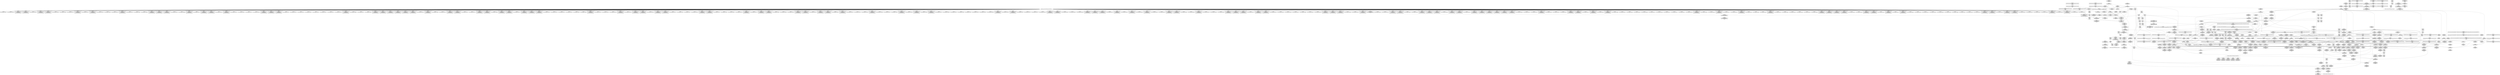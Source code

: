 digraph {
	CE0x4b30a80 [shape=record,shape=Mrecord,label="{CE0x4b30a80|i64_10|*Constant*|*SummSource*}"]
	CE0x4b6ba00 [shape=record,shape=Mrecord,label="{CE0x4b6ba00|i64*_getelementptr_inbounds_(_2_x_i64_,_2_x_i64_*___llvm_gcov_ctr21,_i64_0,_i64_1)|*Constant*|*SummSource*}"]
	CE0x4af9a40 [shape=record,shape=Mrecord,label="{CE0x4af9a40|selinux_xfrm_delete:tmp16|security/selinux/xfrm.c,142|*SummSource*}"]
	CE0x4aea520 [shape=record,shape=Mrecord,label="{CE0x4aea520|864:_%struct.xfrm_sec_ctx*,_:_CRE_24,32_|*MultipleSource*|security/selinux/xfrm.c,394|Function::selinux_xfrm_state_delete&Arg::x::}"]
	CE0x4b22070 [shape=record,shape=Mrecord,label="{CE0x4b22070|864:_%struct.xfrm_sec_ctx*,_:_CRE_140,141_}"]
	CE0x4b01bd0 [shape=record,shape=Mrecord,label="{CE0x4b01bd0|864:_%struct.xfrm_sec_ctx*,_:_CRE_232,240_|*MultipleSource*|security/selinux/xfrm.c,394|Function::selinux_xfrm_state_delete&Arg::x::}"]
	CE0x4aeda90 [shape=record,shape=Mrecord,label="{CE0x4aeda90|864:_%struct.xfrm_sec_ctx*,_:_CRE_126,127_}"]
	CE0x4b15220 [shape=record,shape=Mrecord,label="{CE0x4b15220|864:_%struct.xfrm_sec_ctx*,_:_CRE_776,784_|*MultipleSource*|security/selinux/xfrm.c,394|Function::selinux_xfrm_state_delete&Arg::x::}"]
	CE0x4b30bf0 [shape=record,shape=Mrecord,label="{CE0x4b30bf0|i64*_getelementptr_inbounds_(_15_x_i64_,_15_x_i64_*___llvm_gcov_ctr25,_i64_0,_i64_12)|*Constant*}"]
	CE0x4b18130 [shape=record,shape=Mrecord,label="{CE0x4b18130|_call_void_mcount()_#3|*SummSink*}"]
	CE0x4b06b80 [shape=record,shape=Mrecord,label="{CE0x4b06b80|864:_%struct.xfrm_sec_ctx*,_:_CRE_167,168_}"]
	CE0x4afabc0 [shape=record,shape=Mrecord,label="{CE0x4afabc0|_call_void_lockdep_rcu_suspicious(i8*_getelementptr_inbounds_(_24_x_i8_,_24_x_i8_*_.str244,_i32_0,_i32_0),_i32_142,_i8*_getelementptr_inbounds_(_45_x_i8_,_45_x_i8_*_.str1245,_i32_0,_i32_0))_#10,_!dbg_!27729|security/selinux/xfrm.c,142|*SummSink*}"]
	"CONST[source:0(mediator),value:2(dynamic)][purpose:{object}]"
	CE0x4afafa0 [shape=record,shape=Mrecord,label="{CE0x4afafa0|i32_142|*Constant*}"]
	CE0x4b47b80 [shape=record,shape=Mrecord,label="{CE0x4b47b80|GLOBAL:get_current227|*Constant*|*SummSink*}"]
	CE0x4b01f60 [shape=record,shape=Mrecord,label="{CE0x4b01f60|864:_%struct.xfrm_sec_ctx*,_:_CRE_21,22_}"]
	CE0x4b0fbc0 [shape=record,shape=Mrecord,label="{CE0x4b0fbc0|selinux_xfrm_delete:if.end7}"]
	CE0x4afc7d0 [shape=record,shape=Mrecord,label="{CE0x4afc7d0|864:_%struct.xfrm_sec_ctx*,_:_CRE_640,648_|*MultipleSource*|security/selinux/xfrm.c,394|Function::selinux_xfrm_state_delete&Arg::x::}"]
	CE0x4b12120 [shape=record,shape=Mrecord,label="{CE0x4b12120|selinux_xfrm_delete:tmp11|security/selinux/xfrm.c,142|*SummSink*}"]
	CE0x4afc9c0 [shape=record,shape=Mrecord,label="{CE0x4afc9c0|864:_%struct.xfrm_sec_ctx*,_:_CRE_648,656_|*MultipleSource*|security/selinux/xfrm.c,394|Function::selinux_xfrm_state_delete&Arg::x::}"]
	CE0x61a0f70 [shape=record,shape=Mrecord,label="{CE0x61a0f70|864:_%struct.xfrm_sec_ctx*,_:_CRE_86,87_}"]
	CE0x4b53a30 [shape=record,shape=Mrecord,label="{CE0x4b53a30|4:_i32,_:_CR_12,16_|*MultipleSource*|security/selinux/xfrm.c,142|security/selinux/xfrm.c,142|security/selinux/xfrm.c,147}"]
	CE0x4af6490 [shape=record,shape=Mrecord,label="{CE0x4af6490|selinux_xfrm_delete:tmp29|security/selinux/xfrm.c,147|*SummSource*}"]
	CE0x4b06a10 [shape=record,shape=Mrecord,label="{CE0x4b06a10|864:_%struct.xfrm_sec_ctx*,_:_CRE_163,164_}"]
	CE0x4b19ea0 [shape=record,shape=Mrecord,label="{CE0x4b19ea0|selinux_xfrm_delete:tmp4|security/selinux/xfrm.c,142|*SummSource*}"]
	CE0x4b6c290 [shape=record,shape=Mrecord,label="{CE0x4b6c290|get_current227:tmp2|*SummSink*}"]
	CE0x4b00890 [shape=record,shape=Mrecord,label="{CE0x4b00890|i64*_getelementptr_inbounds_(_15_x_i64_,_15_x_i64_*___llvm_gcov_ctr25,_i64_0,_i64_0)|*Constant*|*SummSink*}"]
	CE0x4b15030 [shape=record,shape=Mrecord,label="{CE0x4b15030|864:_%struct.xfrm_sec_ctx*,_:_CRE_768,776_|*MultipleSource*|security/selinux/xfrm.c,394|Function::selinux_xfrm_state_delete&Arg::x::}"]
	CE0x4af07e0 [shape=record,shape=Mrecord,label="{CE0x4af07e0|864:_%struct.xfrm_sec_ctx*,_:_CRE_187,188_}"]
	CE0x4b0ebb0 [shape=record,shape=Mrecord,label="{CE0x4b0ebb0|i32_3|*Constant*}"]
	CE0x4aea2b0 [shape=record,shape=Mrecord,label="{CE0x4aea2b0|864:_%struct.xfrm_sec_ctx*,_:_CRE_180,181_}"]
	CE0x4affa40 [shape=record,shape=Mrecord,label="{CE0x4affa40|_call_void_mcount()_#3|*SummSink*}"]
	CE0x4b02020 [shape=record,shape=Mrecord,label="{CE0x4b02020|864:_%struct.xfrm_sec_ctx*,_:_CRE_22,23_}"]
	CE0x4afe7c0 [shape=record,shape=Mrecord,label="{CE0x4afe7c0|864:_%struct.xfrm_sec_ctx*,_:_CRE_736,740_|*MultipleSource*|security/selinux/xfrm.c,394|Function::selinux_xfrm_state_delete&Arg::x::}"]
	CE0x4af2a10 [shape=record,shape=Mrecord,label="{CE0x4af2a10|selinux_xfrm_state_delete:security|security/selinux/xfrm.c,394}"]
	CE0x4afc3f0 [shape=record,shape=Mrecord,label="{CE0x4afc3f0|864:_%struct.xfrm_sec_ctx*,_:_CRE_628,632_|*MultipleSource*|security/selinux/xfrm.c,394|Function::selinux_xfrm_state_delete&Arg::x::}"]
	CE0x4b54900 [shape=record,shape=Mrecord,label="{CE0x4b54900|i64_5|*Constant*|*SummSource*}"]
	CE0x4aec850 [shape=record,shape=Mrecord,label="{CE0x4aec850|864:_%struct.xfrm_sec_ctx*,_:_CRE_416,424_|*MultipleSource*|security/selinux/xfrm.c,394|Function::selinux_xfrm_state_delete&Arg::x::}"]
	CE0x4aea110 [shape=record,shape=Mrecord,label="{CE0x4aea110|864:_%struct.xfrm_sec_ctx*,_:_CRE_177,178_}"]
	CE0x4b094c0 [shape=record,shape=Mrecord,label="{CE0x4b094c0|864:_%struct.xfrm_sec_ctx*,_:_CRE_273,274_|*MultipleSource*|security/selinux/xfrm.c,394|Function::selinux_xfrm_state_delete&Arg::x::}"]
	CE0x4b4fc90 [shape=record,shape=Mrecord,label="{CE0x4b4fc90|get_current227:tmp4|./arch/x86/include/asm/current.h,14|*SummSink*}"]
	CE0x4ae4640 [shape=record,shape=Mrecord,label="{CE0x4ae4640|i64*_getelementptr_inbounds_(_2_x_i64_,_2_x_i64_*___llvm_gcov_ctr13,_i64_0,_i64_1)|*Constant*|*SummSink*}"]
	CE0x4af97f0 [shape=record,shape=Mrecord,label="{CE0x4af97f0|_ret_i32_%retval.0,_!dbg_!27728|security/selinux/avc.c,775}"]
	CE0x4afe630 [shape=record,shape=Mrecord,label="{CE0x4afe630|864:_%struct.xfrm_sec_ctx*,_:_CRE_728,736_|*MultipleSource*|security/selinux/xfrm.c,394|Function::selinux_xfrm_state_delete&Arg::x::}"]
	CE0x4af8fa0 [shape=record,shape=Mrecord,label="{CE0x4af8fa0|864:_%struct.xfrm_sec_ctx*,_:_CRE_137,138_}"]
	CE0x4b4ac50 [shape=record,shape=Mrecord,label="{CE0x4b4ac50|selinux_xfrm_delete:security|security/selinux/xfrm.c,142}"]
	CE0x4b19180 [shape=record,shape=Mrecord,label="{CE0x4b19180|selinux_xfrm_delete:tmp1}"]
	CE0x4afdeb0 [shape=record,shape=Mrecord,label="{CE0x4afdeb0|864:_%struct.xfrm_sec_ctx*,_:_CRE_709,710_}"]
	CE0x4b23170 [shape=record,shape=Mrecord,label="{CE0x4b23170|864:_%struct.xfrm_sec_ctx*,_:_CRE_108,109_}"]
	CE0x4b10e20 [shape=record,shape=Mrecord,label="{CE0x4b10e20|i64_5|*Constant*|*SummSink*}"]
	CE0x4af1050 [shape=record,shape=Mrecord,label="{CE0x4af1050|864:_%struct.xfrm_sec_ctx*,_:_CRE_176,177_}"]
	CE0x4ae9a30 [shape=record,shape=Mrecord,label="{CE0x4ae9a30|864:_%struct.xfrm_sec_ctx*,_:_CRE_66,67_}"]
	CE0x4b509d0 [shape=record,shape=Mrecord,label="{CE0x4b509d0|i8*_getelementptr_inbounds_(_45_x_i8_,_45_x_i8_*_.str1245,_i32_0,_i32_0)|*Constant*}"]
	CE0x4b40210 [shape=record,shape=Mrecord,label="{CE0x4b40210|avc_has_perm:entry|*SummSink*}"]
	CE0x4b14a50 [shape=record,shape=Mrecord,label="{CE0x4b14a50|selinux_xfrm_delete:if.then6}"]
	CE0x4b311e0 [shape=record,shape=Mrecord,label="{CE0x4b311e0|selinux_xfrm_delete:tmp23|security/selinux/xfrm.c,144|*SummSource*}"]
	CE0x4b47910 [shape=record,shape=Mrecord,label="{CE0x4b47910|selinux_xfrm_delete:tmp27|security/selinux/xfrm.c,145|*SummSink*}"]
	CE0x4b53ec0 [shape=record,shape=Mrecord,label="{CE0x4b53ec0|%struct.task_struct.1015*_(%struct.task_struct.1015**)*_asm_movq_%gs:$_1:P_,$0_,_r,im,_dirflag_,_fpsr_,_flags_|*SummSource*}"]
	CE0x4ae7e30 [shape=record,shape=Mrecord,label="{CE0x4ae7e30|864:_%struct.xfrm_sec_ctx*,_:_CRE_276,277_}"]
	CE0x4afdc20 [shape=record,shape=Mrecord,label="{CE0x4afdc20|864:_%struct.xfrm_sec_ctx*,_:_CRE_705,706_}"]
	CE0x4b08f50 [shape=record,shape=Mrecord,label="{CE0x4b08f50|864:_%struct.xfrm_sec_ctx*,_:_CRE_270,271_|*MultipleSource*|security/selinux/xfrm.c,394|Function::selinux_xfrm_state_delete&Arg::x::}"]
	CE0x4b3cde0 [shape=record,shape=Mrecord,label="{CE0x4b3cde0|i64*_getelementptr_inbounds_(_2_x_i64_,_2_x_i64_*___llvm_gcov_ctr21,_i64_0,_i64_1)|*Constant*|*SummSink*}"]
	CE0x4af8370 [shape=record,shape=Mrecord,label="{CE0x4af8370|864:_%struct.xfrm_sec_ctx*,_:_CRE_200,202_|*MultipleSource*|security/selinux/xfrm.c,394|Function::selinux_xfrm_state_delete&Arg::x::}"]
	CE0x4b42290 [shape=record,shape=Mrecord,label="{CE0x4b42290|selinux_xfrm_delete:tmp33|security/selinux/xfrm.c,150|*SummSink*}"]
	CE0x4b15dc0 [shape=record,shape=Mrecord,label="{CE0x4b15dc0|864:_%struct.xfrm_sec_ctx*,_:_CRE_824,832_|*MultipleSource*|security/selinux/xfrm.c,394|Function::selinux_xfrm_state_delete&Arg::x::}"]
	CE0x4b027a0 [shape=record,shape=Mrecord,label="{CE0x4b027a0|864:_%struct.xfrm_sec_ctx*,_:_CRE_285,286_}"]
	CE0x4ae9c40 [shape=record,shape=Mrecord,label="{CE0x4ae9c40|i32_40|*Constant*|*SummSink*}"]
	CE0x4b3df40 [shape=record,shape=Mrecord,label="{CE0x4b3df40|selinux_xfrm_delete:ctx_sid|security/selinux/xfrm.c,147}"]
	CE0x4af6f70 [shape=record,shape=Mrecord,label="{CE0x4af6f70|selinux_xfrm_delete:tmp14|security/selinux/xfrm.c,142|*SummSink*}"]
	CE0x4b420f0 [shape=record,shape=Mrecord,label="{CE0x4b420f0|selinux_xfrm_delete:tmp33|security/selinux/xfrm.c,150|*SummSource*}"]
	CE0x4afd9e0 [shape=record,shape=Mrecord,label="{CE0x4afd9e0|864:_%struct.xfrm_sec_ctx*,_:_CRE_703,704_}"]
	CE0x4af3720 [shape=record,shape=Mrecord,label="{CE0x4af3720|864:_%struct.xfrm_sec_ctx*,_:_CRE_336,344_|*MultipleSource*|security/selinux/xfrm.c,394|Function::selinux_xfrm_state_delete&Arg::x::}"]
	CE0x4b54030 [shape=record,shape=Mrecord,label="{CE0x4b54030|%struct.task_struct.1015*_(%struct.task_struct.1015**)*_asm_movq_%gs:$_1:P_,$0_,_r,im,_dirflag_,_fpsr_,_flags_|*SummSink*}"]
	CE0x4b11a50 [shape=record,shape=Mrecord,label="{CE0x4b11a50|selinux_xfrm_delete:tmp10|security/selinux/xfrm.c,142|*SummSource*}"]
	CE0x4aeb930 [shape=record,shape=Mrecord,label="{CE0x4aeb930|864:_%struct.xfrm_sec_ctx*,_:_CRE_133,134_}"]
	CE0x4b03630 [shape=record,shape=Mrecord,label="{CE0x4b03630|864:_%struct.xfrm_sec_ctx*,_:_CRE_142,143_}"]
	CE0x69a3a20 [shape=record,shape=Mrecord,label="{CE0x69a3a20|864:_%struct.xfrm_sec_ctx*,_:_CRE_203,204_|*MultipleSource*|security/selinux/xfrm.c,394|Function::selinux_xfrm_state_delete&Arg::x::}"]
	CE0x4b408f0 [shape=record,shape=Mrecord,label="{CE0x4b408f0|avc_has_perm:auditdata|Function::avc_has_perm&Arg::auditdata::}"]
	CE0x4ae9550 [shape=record,shape=Mrecord,label="{CE0x4ae9550|864:_%struct.xfrm_sec_ctx*,_:_CRE_484,488_|*MultipleSource*|security/selinux/xfrm.c,394|Function::selinux_xfrm_state_delete&Arg::x::}"]
	CE0x4af94b0 [shape=record,shape=Mrecord,label="{CE0x4af94b0|%struct.common_audit_data.1017*_null|*Constant*|*SummSource*}"]
	CE0x4b3f980 [shape=record,shape=Mrecord,label="{CE0x4b3f980|selinux_xfrm_delete:call8|security/selinux/xfrm.c,147}"]
	CE0x4aff800 [shape=record,shape=Mrecord,label="{CE0x4aff800|864:_%struct.xfrm_sec_ctx*,_:_CRE_89,90_}"]
	CE0x4b1a320 [shape=record,shape=Mrecord,label="{CE0x4b1a320|GLOBAL:__llvm_gcov_ctr25|Global_var:__llvm_gcov_ctr25|*SummSink*}"]
	CE0x4b45170 [shape=record,shape=Mrecord,label="{CE0x4b45170|i64*_getelementptr_inbounds_(_15_x_i64_,_15_x_i64_*___llvm_gcov_ctr25,_i64_0,_i64_13)|*Constant*|*SummSink*}"]
	CE0x4b30b80 [shape=record,shape=Mrecord,label="{CE0x4b30b80|selinux_xfrm_delete:tmp22|security/selinux/xfrm.c,144|*SummSink*}"]
	CE0x4aeb550 [shape=record,shape=Mrecord,label="{CE0x4aeb550|selinux_xfrm_delete:tmp7|security/selinux/xfrm.c,142}"]
	CE0x4b0c880 [shape=record,shape=Mrecord,label="{CE0x4b0c880|i64*_getelementptr_inbounds_(_15_x_i64_,_15_x_i64_*___llvm_gcov_ctr25,_i64_0,_i64_1)|*Constant*|*SummSink*}"]
	CE0x4b31dc0 [shape=record,shape=Mrecord,label="{CE0x4b31dc0|selinux_xfrm_delete:tmp21|security/selinux/xfrm.c,142|*SummSink*}"]
	CE0x4af6e40 [shape=record,shape=Mrecord,label="{CE0x4af6e40|selinux_xfrm_delete:tmp14|security/selinux/xfrm.c,142}"]
	CE0x4b4e4f0 [shape=record,shape=Mrecord,label="{CE0x4b4e4f0|%struct.xfrm_sec_ctx*_null|*Constant*}"]
	CE0x4aff980 [shape=record,shape=Mrecord,label="{CE0x4aff980|864:_%struct.xfrm_sec_ctx*,_:_CRE_91,92_}"]
	CE0x4b7a3b0 [shape=record,shape=Mrecord,label="{CE0x4b7a3b0|get_current227:tmp|*SummSource*}"]
	CE0x4aefbf0 [shape=record,shape=Mrecord,label="{CE0x4aefbf0|864:_%struct.xfrm_sec_ctx*,_:_CRE_504,512_|*MultipleSource*|security/selinux/xfrm.c,394|Function::selinux_xfrm_state_delete&Arg::x::}"]
	CE0x4aeca40 [shape=record,shape=Mrecord,label="{CE0x4aeca40|864:_%struct.xfrm_sec_ctx*,_:_CRE_424,428_|*MultipleSource*|security/selinux/xfrm.c,394|Function::selinux_xfrm_state_delete&Arg::x::}"]
	CE0x4b08860 [shape=record,shape=Mrecord,label="{CE0x4b08860|864:_%struct.xfrm_sec_ctx*,_:_CRE_264,268_|*MultipleSource*|security/selinux/xfrm.c,394|Function::selinux_xfrm_state_delete&Arg::x::}"]
	CE0x4b30e20 [shape=record,shape=Mrecord,label="{CE0x4b30e20|selinux_xfrm_delete:tmp22|security/selinux/xfrm.c,144|*SummSource*}"]
	CE0x4b2b590 [shape=record,shape=Mrecord,label="{CE0x4b2b590|selinux_xfrm_delete:tmp13|security/selinux/xfrm.c,142|*SummSource*}"]
	CE0x4b06c40 [shape=record,shape=Mrecord,label="{CE0x4b06c40|864:_%struct.xfrm_sec_ctx*,_:_CRE_168,169_}"]
	CE0x4ae8ab0 [shape=record,shape=Mrecord,label="{CE0x4ae8ab0|864:_%struct.xfrm_sec_ctx*,_:_CRE_448,452_|*MultipleSource*|security/selinux/xfrm.c,394|Function::selinux_xfrm_state_delete&Arg::x::}"]
	CE0x4af3da0 [shape=record,shape=Mrecord,label="{CE0x4af3da0|COLLAPSED:_GCMRE___llvm_gcov_ctr25_internal_global_15_x_i64_zeroinitializer:_elem_0:default:}"]
	CE0x4ae75c0 [shape=record,shape=Mrecord,label="{CE0x4ae75c0|i64_1|*Constant*|*SummSink*}"]
	CE0x4b31bd0 [shape=record,shape=Mrecord,label="{CE0x4b31bd0|selinux_xfrm_delete:tmp20|security/selinux/xfrm.c,142|*SummSink*}"]
	CE0x4ae8e90 [shape=record,shape=Mrecord,label="{CE0x4ae8e90|864:_%struct.xfrm_sec_ctx*,_:_CRE_456,460_|*MultipleSource*|security/selinux/xfrm.c,394|Function::selinux_xfrm_state_delete&Arg::x::}"]
	CE0x4b3fc40 [shape=record,shape=Mrecord,label="{CE0x4b3fc40|selinux_xfrm_delete:call8|security/selinux/xfrm.c,147|*SummSink*}"]
	CE0x4afe270 [shape=record,shape=Mrecord,label="{CE0x4afe270|selinux_xfrm_state_delete:tmp4|*LoadInst*|security/selinux/xfrm.c,394}"]
	CE0x4aee7e0 [shape=record,shape=Mrecord,label="{CE0x4aee7e0|864:_%struct.xfrm_sec_ctx*,_:_CRE_160,161_}"]
	"CONST[source:0(mediator),value:2(dynamic)][purpose:{subject}]"
	CE0x4b4a880 [shape=record,shape=Mrecord,label="{CE0x4b4a880|i32_22|*Constant*|*SummSink*}"]
	CE0x4af3e10 [shape=record,shape=Mrecord,label="{CE0x4af3e10|selinux_xfrm_delete:tmp|*SummSource*}"]
	CE0x4b04d40 [shape=record,shape=Mrecord,label="{CE0x4b04d40|864:_%struct.xfrm_sec_ctx*,_:_CRE_0,8_|*MultipleSource*|security/selinux/xfrm.c,394|Function::selinux_xfrm_state_delete&Arg::x::}"]
	CE0x4b0d4e0 [shape=record,shape=Mrecord,label="{CE0x4b0d4e0|selinux_xfrm_delete:tmp28|security/selinux/xfrm.c,147}"]
	CE0x4b41450 [shape=record,shape=Mrecord,label="{CE0x4b41450|i64*_getelementptr_inbounds_(_15_x_i64_,_15_x_i64_*___llvm_gcov_ctr25,_i64_0,_i64_14)|*Constant*|*SummSource*}"]
	CE0x4b51110 [shape=record,shape=Mrecord,label="{CE0x4b51110|i64*_getelementptr_inbounds_(_15_x_i64_,_15_x_i64_*___llvm_gcov_ctr25,_i64_0,_i64_9)|*Constant*|*SummSink*}"]
	CE0x4b4a590 [shape=record,shape=Mrecord,label="{CE0x4b4a590|selinux_xfrm_delete:tmp19|security/selinux/xfrm.c,142|*SummSource*}"]
	CE0x4b3f300 [shape=record,shape=Mrecord,label="{CE0x4b3f300|selinux_xfrm_delete:tmp31|*LoadInst*|security/selinux/xfrm.c,147|*SummSink*}"]
	CE0x4af2b90 [shape=record,shape=Mrecord,label="{CE0x4af2b90|i64*_getelementptr_inbounds_(_2_x_i64_,_2_x_i64_*___llvm_gcov_ctr13,_i64_0,_i64_1)|*Constant*}"]
	CE0x4afced0 [shape=record,shape=Mrecord,label="{CE0x4afced0|864:_%struct.xfrm_sec_ctx*,_:_CRE_672,680_|*MultipleSource*|security/selinux/xfrm.c,394|Function::selinux_xfrm_state_delete&Arg::x::}"]
	CE0x4aec090 [shape=record,shape=Mrecord,label="{CE0x4aec090|864:_%struct.xfrm_sec_ctx*,_:_CRE_384,392_|*MultipleSource*|security/selinux/xfrm.c,394|Function::selinux_xfrm_state_delete&Arg::x::}"]
	CE0x4aefde0 [shape=record,shape=Mrecord,label="{CE0x4aefde0|864:_%struct.xfrm_sec_ctx*,_:_CRE_512,520_|*MultipleSource*|security/selinux/xfrm.c,394|Function::selinux_xfrm_state_delete&Arg::x::}"]
	CE0x4b40a60 [shape=record,shape=Mrecord,label="{CE0x4b40a60|avc_has_perm:auditdata|Function::avc_has_perm&Arg::auditdata::|*SummSource*}"]
	CE0x4b06440 [shape=record,shape=Mrecord,label="{CE0x4b06440|COLLAPSED:_GCMRE___llvm_gcov_ctr13_internal_global_2_x_i64_zeroinitializer:_elem_0:default:}"]
	CE0x4b54810 [shape=record,shape=Mrecord,label="{CE0x4b54810|i64_5|*Constant*}"]
	CE0x4af4ce0 [shape=record,shape=Mrecord,label="{CE0x4af4ce0|864:_%struct.xfrm_sec_ctx*,_:_CRE_240,248_|*MultipleSource*|security/selinux/xfrm.c,394|Function::selinux_xfrm_state_delete&Arg::x::}"]
	CE0x4aee960 [shape=record,shape=Mrecord,label="{CE0x4aee960|864:_%struct.xfrm_sec_ctx*,_:_CRE_156,157_|*MultipleSource*|security/selinux/xfrm.c,394|Function::selinux_xfrm_state_delete&Arg::x::}"]
	CE0x4b023d0 [shape=record,shape=Mrecord,label="{CE0x4b023d0|864:_%struct.xfrm_sec_ctx*,_:_CRE_283,284_}"]
	CE0x4b41f20 [shape=record,shape=Mrecord,label="{CE0x4b41f20|get_current227:bb}"]
	CE0x4b77270 [shape=record,shape=Mrecord,label="{CE0x4b77270|selinux_xfrm_delete:retval.0|*SummSource*}"]
	CE0x4b4fb90 [shape=record,shape=Mrecord,label="{CE0x4b4fb90|get_current227:tmp4|./arch/x86/include/asm/current.h,14|*SummSource*}"]
	CE0x4b0ea10 [shape=record,shape=Mrecord,label="{CE0x4b0ea10|selinux_xfrm_delete:sid|security/selinux/xfrm.c,147|*SummSink*}"]
	CE0x4b1e930 [shape=record,shape=Mrecord,label="{CE0x4b1e930|864:_%struct.xfrm_sec_ctx*,_:_CRE_118,119_}"]
	CE0x4b02240 [shape=record,shape=Mrecord,label="{CE0x4b02240|864:_%struct.xfrm_sec_ctx*,_:_CRE_72,73_}"]
	CE0x4aec470 [shape=record,shape=Mrecord,label="{CE0x4aec470|864:_%struct.xfrm_sec_ctx*,_:_CRE_400,408_|*MultipleSource*|security/selinux/xfrm.c,394|Function::selinux_xfrm_state_delete&Arg::x::}"]
	CE0x4af2de0 [shape=record,shape=Mrecord,label="{CE0x4af2de0|864:_%struct.xfrm_sec_ctx*,_:_CRE_15,16_}"]
	CE0x4b41f90 [shape=record,shape=Mrecord,label="{CE0x4b41f90|selinux_xfrm_delete:tmp33|security/selinux/xfrm.c,150}"]
	CE0x4b0d0c0 [shape=record,shape=Mrecord,label="{CE0x4b0d0c0|selinux_xfrm_delete:tmp3|*SummSink*}"]
	CE0x4aea240 [shape=record,shape=Mrecord,label="{CE0x4aea240|864:_%struct.xfrm_sec_ctx*,_:_CRE_182,183_}"]
	CE0x4b4f810 [shape=record,shape=Mrecord,label="{CE0x4b4f810|i64*_getelementptr_inbounds_(_15_x_i64_,_15_x_i64_*___llvm_gcov_ctr25,_i64_0,_i64_1)|*Constant*}"]
	CE0x4b31c40 [shape=record,shape=Mrecord,label="{CE0x4b31c40|selinux_xfrm_delete:tmp21|security/selinux/xfrm.c,142}"]
	CE0x4b02be0 [shape=record,shape=Mrecord,label="{CE0x4b02be0|864:_%struct.xfrm_sec_ctx*,_:_CRE_70,71_}"]
	CE0x4b51b40 [shape=record,shape=Mrecord,label="{CE0x4b51b40|selinux_xfrm_delete:tmp18|security/selinux/xfrm.c,142}"]
	CE0x4ae9060 [shape=record,shape=Mrecord,label="{CE0x4ae9060|864:_%struct.xfrm_sec_ctx*,_:_CRE_464,472_|*MultipleSource*|security/selinux/xfrm.c,394|Function::selinux_xfrm_state_delete&Arg::x::}"]
	CE0x4b7ad10 [shape=record,shape=Mrecord,label="{CE0x4b7ad10|i64*_getelementptr_inbounds_(_2_x_i64_,_2_x_i64_*___llvm_gcov_ctr21,_i64_0,_i64_0)|*Constant*|*SummSink*}"]
	CE0x4ae9740 [shape=record,shape=Mrecord,label="{CE0x4ae9740|864:_%struct.xfrm_sec_ctx*,_:_CRE_488,492_|*MultipleSource*|security/selinux/xfrm.c,394|Function::selinux_xfrm_state_delete&Arg::x::}"]
	CE0x4b4f1f0 [shape=record,shape=Mrecord,label="{CE0x4b4f1f0|selinux_xfrm_delete:tobool|security/selinux/xfrm.c,142|*SummSink*}"]
	"CONST[source:0(mediator),value:2(dynamic)][purpose:{subject}][SrcIdx:1]"
	CE0x4b21fb0 [shape=record,shape=Mrecord,label="{CE0x4b21fb0|864:_%struct.xfrm_sec_ctx*,_:_CRE_111,112_}"]
	CE0x4af7110 [shape=record,shape=Mrecord,label="{CE0x4af7110|i1_true|*Constant*|*SummSource*}"]
	CE0x4b01870 [shape=record,shape=Mrecord,label="{CE0x4b01870|864:_%struct.xfrm_sec_ctx*,_:_CRE_224,228_|*MultipleSource*|security/selinux/xfrm.c,394|Function::selinux_xfrm_state_delete&Arg::x::}"]
	CE0x4aeeac0 [shape=record,shape=Mrecord,label="{CE0x4aeeac0|864:_%struct.xfrm_sec_ctx*,_:_CRE_79,80_}"]
	CE0x4af1380 [shape=record,shape=Mrecord,label="{CE0x4af1380|selinux_xfrm_delete:land.lhs.true2|*SummSource*}"]
	CE0x4ae8170 [shape=record,shape=Mrecord,label="{CE0x4ae8170|864:_%struct.xfrm_sec_ctx*,_:_CRE_198,200_|*MultipleSource*|security/selinux/xfrm.c,394|Function::selinux_xfrm_state_delete&Arg::x::}"]
	CE0x4b11480 [shape=record,shape=Mrecord,label="{CE0x4b11480|i64*_getelementptr_inbounds_(_15_x_i64_,_15_x_i64_*___llvm_gcov_ctr25,_i64_0,_i64_6)|*Constant*}"]
	CE0x4b02b70 [shape=record,shape=Mrecord,label="{CE0x4b02b70|864:_%struct.xfrm_sec_ctx*,_:_CRE_68,69_}"]
	CE0x4af7500 [shape=record,shape=Mrecord,label="{CE0x4af7500|i64*_getelementptr_inbounds_(_15_x_i64_,_15_x_i64_*___llvm_gcov_ctr25,_i64_0,_i64_8)|*Constant*|*SummSink*}"]
	CE0x4af2480 [shape=record,shape=Mrecord,label="{CE0x4af2480|864:_%struct.xfrm_sec_ctx*,_:_CRE_146,147_}"]
	CE0x4aff8c0 [shape=record,shape=Mrecord,label="{CE0x4aff8c0|864:_%struct.xfrm_sec_ctx*,_:_CRE_90,91_}"]
	CE0x4b07310 [shape=record,shape=Mrecord,label="{CE0x4b07310|864:_%struct.xfrm_sec_ctx*,_:_CRE_188,189_}"]
	CE0x4aecef0 [shape=record,shape=Mrecord,label="{CE0x4aecef0|864:_%struct.xfrm_sec_ctx*,_:_CRE_288,289_}"]
	CE0x4b1a210 [shape=record,shape=Mrecord,label="{CE0x4b1a210|i64_0|*Constant*|*SummSink*}"]
	CE0x4b4fa50 [shape=record,shape=Mrecord,label="{CE0x4b4fa50|selinux_xfrm_delete:tmp1|*SummSink*}"]
	CE0x4af9ba0 [shape=record,shape=Mrecord,label="{CE0x4af9ba0|selinux_xfrm_delete:tmp16|security/selinux/xfrm.c,142|*SummSink*}"]
	CE0x4b51980 [shape=record,shape=Mrecord,label="{CE0x4b51980|selinux_xfrm_delete:tmp17|security/selinux/xfrm.c,142|*SummSink*}"]
	CE0x4b3ef80 [shape=record,shape=Mrecord,label="{CE0x4b3ef80|selinux_xfrm_delete:tmp31|*LoadInst*|security/selinux/xfrm.c,147}"]
	CE0x4ae7d10 [shape=record,shape=Mrecord,label="{CE0x4ae7d10|864:_%struct.xfrm_sec_ctx*,_:_CRE_172,173_}"]
	CE0x4b51810 [shape=record,shape=Mrecord,label="{CE0x4b51810|selinux_xfrm_delete:tmp17|security/selinux/xfrm.c,142|*SummSource*}"]
	CE0x4b475f0 [shape=record,shape=Mrecord,label="{CE0x4b475f0|i64*_getelementptr_inbounds_(_15_x_i64_,_15_x_i64_*___llvm_gcov_ctr25,_i64_0,_i64_13)|*Constant*}"]
	CE0x4b29b80 [shape=record,shape=Mrecord,label="{CE0x4b29b80|avc_has_perm:tclass|Function::avc_has_perm&Arg::tclass::|*SummSink*}"]
	CE0x4b03490 [shape=record,shape=Mrecord,label="{CE0x4b03490|864:_%struct.xfrm_sec_ctx*,_:_CRE_138,139_}"]
	CE0x4b20d50 [shape=record,shape=Mrecord,label="{CE0x4b20d50|864:_%struct.xfrm_sec_ctx*,_:_CRE_113,114_}"]
	CE0x4b79a90 [shape=record,shape=Mrecord,label="{CE0x4b79a90|get_current227:tmp}"]
	CE0x4af27b0 [shape=record,shape=Mrecord,label="{CE0x4af27b0|selinux_xfrm_state_delete:security|security/selinux/xfrm.c,394|*SummSource*}"]
	CE0x4adf7a0 [shape=record,shape=Mrecord,label="{CE0x4adf7a0|i64*_getelementptr_inbounds_(_2_x_i64_,_2_x_i64_*___llvm_gcov_ctr13,_i64_0,_i64_1)|*Constant*|*SummSource*}"]
	CE0x4ae7b90 [shape=record,shape=Mrecord,label="{CE0x4ae7b90|864:_%struct.xfrm_sec_ctx*,_:_CRE_170,171_}"]
	CE0x4b3ec40 [shape=record,shape=Mrecord,label="{CE0x4b3ec40|4:_i32,_:_CRE_4,8_|*MultipleSource*|security/selinux/xfrm.c,147|*LoadInst*|security/selinux/xfrm.c,394|Function::selinux_xfrm_delete&Arg::ctx::}"]
	CE0x4b09a40 [shape=record,shape=Mrecord,label="{CE0x4b09a40|864:_%struct.xfrm_sec_ctx*,_:_CRE_16,17_}"]
	CE0x4b3fb50 [shape=record,shape=Mrecord,label="{CE0x4b3fb50|selinux_xfrm_delete:call8|security/selinux/xfrm.c,147|*SummSource*}"]
	CE0x4b12c60 [shape=record,shape=Mrecord,label="{CE0x4b12c60|i1_true|*Constant*}"]
	CE0x4b51cc0 [shape=record,shape=Mrecord,label="{CE0x4b51cc0|selinux_xfrm_delete:tmp18|security/selinux/xfrm.c,142|*SummSink*}"]
	CE0x4b4e630 [shape=record,shape=Mrecord,label="{CE0x4b4e630|selinux_xfrm_delete:tmp20|security/selinux/xfrm.c,142|*SummSource*}"]
	CE0x4b30a10 [shape=record,shape=Mrecord,label="{CE0x4b30a10|i64_10|*Constant*}"]
	CE0x4b449c0 [shape=record,shape=Mrecord,label="{CE0x4b449c0|i64*_getelementptr_inbounds_(_15_x_i64_,_15_x_i64_*___llvm_gcov_ctr25,_i64_0,_i64_12)|*Constant*|*SummSink*}"]
	CE0x4aef300 [shape=record,shape=Mrecord,label="{CE0x4aef300|selinux_xfrm_delete:return}"]
	CE0x4afd970 [shape=record,shape=Mrecord,label="{CE0x4afd970|864:_%struct.xfrm_sec_ctx*,_:_CRE_702,703_}"]
	CE0x4b0ad70 [shape=record,shape=Mrecord,label="{CE0x4b0ad70|COLLAPSED:_GCMRE_current_task_external_global_%struct.task_struct*:_elem_0::|security/selinux/xfrm.c,142}"]
	CE0x4b10830 [shape=record,shape=Mrecord,label="{CE0x4b10830|selinux_xfrm_delete:tmp4|security/selinux/xfrm.c,142}"]
	CE0x4ae8ca0 [shape=record,shape=Mrecord,label="{CE0x4ae8ca0|864:_%struct.xfrm_sec_ctx*,_:_CRE_452,456_|*MultipleSource*|security/selinux/xfrm.c,394|Function::selinux_xfrm_state_delete&Arg::x::}"]
	CE0x4aed170 [shape=record,shape=Mrecord,label="{CE0x4aed170|864:_%struct.xfrm_sec_ctx*,_:_CRE_290,291_}"]
	CE0x4b073d0 [shape=record,shape=Mrecord,label="{CE0x4b073d0|864:_%struct.xfrm_sec_ctx*,_:_CRE_189,190_}"]
	CE0x4b47770 [shape=record,shape=Mrecord,label="{CE0x4b47770|selinux_xfrm_delete:tmp27|security/selinux/xfrm.c,145|*SummSource*}"]
	CE0x4aeafa0 [shape=record,shape=Mrecord,label="{CE0x4aeafa0|864:_%struct.xfrm_sec_ctx*,_:_CRE_256,264_|*MultipleSource*|security/selinux/xfrm.c,394|Function::selinux_xfrm_state_delete&Arg::x::}"]
	CE0x4b4ec30 [shape=record,shape=Mrecord,label="{CE0x4b4ec30|selinux_xfrm_delete:call|security/selinux/xfrm.c,142}"]
	CE0x4af76a0 [shape=record,shape=Mrecord,label="{CE0x4af76a0|i64*_getelementptr_inbounds_(_15_x_i64_,_15_x_i64_*___llvm_gcov_ctr25,_i64_0,_i64_8)|*Constant*}"]
	CE0x4afe130 [shape=record,shape=Mrecord,label="{CE0x4afe130|864:_%struct.xfrm_sec_ctx*,_:_CRE_711,712_}"]
	CE0x4b425a0 [shape=record,shape=Mrecord,label="{CE0x4b425a0|get_current227:bb|*SummSource*}"]
	CE0x4b05a70 [shape=record,shape=Mrecord,label="{CE0x4b05a70|selinux_xfrm_delete:bb|*SummSink*}"]
	CE0x4b40ca0 [shape=record,shape=Mrecord,label="{CE0x4b40ca0|_ret_i32_%retval.0,_!dbg_!27728|security/selinux/avc.c,775|*SummSink*}"]
	CE0x4b540a0 [shape=record,shape=Mrecord,label="{CE0x4b540a0|%struct.task_struct.1015**_bitcast_(%struct.task_struct**_current_task_to_%struct.task_struct.1015**)|*Constant*|*SummSink*}"]
	CE0x4b23230 [shape=record,shape=Mrecord,label="{CE0x4b23230|864:_%struct.xfrm_sec_ctx*,_:_CRE_109,110_}"]
	CE0x4ae7510 [shape=record,shape=Mrecord,label="{CE0x4ae7510|i32_0|*Constant*|*SummSource*}"]
	CE0x4b28f10 [shape=record,shape=Mrecord,label="{CE0x4b28f10|selinux_xfrm_delete:ctx|Function::selinux_xfrm_delete&Arg::ctx::|*SummSource*}"]
	CE0x4af9120 [shape=record,shape=Mrecord,label="{CE0x4af9120|%struct.common_audit_data.1017*_null|*Constant*}"]
	CE0x4af3910 [shape=record,shape=Mrecord,label="{CE0x4af3910|864:_%struct.xfrm_sec_ctx*,_:_CRE_344,352_|*MultipleSource*|security/selinux/xfrm.c,394|Function::selinux_xfrm_state_delete&Arg::x::}"]
	CE0x4af46e0 [shape=record,shape=Mrecord,label="{CE0x4af46e0|864:_%struct.xfrm_sec_ctx*,_:_CRE_18,19_}"]
	CE0x4b29390 [shape=record,shape=Mrecord,label="{CE0x4b29390|avc_has_perm:tsid|Function::avc_has_perm&Arg::tsid::|*SummSink*}"]
	CE0x4b47e90 [shape=record,shape=Mrecord,label="{CE0x4b47e90|get_current227:entry|*SummSource*}"]
	CE0x4b54450 [shape=record,shape=Mrecord,label="{CE0x4b54450|selinux_xfrm_delete:tmp8|security/selinux/xfrm.c,142|*SummSource*}"]
	CE0x4b321a0 [shape=record,shape=Mrecord,label="{CE0x4b321a0|i64_11|*Constant*}"]
	CE0x4b28cb0 [shape=record,shape=Mrecord,label="{CE0x4b28cb0|selinux_xfrm_delete:entry|*SummSource*}"]
	CE0x4b0a1c0 [shape=record,shape=Mrecord,label="{CE0x4b0a1c0|selinux_xfrm_state_delete:tmp3}"]
	CE0x43e30f0 [shape=record,shape=Mrecord,label="{CE0x43e30f0|864:_%struct.xfrm_sec_ctx*,_:_CRE_93,94_}"]
	CE0x4b0e900 [shape=record,shape=Mrecord,label="{CE0x4b0e900|i32_1|*Constant*|*SummSink*}"]
	CE0x4b18060 [shape=record,shape=Mrecord,label="{CE0x4b18060|_call_void_mcount()_#3|*SummSource*}"]
	CE0x5ec5df0 [shape=record,shape=Mrecord,label="{CE0x5ec5df0|864:_%struct.xfrm_sec_ctx*,_:_CRE_81,82_}"]
	CE0x4af1160 [shape=record,shape=Mrecord,label="{CE0x4af1160|selinux_xfrm_delete:do.body|*SummSink*}"]
	CE0x4b3d5f0 [shape=record,shape=Mrecord,label="{CE0x4b3d5f0|selinux_xfrm_delete:tmp30|security/selinux/xfrm.c,147|*SummSource*}"]
	CE0x4aebea0 [shape=record,shape=Mrecord,label="{CE0x4aebea0|864:_%struct.xfrm_sec_ctx*,_:_CRE_376,384_|*MultipleSource*|security/selinux/xfrm.c,394|Function::selinux_xfrm_state_delete&Arg::x::}"]
	CE0x4b14c80 [shape=record,shape=Mrecord,label="{CE0x4b14c80|selinux_xfrm_delete:do.end|*SummSink*}"]
	CE0x4b43dc0 [shape=record,shape=Mrecord,label="{CE0x4b43dc0|selinux_xfrm_delete:tmp24|security/selinux/xfrm.c,144|*SummSource*}"]
	CE0x4adf5c0 [shape=record,shape=Mrecord,label="{CE0x4adf5c0|selinux_xfrm_state_delete:tmp}"]
	CE0x4b25650 [shape=record,shape=Mrecord,label="{CE0x4b25650|864:_%struct.xfrm_sec_ctx*,_:_CRE_104,105_}"]
	CE0x4af6380 [shape=record,shape=Mrecord,label="{CE0x4af6380|selinux_xfrm_delete:tmp29|security/selinux/xfrm.c,147}"]
	CE0x6862680 [shape=record,shape=Mrecord,label="{CE0x6862680|864:_%struct.xfrm_sec_ctx*,_:_CRE_94,95_}"]
	CE0x4af0660 [shape=record,shape=Mrecord,label="{CE0x4af0660|864:_%struct.xfrm_sec_ctx*,_:_CRE_185,186_}"]
	CE0x4b4af20 [shape=record,shape=Mrecord,label="{CE0x4b4af20|selinux_xfrm_delete:security|security/selinux/xfrm.c,142|*SummSource*}"]
	CE0x4b529a0 [shape=record,shape=Mrecord,label="{CE0x4b529a0|i8*_getelementptr_inbounds_(_24_x_i8_,_24_x_i8_*_.str244,_i32_0,_i32_0)|*Constant*|*SummSource*}"]
	CE0x6862800 [shape=record,shape=Mrecord,label="{CE0x6862800|864:_%struct.xfrm_sec_ctx*,_:_CRE_96,97_}"]
	CE0x4b4a420 [shape=record,shape=Mrecord,label="{CE0x4b4a420|selinux_xfrm_delete:tmp19|security/selinux/xfrm.c,142|*SummSink*}"]
	CE0x4b14c10 [shape=record,shape=Mrecord,label="{CE0x4b14c10|selinux_xfrm_delete:do.end|*SummSource*}"]
	CE0x4b02a20 [shape=record,shape=Mrecord,label="{CE0x4b02a20|864:_%struct.xfrm_sec_ctx*,_:_CRE_287,288_}"]
	CE0x4b0c630 [shape=record,shape=Mrecord,label="{CE0x4b0c630|i64*_getelementptr_inbounds_(_15_x_i64_,_15_x_i64_*___llvm_gcov_ctr25,_i64_0,_i64_1)|*Constant*|*SummSource*}"]
	CE0x4af0b40 [shape=record,shape=Mrecord,label="{CE0x4af0b40|selinux_xfrm_delete:tmp2|*SummSink*}"]
	CE0x4b05840 [shape=record,shape=Mrecord,label="{CE0x4b05840|selinux_xfrm_delete:bb}"]
	CE0x4aeb3e0 [shape=record,shape=Mrecord,label="{CE0x4aeb3e0|selinux_xfrm_delete:tmp6|security/selinux/xfrm.c,142|*SummSink*}"]
	CE0x4b11b60 [shape=record,shape=Mrecord,label="{CE0x4b11b60|selinux_xfrm_delete:tmp10|security/selinux/xfrm.c,142|*SummSink*}"]
	CE0x4adf3b0 [shape=record,shape=Mrecord,label="{CE0x4adf3b0|864:_%struct.xfrm_sec_ctx*,_:_CRE_98,99_}"]
	CE0x4b02eb0 [shape=record,shape=Mrecord,label="{CE0x4b02eb0|_call_void_mcount()_#3}"]
	CE0x4ae73b0 [shape=record,shape=Mrecord,label="{CE0x4ae73b0|864:_%struct.xfrm_sec_ctx*,_:_CRE_56,60_|*MultipleSource*|security/selinux/xfrm.c,394|Function::selinux_xfrm_state_delete&Arg::x::}"]
	CE0x4af3590 [shape=record,shape=Mrecord,label="{CE0x4af3590|864:_%struct.xfrm_sec_ctx*,_:_CRE_328,336_|*MultipleSource*|security/selinux/xfrm.c,394|Function::selinux_xfrm_state_delete&Arg::x::}"]
	CE0x4afd0c0 [shape=record,shape=Mrecord,label="{CE0x4afd0c0|864:_%struct.xfrm_sec_ctx*,_:_CRE_680,688_|*MultipleSource*|security/selinux/xfrm.c,394|Function::selinux_xfrm_state_delete&Arg::x::}"]
	CE0x4af9670 [shape=record,shape=Mrecord,label="{CE0x4af9670|avc_has_perm:auditdata|Function::avc_has_perm&Arg::auditdata::|*SummSink*}"]
	CE0x4b08a50 [shape=record,shape=Mrecord,label="{CE0x4b08a50|864:_%struct.xfrm_sec_ctx*,_:_CRE_268,269_|*MultipleSource*|security/selinux/xfrm.c,394|Function::selinux_xfrm_state_delete&Arg::x::}"]
	CE0x4b02660 [shape=record,shape=Mrecord,label="{CE0x4b02660|864:_%struct.xfrm_sec_ctx*,_:_CRE_284,285_}"]
	CE0x5ec5e60 [shape=record,shape=Mrecord,label="{CE0x5ec5e60|864:_%struct.xfrm_sec_ctx*,_:_CRE_82,83_}"]
	CE0x4b406b0 [shape=record,shape=Mrecord,label="{CE0x4b406b0|avc_has_perm:ssid|Function::avc_has_perm&Arg::ssid::|*SummSink*}"]
	CE0x4b01a40 [shape=record,shape=Mrecord,label="{CE0x4b01a40|864:_%struct.xfrm_sec_ctx*,_:_CRE_228,232_|*MultipleSource*|security/selinux/xfrm.c,394|Function::selinux_xfrm_state_delete&Arg::x::}"]
	CE0x4aedf20 [shape=record,shape=Mrecord,label="{CE0x4aedf20|selinux_xfrm_delete:tmp5|security/selinux/xfrm.c,142}"]
	CE0x4b14b30 [shape=record,shape=Mrecord,label="{CE0x4b14b30|selinux_xfrm_delete:if.then6|*SummSink*}"]
	CE0x4afb1f0 [shape=record,shape=Mrecord,label="{CE0x4afb1f0|i32_142|*Constant*|*SummSink*}"]
	CE0x4b15fb0 [shape=record,shape=Mrecord,label="{CE0x4b15fb0|864:_%struct.xfrm_sec_ctx*,_:_CRE_832,840_|*MultipleSource*|security/selinux/xfrm.c,394|Function::selinux_xfrm_state_delete&Arg::x::}"]
	CE0x4b1b030 [shape=record,shape=Mrecord,label="{CE0x4b1b030|_ret_i32_%retval.0,_!dbg_!27751|security/selinux/xfrm.c,150|*SummSource*}"]
	CE0x4ae6540 [shape=record,shape=Mrecord,label="{CE0x4ae6540|i32_0|*Constant*|*SummSink*}"]
	CE0x4b28de0 [shape=record,shape=Mrecord,label="{CE0x4b28de0|_ret_i32_%retval.0,_!dbg_!27751|security/selinux/xfrm.c,150}"]
	CE0x4aee2e0 [shape=record,shape=Mrecord,label="{CE0x4aee2e0|selinux_xfrm_delete:tmp5|security/selinux/xfrm.c,142|*SummSink*}"]
	CE0x4b0efd0 [shape=record,shape=Mrecord,label="{CE0x4b0efd0|selinux_xfrm_delete:sid|security/selinux/xfrm.c,147|*SummSource*}"]
	CE0x4af2680 [shape=record,shape=Mrecord,label="{CE0x4af2680|i64_1|*Constant*}"]
	CE0x4af2d70 [shape=record,shape=Mrecord,label="{CE0x4af2d70|864:_%struct.xfrm_sec_ctx*,_:_CRE_13,14_}"]
	CE0x4af3b00 [shape=record,shape=Mrecord,label="{CE0x4af3b00|864:_%struct.xfrm_sec_ctx*,_:_CRE_352,360_|*MultipleSource*|security/selinux/xfrm.c,394|Function::selinux_xfrm_state_delete&Arg::x::}"]
	CE0x4af8110 [shape=record,shape=Mrecord,label="{CE0x4af8110|864:_%struct.xfrm_sec_ctx*,_:_CRE_11,12_}"]
	CE0x4b0c090 [shape=record,shape=Mrecord,label="{CE0x4b0c090|864:_%struct.xfrm_sec_ctx*,_:_CRE_584,600_|*MultipleSource*|security/selinux/xfrm.c,394|Function::selinux_xfrm_state_delete&Arg::x::}"]
	CE0x4b40390 [shape=record,shape=Mrecord,label="{CE0x4b40390|avc_has_perm:ssid|Function::avc_has_perm&Arg::ssid::}"]
	CE0x4afd800 [shape=record,shape=Mrecord,label="{CE0x4afd800|864:_%struct.xfrm_sec_ctx*,_:_CRE_699,700_}"]
	CE0x4af8e70 [shape=record,shape=Mrecord,label="{CE0x4af8e70|864:_%struct.xfrm_sec_ctx*,_:_CRE_139,140_}"]
	CE0x4b230b0 [shape=record,shape=Mrecord,label="{CE0x4b230b0|864:_%struct.xfrm_sec_ctx*,_:_CRE_112,113_}"]
	CE0x4ae7ad0 [shape=record,shape=Mrecord,label="{CE0x4ae7ad0|864:_%struct.xfrm_sec_ctx*,_:_CRE_169,170_}"]
	CE0x4aed2b0 [shape=record,shape=Mrecord,label="{CE0x4aed2b0|864:_%struct.xfrm_sec_ctx*,_:_CRE_291,292_}"]
	CE0x4aff050 [shape=record,shape=Mrecord,label="{CE0x4aff050|864:_%struct.xfrm_sec_ctx*,_:_CRE_150,151_}"]
	CE0x6862740 [shape=record,shape=Mrecord,label="{CE0x6862740|864:_%struct.xfrm_sec_ctx*,_:_CRE_95,96_}"]
	CE0x4b29e40 [shape=record,shape=Mrecord,label="{CE0x4b29e40|i32_4|*Constant*|*SummSource*}"]
	CE0x4b119e0 [shape=record,shape=Mrecord,label="{CE0x4b119e0|selinux_xfrm_delete:tmp10|security/selinux/xfrm.c,142}"]
	CE0x4ae6120 [shape=record,shape=Mrecord,label="{CE0x4ae6120|864:_%struct.xfrm_sec_ctx*,_:_CRE_12,13_}"]
	CE0x4b16ec0 [shape=record,shape=Mrecord,label="{CE0x4b16ec0|selinux_xfrm_state_delete:call|security/selinux/xfrm.c,394|*SummSink*}"]
	CE0x4af23c0 [shape=record,shape=Mrecord,label="{CE0x4af23c0|864:_%struct.xfrm_sec_ctx*,_:_CRE_145,146_}"]
	CE0x4b32500 [shape=record,shape=Mrecord,label="{CE0x4b32500|selinux_xfrm_delete:tobool5|security/selinux/xfrm.c,144|*SummSource*}"]
	CE0x4b21ea0 [shape=record,shape=Mrecord,label="{CE0x4b21ea0|864:_%struct.xfrm_sec_ctx*,_:_CRE_110,111_}"]
	CE0x4b16580 [shape=record,shape=Mrecord,label="{CE0x4b16580|864:_%struct.xfrm_sec_ctx*,_:_CRE_856,864_|*MultipleSource*|security/selinux/xfrm.c,394|Function::selinux_xfrm_state_delete&Arg::x::}"]
	CE0x4b190a0 [shape=record,shape=Mrecord,label="{CE0x4b190a0|selinux_xfrm_delete:tmp|*SummSink*}"]
	CE0x4ae8020 [shape=record,shape=Mrecord,label="{CE0x4ae8020|864:_%struct.xfrm_sec_ctx*,_:_CRE_196,198_|*MultipleSource*|security/selinux/xfrm.c,394|Function::selinux_xfrm_state_delete&Arg::x::}"]
	CE0x4b29b10 [shape=record,shape=Mrecord,label="{CE0x4b29b10|avc_has_perm:tclass|Function::avc_has_perm&Arg::tclass::|*SummSource*}"]
	CE0x4b28d20 [shape=record,shape=Mrecord,label="{CE0x4b28d20|selinux_xfrm_delete:entry|*SummSink*}"]
	CE0x4b1e9f0 [shape=record,shape=Mrecord,label="{CE0x4b1e9f0|864:_%struct.xfrm_sec_ctx*,_:_CRE_119,120_}"]
	CE0x4ae8800 [shape=record,shape=Mrecord,label="{CE0x4ae8800|864:_%struct.xfrm_sec_ctx*,_:_CRE_436,440_|*MultipleSource*|security/selinux/xfrm.c,394|Function::selinux_xfrm_state_delete&Arg::x::}"]
	CE0x4b16390 [shape=record,shape=Mrecord,label="{CE0x4b16390|864:_%struct.xfrm_sec_ctx*,_:_CRE_848,856_|*MultipleSource*|security/selinux/xfrm.c,394|Function::selinux_xfrm_state_delete&Arg::x::}"]
	CE0x4b02440 [shape=record,shape=Mrecord,label="{CE0x4b02440|864:_%struct.xfrm_sec_ctx*,_:_CRE_281,282_}"]
	CE0x4b47040 [shape=record,shape=Mrecord,label="{CE0x4b47040|selinux_xfrm_delete:tmp26|security/selinux/xfrm.c,145}"]
	CE0x4b90a10 [shape=record,shape=Mrecord,label="{CE0x4b90a10|get_current227:tmp4|./arch/x86/include/asm/current.h,14}"]
	CE0x4b44260 [shape=record,shape=Mrecord,label="{CE0x4b44260|selinux_xfrm_delete:tmp25|security/selinux/xfrm.c,144|*SummSource*}"]
	CE0x4afd5a0 [shape=record,shape=Mrecord,label="{CE0x4afd5a0|864:_%struct.xfrm_sec_ctx*,_:_CRE_701,702_}"]
	CE0x4aeb8c0 [shape=record,shape=Mrecord,label="{CE0x4aeb8c0|864:_%struct.xfrm_sec_ctx*,_:_CRE_130,131_}"]
	CE0x4b1e870 [shape=record,shape=Mrecord,label="{CE0x4b1e870|864:_%struct.xfrm_sec_ctx*,_:_CRE_122,123_}"]
	CE0x4aee480 [shape=record,shape=Mrecord,label="{CE0x4aee480|selinux_xfrm_delete:tmp6|security/selinux/xfrm.c,142}"]
	CE0x4b314b0 [shape=record,shape=Mrecord,label="{CE0x4b314b0|selinux_xfrm_delete:tmp24|security/selinux/xfrm.c,144}"]
	CE0x4b47660 [shape=record,shape=Mrecord,label="{CE0x4b47660|selinux_xfrm_delete:tmp27|security/selinux/xfrm.c,145}"]
	CE0x4b191f0 [shape=record,shape=Mrecord,label="{CE0x4b191f0|selinux_xfrm_delete:tmp1|*SummSource*}"]
	CE0x4aebb20 [shape=record,shape=Mrecord,label="{CE0x4aebb20|864:_%struct.xfrm_sec_ctx*,_:_CRE_360,368_|*MultipleSource*|security/selinux/xfrm.c,394|Function::selinux_xfrm_state_delete&Arg::x::}"]
	CE0x4ae77d0 [shape=record,shape=Mrecord,label="{CE0x4ae77d0|selinux_xfrm_state_delete:tmp|*SummSource*}"]
	CE0x4b00e40 [shape=record,shape=Mrecord,label="{CE0x4b00e40|selinux_xfrm_delete:if.end}"]
	CE0x4b54700 [shape=record,shape=Mrecord,label="{CE0x4b54700|selinux_xfrm_delete:tobool1|security/selinux/xfrm.c,142|*SummSink*}"]
	CE0x4b4ecd0 [shape=record,shape=Mrecord,label="{CE0x4b4ecd0|selinux_xfrm_delete:call|security/selinux/xfrm.c,142|*SummSource*}"]
	CE0x4b03130 [shape=record,shape=Mrecord,label="{CE0x4b03130|864:_%struct.xfrm_sec_ctx*,_:_CRE_123,124_}"]
	CE0x4b3e1f0 [shape=record,shape=Mrecord,label="{CE0x4b3e1f0|selinux_xfrm_delete:ctx_sid|security/selinux/xfrm.c,147|*SummSink*}"]
	CE0x4b3f140 [shape=record,shape=Mrecord,label="{CE0x4b3f140|selinux_xfrm_delete:tmp31|*LoadInst*|security/selinux/xfrm.c,147|*SummSource*}"]
	CE0x4b11cd0 [shape=record,shape=Mrecord,label="{CE0x4b11cd0|selinux_xfrm_delete:tmp11|security/selinux/xfrm.c,142}"]
	CE0x4b523f0 [shape=record,shape=Mrecord,label="{CE0x4b523f0|GLOBAL:get_current227|*Constant*|*SummSource*}"]
	CE0x4af9d40 [shape=record,shape=Mrecord,label="{CE0x4af9d40|i8_1|*Constant*|*SummSource*}"]
	CE0x4b0bcb0 [shape=record,shape=Mrecord,label="{CE0x4b0bcb0|864:_%struct.xfrm_sec_ctx*,_:_CRE_560,576_|*MultipleSource*|security/selinux/xfrm.c,394|Function::selinux_xfrm_state_delete&Arg::x::}"]
	CE0x4aecb70 [shape=record,shape=Mrecord,label="{CE0x4aecb70|selinux_xfrm_state_delete:tmp2|*SummSource*}"]
	CE0x4b51730 [shape=record,shape=Mrecord,label="{CE0x4b51730|GLOBAL:get_current227|*Constant*}"]
	CE0x4b1af20 [shape=record,shape=Mrecord,label="{CE0x4b1af20|selinux_xfrm_delete:if.end7|*SummSink*}"]
	CE0x4af6950 [shape=record,shape=Mrecord,label="{CE0x4af6950|selinux_xfrm_delete:tobool1|security/selinux/xfrm.c,142}"]
	CE0x4ae9cf0 [shape=record,shape=Mrecord,label="{CE0x4ae9cf0|selinux_xfrm_state_delete:tmp1|*SummSink*}"]
	CE0x4aea320 [shape=record,shape=Mrecord,label="{CE0x4aea320|864:_%struct.xfrm_sec_ctx*,_:_CRE_181,182_}"]
	CE0x4b00fd0 [shape=record,shape=Mrecord,label="{CE0x4b00fd0|selinux_xfrm_delete:if.then}"]
	CE0x4b03810 [shape=record,shape=Mrecord,label="{CE0x4b03810|selinux_xfrm_state_delete:entry|*SummSource*}"]
	CE0x4ae2e60 [shape=record,shape=Mrecord,label="{CE0x4ae2e60|selinux_xfrm_state_delete:entry}"]
	CE0x4ae9fb0 [shape=record,shape=Mrecord,label="{CE0x4ae9fb0|selinux_xfrm_state_delete:tmp1|*SummSource*}"]
	CE0x4ae79c0 [shape=record,shape=Mrecord,label="{CE0x4ae79c0|864:_%struct.xfrm_sec_ctx*,_:_CRE_10,11_}"]
	CE0x4af02d0 [shape=record,shape=Mrecord,label="{CE0x4af02d0|864:_%struct.xfrm_sec_ctx*,_:_CRE_73,74_}"]
	CE0x4b4e7e0 [shape=record,shape=Mrecord,label="{CE0x4b4e7e0|%struct.task_struct.1015*_(%struct.task_struct.1015**)*_asm_movq_%gs:$_1:P_,$0_,_r,im,_dirflag_,_fpsr_,_flags_}"]
	CE0x4b10550 [shape=record,shape=Mrecord,label="{CE0x4b10550|i64_2|*Constant*|*SummSource*}"]
	CE0x4b54690 [shape=record,shape=Mrecord,label="{CE0x4b54690|selinux_xfrm_delete:tobool1|security/selinux/xfrm.c,142|*SummSource*}"]
	CE0x4b080d0 [shape=record,shape=Mrecord,label="{CE0x4b080d0|864:_%struct.xfrm_sec_ctx*,_:_CRE_161,162_}"]
	CE0x4aff3f0 [shape=record,shape=Mrecord,label="{CE0x4aff3f0|selinux_xfrm_delete:land.lhs.true}"]
	CE0x4ae5af0 [shape=record,shape=Mrecord,label="{CE0x4ae5af0|i64*_getelementptr_inbounds_(_2_x_i64_,_2_x_i64_*___llvm_gcov_ctr13,_i64_0,_i64_0)|*Constant*|*SummSource*}"]
	CE0x4b0b6e0 [shape=record,shape=Mrecord,label="{CE0x4b0b6e0|864:_%struct.xfrm_sec_ctx*,_:_CRE_544,548_|*MultipleSource*|security/selinux/xfrm.c,394|Function::selinux_xfrm_state_delete&Arg::x::}"]
	CE0x4b29500 [shape=record,shape=Mrecord,label="{CE0x4b29500|i16_39|*Constant*}"]
	CE0x4aef0a0 [shape=record,shape=Mrecord,label="{CE0x4aef0a0|864:_%struct.xfrm_sec_ctx*,_:_CRE_216,220_|*MultipleSource*|security/selinux/xfrm.c,394|Function::selinux_xfrm_state_delete&Arg::x::}"]
	CE0x4ae9da0 [shape=record,shape=Mrecord,label="{CE0x4ae9da0|selinux_xfrm_state_delete:bb}"]
	CE0x4b29aa0 [shape=record,shape=Mrecord,label="{CE0x4b29aa0|avc_has_perm:tclass|Function::avc_has_perm&Arg::tclass::}"]
	CE0x4b29f20 [shape=record,shape=Mrecord,label="{CE0x4b29f20|i32_4|*Constant*|*SummSink*}"]
	CE0x4b4a2c0 [shape=record,shape=Mrecord,label="{CE0x4b4a2c0|selinux_xfrm_delete:tmp19|security/selinux/xfrm.c,142}"]
	CE0x4af0720 [shape=record,shape=Mrecord,label="{CE0x4af0720|864:_%struct.xfrm_sec_ctx*,_:_CRE_186,187_}"]
	CE0x4af6630 [shape=record,shape=Mrecord,label="{CE0x4af6630|selinux_xfrm_delete:tmp29|security/selinux/xfrm.c,147|*SummSink*}"]
	CE0x4b0c210 [shape=record,shape=Mrecord,label="{CE0x4b0c210|864:_%struct.xfrm_sec_ctx*,_:_CRE_600,608_|*MultipleSource*|security/selinux/xfrm.c,394|Function::selinux_xfrm_state_delete&Arg::x::}"]
	CE0x4af0a60 [shape=record,shape=Mrecord,label="{CE0x4af0a60|selinux_xfrm_delete:tmp2}"]
	CE0x4b16f30 [shape=record,shape=Mrecord,label="{CE0x4b16f30|selinux_xfrm_state_delete:call|security/selinux/xfrm.c,394|*SummSource*}"]
	CE0x4aec660 [shape=record,shape=Mrecord,label="{CE0x4aec660|864:_%struct.xfrm_sec_ctx*,_:_CRE_408,416_|*MultipleSource*|security/selinux/xfrm.c,394|Function::selinux_xfrm_state_delete&Arg::x::}"]
	CE0x4b1ade0 [shape=record,shape=Mrecord,label="{CE0x4b1ade0|GLOBAL:selinux_xfrm_delete.__warned|Global_var:selinux_xfrm_delete.__warned|*SummSink*}"]
	CE0x4af8ee0 [shape=record,shape=Mrecord,label="{CE0x4af8ee0|864:_%struct.xfrm_sec_ctx*,_:_CRE_136,137_}"]
	CE0x61a0df0 [shape=record,shape=Mrecord,label="{CE0x61a0df0|864:_%struct.xfrm_sec_ctx*,_:_CRE_84,85_}"]
	CE0x4aedb50 [shape=record,shape=Mrecord,label="{CE0x4aedb50|864:_%struct.xfrm_sec_ctx*,_:_CRE_127,128_}"]
	CE0x4af1ac0 [shape=record,shape=Mrecord,label="{CE0x4af1ac0|0:_i8,_:_GCMR_selinux_xfrm_delete.__warned_internal_global_i8_0,_section_.data.unlikely_,_align_1:_elem_0:default:}"]
	CE0x4ae2540 [shape=record,shape=Mrecord,label="{CE0x4ae2540|selinux_xfrm_state_delete:x|Function::selinux_xfrm_state_delete&Arg::x::}"]
	CE0x4b42720 [shape=record,shape=Mrecord,label="{CE0x4b42720|i64*_getelementptr_inbounds_(_2_x_i64_,_2_x_i64_*___llvm_gcov_ctr21,_i64_0,_i64_0)|*Constant*}"]
	CE0x4aec280 [shape=record,shape=Mrecord,label="{CE0x4aec280|864:_%struct.xfrm_sec_ctx*,_:_CRE_392,400_|*MultipleSource*|security/selinux/xfrm.c,394|Function::selinux_xfrm_state_delete&Arg::x::}"]
	CE0x4b1fb90 [shape=record,shape=Mrecord,label="{CE0x4b1fb90|864:_%struct.xfrm_sec_ctx*,_:_CRE_116,117_}"]
	CE0x4b1a760 [shape=record,shape=Mrecord,label="{CE0x4b1a760|selinux_xfrm_delete:tmp7|security/selinux/xfrm.c,142|*SummSource*}"]
	CE0x4b05920 [shape=record,shape=Mrecord,label="{CE0x4b05920|selinux_xfrm_delete:bb|*SummSource*}"]
	CE0x4b30d10 [shape=record,shape=Mrecord,label="{CE0x4b30d10|selinux_xfrm_delete:tmp22|security/selinux/xfrm.c,144}"]
	CE0x4ae7ea0 [shape=record,shape=Mrecord,label="{CE0x4ae7ea0|864:_%struct.xfrm_sec_ctx*,_:_CRE_192,194_|*MultipleSource*|security/selinux/xfrm.c,394|Function::selinux_xfrm_state_delete&Arg::x::}"]
	CE0x4b3d7c0 [shape=record,shape=Mrecord,label="{CE0x4b3d7c0|i32_3|*Constant*|*SummSource*}"]
	CE0x4b3d580 [shape=record,shape=Mrecord,label="{CE0x4b3d580|selinux_xfrm_delete:tmp30|security/selinux/xfrm.c,147|*SummSink*}"]
	CE0x4b296a0 [shape=record,shape=Mrecord,label="{CE0x4b296a0|i16_39|*Constant*|*SummSource*}"]
	CE0x4af1470 [shape=record,shape=Mrecord,label="{CE0x4af1470|selinux_xfrm_delete:land.lhs.true2|*SummSink*}"]
	CE0x4b50f10 [shape=record,shape=Mrecord,label="{CE0x4b50f10|i64*_getelementptr_inbounds_(_15_x_i64_,_15_x_i64_*___llvm_gcov_ctr25,_i64_0,_i64_9)|*Constant*}"]
	CE0x4aeb740 [shape=record,shape=Mrecord,label="{CE0x4aeb740|864:_%struct.xfrm_sec_ctx*,_:_CRE_128,129_}"]
	CE0x4b11000 [shape=record,shape=Mrecord,label="{CE0x4b11000|selinux_xfrm_delete:tmp9|security/selinux/xfrm.c,142|*SummSink*}"]
	CE0x4b004f0 [shape=record,shape=Mrecord,label="{CE0x4b004f0|864:_%struct.xfrm_sec_ctx*,_:_CRE_64,65_}"]
	CE0x4b3d0a0 [shape=record,shape=Mrecord,label="{CE0x4b3d0a0|4:_i32,_:_CR_16,20_|*MultipleSource*|security/selinux/xfrm.c,142|security/selinux/xfrm.c,142|security/selinux/xfrm.c,147}"]
	CE0x4afb010 [shape=record,shape=Mrecord,label="{CE0x4afb010|i32_142|*Constant*|*SummSource*}"]
	CE0x4ae65f0 [shape=record,shape=Mrecord,label="{CE0x4ae65f0|i64_1|*Constant*}"]
	CE0x4b44ff0 [shape=record,shape=Mrecord,label="{CE0x4b44ff0|i64*_getelementptr_inbounds_(_15_x_i64_,_15_x_i64_*___llvm_gcov_ctr25,_i64_0,_i64_13)|*Constant*|*SummSource*}"]
	CE0x4b03070 [shape=record,shape=Mrecord,label="{CE0x4b03070|864:_%struct.xfrm_sec_ctx*,_:_CRE_131,132_}"]
	CE0x4b0b8d0 [shape=record,shape=Mrecord,label="{CE0x4b0b8d0|864:_%struct.xfrm_sec_ctx*,_:_CRE_548,552_|*MultipleSource*|security/selinux/xfrm.c,394|Function::selinux_xfrm_state_delete&Arg::x::}"]
	CE0x4afd900 [shape=record,shape=Mrecord,label="{CE0x4afd900|864:_%struct.xfrm_sec_ctx*,_:_CRE_707,708_}"]
	CE0x4b02c50 [shape=record,shape=Mrecord,label="{CE0x4b02c50|864:_%struct.xfrm_sec_ctx*,_:_CRE_69,70_}"]
	CE0x4b0d550 [shape=record,shape=Mrecord,label="{CE0x4b0d550|selinux_xfrm_delete:tmp28|security/selinux/xfrm.c,147|*SummSource*}"]
	CE0x4adf470 [shape=record,shape=Mrecord,label="{CE0x4adf470|864:_%struct.xfrm_sec_ctx*,_:_CRE_99,100_}"]
	CE0x4b1b110 [shape=record,shape=Mrecord,label="{CE0x4b1b110|_ret_i32_%retval.0,_!dbg_!27751|security/selinux/xfrm.c,150|*SummSink*}"]
	CE0x4af6110 [shape=record,shape=Mrecord,label="{CE0x4af6110|selinux_xfrm_delete:tmp28|security/selinux/xfrm.c,147|*SummSink*}"]
	CE0x4afa020 [shape=record,shape=Mrecord,label="{CE0x4afa020|i8_1|*Constant*|*SummSink*}"]
	CE0x4b28bb0 [shape=record,shape=Mrecord,label="{CE0x4b28bb0|selinux_xfrm_delete:entry}"]
	CE0x4b2b0a0 [shape=record,shape=Mrecord,label="{CE0x4b2b0a0|avc_has_perm:requested|Function::avc_has_perm&Arg::requested::|*SummSink*}"]
	CE0x4aff760 [shape=record,shape=Mrecord,label="{CE0x4aff760|selinux_xfrm_delete:do.body|*SummSource*}"]
	CE0x4aeac20 [shape=record,shape=Mrecord,label="{CE0x4aeac20|864:_%struct.xfrm_sec_ctx*,_:_CRE_250,251_|*MultipleSource*|security/selinux/xfrm.c,394|Function::selinux_xfrm_state_delete&Arg::x::}"]
	CE0x4b2b820 [shape=record,shape=Mrecord,label="{CE0x4b2b820|selinux_xfrm_delete:tmp13|security/selinux/xfrm.c,142|*SummSink*}"]
	CE0x4aed7b0 [shape=record,shape=Mrecord,label="{CE0x4aed7b0|864:_%struct.xfrm_sec_ctx*,_:_CRE_300,304_|*MultipleSource*|security/selinux/xfrm.c,394|Function::selinux_xfrm_state_delete&Arg::x::}"]
	CE0x4aeef30 [shape=record,shape=Mrecord,label="{CE0x4aeef30|864:_%struct.xfrm_sec_ctx*,_:_CRE_212,216_|*MultipleSource*|security/selinux/xfrm.c,394|Function::selinux_xfrm_state_delete&Arg::x::}"]
	CE0x4b31170 [shape=record,shape=Mrecord,label="{CE0x4b31170|selinux_xfrm_delete:tmp23|security/selinux/xfrm.c,144}"]
	CE0x4b069a0 [shape=record,shape=Mrecord,label="{CE0x4b069a0|864:_%struct.xfrm_sec_ctx*,_:_CRE_164,165_}"]
	CE0x4b0f7d0 [shape=record,shape=Mrecord,label="{CE0x4b0f7d0|_ret_i32_%call,_!dbg_!27714|security/selinux/xfrm.c,394|*SummSource*}"]
	CE0x4afd610 [shape=record,shape=Mrecord,label="{CE0x4afd610|864:_%struct.xfrm_sec_ctx*,_:_CRE_698,699_}"]
	CE0x4afd2b0 [shape=record,shape=Mrecord,label="{CE0x4afd2b0|864:_%struct.xfrm_sec_ctx*,_:_CRE_688,696_|*MultipleSource*|security/selinux/xfrm.c,394|Function::selinux_xfrm_state_delete&Arg::x::}"]
	CE0x4affff0 [shape=record,shape=Mrecord,label="{CE0x4affff0|selinux_xfrm_state_delete:tmp1}"]
	CE0x4aff460 [shape=record,shape=Mrecord,label="{CE0x4aff460|selinux_xfrm_delete:land.lhs.true|*SummSource*}"]
	CE0x4b11200 [shape=record,shape=Mrecord,label="{CE0x4b11200|i64_4|*Constant*}"]
	CE0x5ff8950 [shape=record,shape=Mrecord,label="{CE0x5ff8950|864:_%struct.xfrm_sec_ctx*,_:_CRE_14,15_}"]
	CE0x4afc010 [shape=record,shape=Mrecord,label="{CE0x4afc010|864:_%struct.xfrm_sec_ctx*,_:_CRE_616,624_|*MultipleSource*|security/selinux/xfrm.c,394|Function::selinux_xfrm_state_delete&Arg::x::}"]
	CE0x4ae91f0 [shape=record,shape=Mrecord,label="{CE0x4ae91f0|864:_%struct.xfrm_sec_ctx*,_:_CRE_472,480_|*MultipleSource*|security/selinux/xfrm.c,394|Function::selinux_xfrm_state_delete&Arg::x::}"]
	CE0x4b0ad00 [shape=record,shape=Mrecord,label="{CE0x4b0ad00|selinux_xfrm_delete:cred|security/selinux/xfrm.c,142}"]
	CE0x4af04e0 [shape=record,shape=Mrecord,label="{CE0x4af04e0|864:_%struct.xfrm_sec_ctx*,_:_CRE_183,184_}"]
	CE0x4af50a0 [shape=record,shape=Mrecord,label="{CE0x4af50a0|864:_%struct.xfrm_sec_ctx*,_:_CRE_249,250_|*MultipleSource*|security/selinux/xfrm.c,394|Function::selinux_xfrm_state_delete&Arg::x::}"]
	"CONST[source:0(mediator),value:0(static)][purpose:{operation}]"
	CE0x4b41a50 [shape=record,shape=Mrecord,label="{CE0x4b41a50|selinux_xfrm_delete:tmp32|security/selinux/xfrm.c,150|*SummSource*}"]
	CE0x4b1aa40 [shape=record,shape=Mrecord,label="{CE0x4b1aa40|GLOBAL:selinux_xfrm_delete.__warned|Global_var:selinux_xfrm_delete.__warned|*SummSource*}"]
	CE0x4b4a810 [shape=record,shape=Mrecord,label="{CE0x4b4a810|i32_22|*Constant*|*SummSource*}"]
	CE0x4b40610 [shape=record,shape=Mrecord,label="{CE0x4b40610|avc_has_perm:ssid|Function::avc_has_perm&Arg::ssid::|*SummSource*}"]
	CE0x4afee80 [shape=record,shape=Mrecord,label="{CE0x4afee80|864:_%struct.xfrm_sec_ctx*,_:_CRE_148,149_}"]
	CE0x4b052d0 [shape=record,shape=Mrecord,label="{CE0x4b052d0|864:_%struct.xfrm_sec_ctx*,_:_CRE_280,281_}"]
	CE0x4b3feb0 [shape=record,shape=Mrecord,label="{CE0x4b3feb0|avc_has_perm:entry}"]
	CE0x4ae4f00 [shape=record,shape=Mrecord,label="{CE0x4ae4f00|i32_0|*Constant*}"]
	CE0x4b0aa10 [shape=record,shape=Mrecord,label="{CE0x4b0aa10|i32_78|*Constant*|*SummSource*}"]
	CE0x4af2540 [shape=record,shape=Mrecord,label="{CE0x4af2540|864:_%struct.xfrm_sec_ctx*,_:_CRE_147,148_}"]
	CE0x4b08270 [shape=record,shape=Mrecord,label="{CE0x4b08270|864:_%struct.xfrm_sec_ctx*,_:_CRE_162,163_}"]
	CE0x4b42610 [shape=record,shape=Mrecord,label="{CE0x4b42610|get_current227:bb|*SummSink*}"]
	CE0x4af7e00 [shape=record,shape=Mrecord,label="{CE0x4af7e00|864:_%struct.xfrm_sec_ctx*,_:_CRE_40,48_|*MultipleSource*|security/selinux/xfrm.c,394|Function::selinux_xfrm_state_delete&Arg::x::}"]
	CE0x4ae4120 [shape=record,shape=Mrecord,label="{CE0x4ae4120|selinux_xfrm_state_delete:tmp2}"]
	CE0x4b11580 [shape=record,shape=Mrecord,label="{CE0x4b11580|selinux_xfrm_delete:tmp9|security/selinux/xfrm.c,142}"]
	CE0x4b161a0 [shape=record,shape=Mrecord,label="{CE0x4b161a0|864:_%struct.xfrm_sec_ctx*,_:_CRE_840,848_|*MultipleSource*|security/selinux/xfrm.c,394|Function::selinux_xfrm_state_delete&Arg::x::}"]
	CE0x4b0ef00 [shape=record,shape=Mrecord,label="{CE0x4b0ef00|selinux_xfrm_delete:sid|security/selinux/xfrm.c,147}"]
	CE0x4affee0 [shape=record,shape=Mrecord,label="{CE0x4affee0|selinux_xfrm_state_delete:entry|*SummSink*}"]
	CE0x4b127b0 [shape=record,shape=Mrecord,label="{CE0x4b127b0|i64*_getelementptr_inbounds_(_15_x_i64_,_15_x_i64_*___llvm_gcov_ctr25,_i64_0,_i64_6)|*Constant*|*SummSource*}"]
	CE0x4b53d20 [shape=record,shape=Mrecord,label="{CE0x4b53d20|%struct.task_struct.1015**_bitcast_(%struct.task_struct**_current_task_to_%struct.task_struct.1015**)|*Constant*}"]
	CE0x4aeb2d0 [shape=record,shape=Mrecord,label="{CE0x4aeb2d0|selinux_xfrm_delete:tmp6|security/selinux/xfrm.c,142|*SummSource*}"]
	CE0x4b53fc0 [shape=record,shape=Mrecord,label="{CE0x4b53fc0|%struct.task_struct.1015**_bitcast_(%struct.task_struct**_current_task_to_%struct.task_struct.1015**)|*Constant*|*SummSource*}"]
	CE0x4aee1a0 [shape=record,shape=Mrecord,label="{CE0x4aee1a0|selinux_xfrm_delete:tmp5|security/selinux/xfrm.c,142|*SummSource*}"]
	CE0x4b530c0 [shape=record,shape=Mrecord,label="{CE0x4b530c0|GLOBAL:lockdep_rcu_suspicious|*Constant*|*SummSink*}"]
	CE0x4b32090 [shape=record,shape=Mrecord,label="{CE0x4b32090|%struct.xfrm_sec_ctx*_null|*Constant*|*SummSink*}"]
	CE0x4b01140 [shape=record,shape=Mrecord,label="{CE0x4b01140|selinux_xfrm_delete:if.then|*SummSink*}"]
	CE0x4b1b0a0 [shape=record,shape=Mrecord,label="{CE0x4b1b0a0|_ret_i32_%call,_!dbg_!27714|security/selinux/xfrm.c,394}"]
	CE0x4af1b30 [shape=record,shape=Mrecord,label="{CE0x4af1b30|selinux_xfrm_delete:tmp8|security/selinux/xfrm.c,142}"]
	CE0x4af9270 [shape=record,shape=Mrecord,label="{CE0x4af9270|avc_has_perm:requested|Function::avc_has_perm&Arg::requested::|*SummSource*}"]
	CE0x4b31cb0 [shape=record,shape=Mrecord,label="{CE0x4b31cb0|selinux_xfrm_delete:tmp21|security/selinux/xfrm.c,142|*SummSource*}"]
	CE0x4b470b0 [shape=record,shape=Mrecord,label="{CE0x4b470b0|selinux_xfrm_delete:tmp26|security/selinux/xfrm.c,145|*SummSource*}"]
	CE0x4afe4f0 [shape=record,shape=Mrecord,label="{CE0x4afe4f0|864:_%struct.xfrm_sec_ctx*,_:_CRE_720,728_|*MultipleSource*|security/selinux/xfrm.c,394|Function::selinux_xfrm_state_delete&Arg::x::}"]
	CE0x4aff240 [shape=record,shape=Mrecord,label="{CE0x4aff240|864:_%struct.xfrm_sec_ctx*,_:_CRE_77,78_}"]
	CE0x4b517a0 [shape=record,shape=Mrecord,label="{CE0x4b517a0|selinux_xfrm_delete:tmp17|security/selinux/xfrm.c,142}"]
	CE0x4b3fd80 [shape=record,shape=Mrecord,label="{CE0x4b3fd80|i32_(i32,_i32,_i16,_i32,_%struct.common_audit_data.1017*)*_bitcast_(i32_(i32,_i32,_i16,_i32,_%struct.common_audit_data.495*)*_avc_has_perm_to_i32_(i32,_i32,_i16,_i32,_%struct.common_audit_data.1017*)*)|*Constant*|*SummSource*}"]
	CE0x4b2b520 [shape=record,shape=Mrecord,label="{CE0x4b2b520|selinux_xfrm_delete:tmp13|security/selinux/xfrm.c,142}"]
	CE0x4b0a500 [shape=record,shape=Mrecord,label="{CE0x4b0a500|_ret_%struct.task_struct.1015*_%tmp4,_!dbg_!27714|./arch/x86/include/asm/current.h,14|*SummSource*}"]
	CE0x4b31ea0 [shape=record,shape=Mrecord,label="{CE0x4b31ea0|%struct.xfrm_sec_ctx*_null|*Constant*|*SummSource*}"]
	CE0x4b52140 [shape=record,shape=Mrecord,label="{CE0x4b52140|selinux_xfrm_delete:call4|security/selinux/xfrm.c,142|*SummSource*}"]
	CE0x4b19110 [shape=record,shape=Mrecord,label="{CE0x4b19110|i64_1|*Constant*}"]
	CE0x4b51bb0 [shape=record,shape=Mrecord,label="{CE0x4b51bb0|selinux_xfrm_delete:tmp18|security/selinux/xfrm.c,142|*SummSource*}"]
	CE0x4b31b40 [shape=record,shape=Mrecord,label="{CE0x4b31b40|i64_11|*Constant*|*SummSink*}"]
	CE0x4ae7a60 [shape=record,shape=Mrecord,label="{CE0x4ae7a60|864:_%struct.xfrm_sec_ctx*,_:_CRE_179,180_}"]
	CE0x4b00f60 [shape=record,shape=Mrecord,label="{CE0x4b00f60|selinux_xfrm_delete:if.end|*SummSink*}"]
	CE0x4b50f80 [shape=record,shape=Mrecord,label="{CE0x4b50f80|i64*_getelementptr_inbounds_(_15_x_i64_,_15_x_i64_*___llvm_gcov_ctr25,_i64_0,_i64_9)|*Constant*|*SummSource*}"]
	CE0x4b70b60 [shape=record,shape=Mrecord,label="{CE0x4b70b60|get_current227:tmp2}"]
	CE0x4af2300 [shape=record,shape=Mrecord,label="{CE0x4af2300|864:_%struct.xfrm_sec_ctx*,_:_CRE_144,145_}"]
	CE0x4aff510 [shape=record,shape=Mrecord,label="{CE0x4aff510|selinux_xfrm_delete:land.lhs.true|*SummSink*}"]
	CE0x4ae6d80 [shape=record,shape=Mrecord,label="{CE0x4ae6d80|i64_1|*Constant*|*SummSource*}"]
	CE0x4ae5320 [shape=record,shape=Mrecord,label="{CE0x4ae5320|selinux_xfrm_state_delete:bb|*SummSource*}"]
	CE0x4b243d0 [shape=record,shape=Mrecord,label="{CE0x4b243d0|864:_%struct.xfrm_sec_ctx*,_:_CRE_106,107_}"]
	CE0x4b11690 [shape=record,shape=Mrecord,label="{CE0x4b11690|selinux_xfrm_delete:tmp9|security/selinux/xfrm.c,142|*SummSource*}"]
	CE0x4aef570 [shape=record,shape=Mrecord,label="{CE0x4aef570|selinux_xfrm_delete:return|*SummSink*}"]
	CE0x4afd790 [shape=record,shape=Mrecord,label="{CE0x4afd790|864:_%struct.xfrm_sec_ctx*,_:_CRE_700,701_}"]
	CE0x4b1d660 [shape=record,shape=Mrecord,label="{CE0x4b1d660|864:_%struct.xfrm_sec_ctx*,_:_CRE_120,121_}"]
	CE0x4b20c90 [shape=record,shape=Mrecord,label="{CE0x4b20c90|864:_%struct.xfrm_sec_ctx*,_:_CRE_117,118_}"]
	CE0x4af2af0 [shape=record,shape=Mrecord,label="{CE0x4af2af0|get_current227:tmp1|*SummSource*}"]
	CE0x4b480e0 [shape=record,shape=Mrecord,label="{CE0x4b480e0|get_current227:entry|*SummSink*}"]
	CE0x4b20e10 [shape=record,shape=Mrecord,label="{CE0x4b20e10|864:_%struct.xfrm_sec_ctx*,_:_CRE_114,115_}"]
	CE0x4b30610 [shape=record,shape=Mrecord,label="{CE0x4b30610|selinux_xfrm_delete:tmp20|security/selinux/xfrm.c,142}"]
	CE0x4ae85e0 [shape=record,shape=Mrecord,label="{CE0x4ae85e0|864:_%struct.xfrm_sec_ctx*,_:_CRE_432,436_|*MultipleSource*|security/selinux/xfrm.c,394|Function::selinux_xfrm_state_delete&Arg::x::}"]
	CE0x4aed3f0 [shape=record,shape=Mrecord,label="{CE0x4aed3f0|864:_%struct.xfrm_sec_ctx*,_:_CRE_696,697_}"]
	CE0x4afdff0 [shape=record,shape=Mrecord,label="{CE0x4afdff0|864:_%struct.xfrm_sec_ctx*,_:_CRE_710,711_}"]
	CE0x4b4f060 [shape=record,shape=Mrecord,label="{CE0x4b4f060|selinux_xfrm_delete:tobool|security/selinux/xfrm.c,142}"]
	CE0x5ec5f20 [shape=record,shape=Mrecord,label="{CE0x5ec5f20|864:_%struct.xfrm_sec_ctx*,_:_CRE_83,84_}"]
	CE0x4b29940 [shape=record,shape=Mrecord,label="{CE0x4b29940|i32_4|*Constant*}"]
	CE0x4af2a80 [shape=record,shape=Mrecord,label="{CE0x4af2a80|get_current227:tmp1}"]
	CE0x4ae6cd0 [shape=record,shape=Mrecord,label="{CE0x4ae6cd0|selinux_xfrm_state_delete:x|Function::selinux_xfrm_state_delete&Arg::x::|*SummSink*}"]
	CE0x4aeadb0 [shape=record,shape=Mrecord,label="{CE0x4aeadb0|864:_%struct.xfrm_sec_ctx*,_:_CRE_252,256_|*MultipleSource*|security/selinux/xfrm.c,394|Function::selinux_xfrm_state_delete&Arg::x::}"]
	CE0x4ae42d0 [shape=record,shape=Mrecord,label="{CE0x4ae42d0|selinux_xfrm_state_delete:x|Function::selinux_xfrm_state_delete&Arg::x::|*SummSource*}"]
	CE0x4af9190 [shape=record,shape=Mrecord,label="{CE0x4af9190|avc_has_perm:requested|Function::avc_has_perm&Arg::requested::}"]
	CE0x4ae7f60 [shape=record,shape=Mrecord,label="{CE0x4ae7f60|864:_%struct.xfrm_sec_ctx*,_:_CRE_194,196_|*MultipleSource*|security/selinux/xfrm.c,394|Function::selinux_xfrm_state_delete&Arg::x::}"]
	CE0x4b15410 [shape=record,shape=Mrecord,label="{CE0x4b15410|864:_%struct.xfrm_sec_ctx*,_:_CRE_784,788_|*MultipleSource*|security/selinux/xfrm.c,394|Function::selinux_xfrm_state_delete&Arg::x::}"]
	CE0x4aed530 [shape=record,shape=Mrecord,label="{CE0x4aed530|864:_%struct.xfrm_sec_ctx*,_:_CRE_292,296_|*MultipleSource*|security/selinux/xfrm.c,394|Function::selinux_xfrm_state_delete&Arg::x::}"]
	CE0x4b0bea0 [shape=record,shape=Mrecord,label="{CE0x4b0bea0|864:_%struct.xfrm_sec_ctx*,_:_CRE_576,584_|*MultipleSource*|security/selinux/xfrm.c,394|Function::selinux_xfrm_state_delete&Arg::x::}"]
	CE0x4b48240 [shape=record,shape=Mrecord,label="{CE0x4b48240|i32_78|*Constant*}"]
	CE0x4afea00 [shape=record,shape=Mrecord,label="{CE0x4afea00|864:_%struct.xfrm_sec_ctx*,_:_CRE_744,752_|*MultipleSource*|security/selinux/xfrm.c,394|Function::selinux_xfrm_state_delete&Arg::x::}"]
	CE0x4af2610 [shape=record,shape=Mrecord,label="{CE0x4af2610|get_current227:tmp|*SummSink*}"]
	CE0x4ae7880 [shape=record,shape=Mrecord,label="{CE0x4ae7880|i64*_getelementptr_inbounds_(_2_x_i64_,_2_x_i64_*___llvm_gcov_ctr13,_i64_0,_i64_0)|*Constant*}"]
	CE0x4aef480 [shape=record,shape=Mrecord,label="{CE0x4aef480|selinux_xfrm_delete:return|*SummSource*}"]
	CE0x4aed980 [shape=record,shape=Mrecord,label="{CE0x4aed980|864:_%struct.xfrm_sec_ctx*,_:_CRE_125,126_}"]
	CE0x4b3d750 [shape=record,shape=Mrecord,label="{CE0x4b3d750|i32_3|*Constant*|*SummSink*}"]
	CE0x4b0a490 [shape=record,shape=Mrecord,label="{CE0x4b0a490|_ret_%struct.task_struct.1015*_%tmp4,_!dbg_!27714|./arch/x86/include/asm/current.h,14}"]
	CE0x4b28fd0 [shape=record,shape=Mrecord,label="{CE0x4b28fd0|selinux_xfrm_delete:ctx|Function::selinux_xfrm_delete&Arg::ctx::|*SummSink*}"]
	CE0x4b50b00 [shape=record,shape=Mrecord,label="{CE0x4b50b00|i8*_getelementptr_inbounds_(_45_x_i8_,_45_x_i8_*_.str1245,_i32_0,_i32_0)|*Constant*|*SummSink*}"]
	CE0x4b08d10 [shape=record,shape=Mrecord,label="{CE0x4b08d10|selinux_xfrm_state_delete:tmp3|*SummSource*}"]
	CE0x4ae83f0 [shape=record,shape=Mrecord,label="{CE0x4ae83f0|864:_%struct.xfrm_sec_ctx*,_:_CRE_428,432_|*MultipleSource*|security/selinux/xfrm.c,394|Function::selinux_xfrm_state_delete&Arg::x::}"]
	CE0x4b40c30 [shape=record,shape=Mrecord,label="{CE0x4b40c30|_ret_i32_%retval.0,_!dbg_!27728|security/selinux/avc.c,775|*SummSource*}"]
	CE0x6a65a70 [shape=record,shape=Mrecord,label="{CE0x6a65a70|864:_%struct.xfrm_sec_ctx*,_:_CRE_88,89_}"]
	CE0x4b1fa80 [shape=record,shape=Mrecord,label="{CE0x4b1fa80|864:_%struct.xfrm_sec_ctx*,_:_CRE_115,116_}"]
	CE0x4ae4d70 [shape=record,shape=Mrecord,label="{CE0x4ae4d70|i32_40|*Constant*}"]
	CE0x4b1a1a0 [shape=record,shape=Mrecord,label="{CE0x4b1a1a0|i64_0|*Constant*|*SummSource*}"]
	CE0x4b05b80 [shape=record,shape=Mrecord,label="{CE0x4b05b80|i64*_getelementptr_inbounds_(_15_x_i64_,_15_x_i64_*___llvm_gcov_ctr25,_i64_0,_i64_0)|*Constant*}"]
	CE0x4b06310 [shape=record,shape=Mrecord,label="{CE0x4b06310|selinux_xfrm_state_delete:tmp3|*SummSink*}"]
	CE0x4b15bd0 [shape=record,shape=Mrecord,label="{CE0x4b15bd0|864:_%struct.xfrm_sec_ctx*,_:_CRE_816,824_|*MultipleSource*|security/selinux/xfrm.c,394|Function::selinux_xfrm_state_delete&Arg::x::}"]
	CE0x4b14e40 [shape=record,shape=Mrecord,label="{CE0x4b14e40|864:_%struct.xfrm_sec_ctx*,_:_CRE_752,768_|*MultipleSource*|security/selinux/xfrm.c,394|Function::selinux_xfrm_state_delete&Arg::x::}"]
	CE0x4b12010 [shape=record,shape=Mrecord,label="{CE0x4b12010|selinux_xfrm_delete:tmp11|security/selinux/xfrm.c,142|*SummSource*}"]
	CE0x4b0ca70 [shape=record,shape=Mrecord,label="{CE0x4b0ca70|864:_%struct.xfrm_sec_ctx*,_:_CRE_20,21_}"]
	CE0x4af0e10 [shape=record,shape=Mrecord,label="{CE0x4af0e10|864:_%struct.xfrm_sec_ctx*,_:_CRE_173,174_}"]
	CE0x69a3b90 [shape=record,shape=Mrecord,label="{CE0x69a3b90|864:_%struct.xfrm_sec_ctx*,_:_CRE_204,205_|*MultipleSource*|security/selinux/xfrm.c,394|Function::selinux_xfrm_state_delete&Arg::x::}"]
	CE0x4b12500 [shape=record,shape=Mrecord,label="{CE0x4b12500|selinux_xfrm_delete:tmp12|security/selinux/xfrm.c,142|*SummSource*}"]
	CE0x4af99d0 [shape=record,shape=Mrecord,label="{CE0x4af99d0|selinux_xfrm_delete:tmp16|security/selinux/xfrm.c,142}"]
	CE0x4b08c40 [shape=record,shape=Mrecord,label="{CE0x4b08c40|864:_%struct.xfrm_sec_ctx*,_:_CRE_269,270_|*MultipleSource*|security/selinux/xfrm.c,394|Function::selinux_xfrm_state_delete&Arg::x::}"]
	CE0x4b3e760 [shape=record,shape=Mrecord,label="{CE0x4b3e760|i32_(i32,_i32,_i16,_i32,_%struct.common_audit_data.1017*)*_bitcast_(i32_(i32,_i32,_i16,_i32,_%struct.common_audit_data.495*)*_avc_has_perm_to_i32_(i32,_i32,_i16,_i32,_%struct.common_audit_data.1017*)*)|*Constant*}"]
	CE0x4b14ac0 [shape=record,shape=Mrecord,label="{CE0x4b14ac0|selinux_xfrm_delete:if.then6|*SummSource*}"]
	CE0x4b473c0 [shape=record,shape=Mrecord,label="{CE0x4b473c0|selinux_xfrm_delete:tmp26|security/selinux/xfrm.c,145|*SummSink*}"]
	CE0x4b00b70 [shape=record,shape=Mrecord,label="{CE0x4b00b70|864:_%struct.xfrm_sec_ctx*,_:_CRE_65,66_}"]
	CE0x4aeffb0 [shape=record,shape=Mrecord,label="{CE0x4aeffb0|864:_%struct.xfrm_sec_ctx*,_:_CRE_520,528_|*MultipleSource*|security/selinux/xfrm.c,394|Function::selinux_xfrm_state_delete&Arg::x::}"]
	CE0x4ae5fc0 [shape=record,shape=Mrecord,label="{CE0x4ae5fc0|selinux_xfrm_state_delete:tmp|*SummSink*}"]
	CE0x4b1a8a0 [shape=record,shape=Mrecord,label="{CE0x4b1a8a0|selinux_xfrm_delete:tmp7|security/selinux/xfrm.c,142|*SummSink*}"]
	CE0x4b307e0 [shape=record,shape=Mrecord,label="{CE0x4b307e0|i64_10|*Constant*|*SummSink*}"]
	CE0x4b6c380 [shape=record,shape=Mrecord,label="{CE0x4b6c380|get_current227:tmp3|*SummSource*}"]
	CE0x4b90860 [shape=record,shape=Mrecord,label="{CE0x4b90860|_call_void_mcount()_#3|*SummSource*}"]
	CE0x4b12290 [shape=record,shape=Mrecord,label="{CE0x4b12290|selinux_xfrm_delete:tmp12|security/selinux/xfrm.c,142}"]
	CE0x4afe3b0 [shape=record,shape=Mrecord,label="{CE0x4afe3b0|864:_%struct.xfrm_sec_ctx*,_:_CRE_712,720_|*MultipleSource*|security/selinux/xfrm.c,394|Function::selinux_xfrm_state_delete&Arg::x::}"]
	CE0x4afdd60 [shape=record,shape=Mrecord,label="{CE0x4afdd60|864:_%struct.xfrm_sec_ctx*,_:_CRE_706,707_}"]
	CE0x4b290d0 [shape=record,shape=Mrecord,label="{CE0x4b290d0|i64*_getelementptr_inbounds_(_15_x_i64_,_15_x_i64_*___llvm_gcov_ctr25,_i64_0,_i64_6)|*Constant*|*SummSink*}"]
	CE0x4b297d0 [shape=record,shape=Mrecord,label="{CE0x4b297d0|i16_39|*Constant*|*SummSink*}"]
	CE0x4b44370 [shape=record,shape=Mrecord,label="{CE0x4b44370|selinux_xfrm_delete:tmp25|security/selinux/xfrm.c,144|*SummSink*}"]
	CE0x4b536e0 [shape=record,shape=Mrecord,label="{CE0x4b536e0|4:_i32,_:_CR_8,12_|*MultipleSource*|security/selinux/xfrm.c,142|security/selinux/xfrm.c,142|security/selinux/xfrm.c,147}"]
	CE0x4af31d0 [shape=record,shape=Mrecord,label="{CE0x4af31d0|864:_%struct.xfrm_sec_ctx*,_:_CRE_312,320_|*MultipleSource*|security/selinux/xfrm.c,394|Function::selinux_xfrm_state_delete&Arg::x::}"]
	CE0x4b15600 [shape=record,shape=Mrecord,label="{CE0x4b15600|864:_%struct.xfrm_sec_ctx*,_:_CRE_792,800_|*MultipleSource*|security/selinux/xfrm.c,394|Function::selinux_xfrm_state_delete&Arg::x::}"]
	CE0x69a3d00 [shape=record,shape=Mrecord,label="{CE0x69a3d00|864:_%struct.xfrm_sec_ctx*,_:_CRE_208,212_|*MultipleSource*|security/selinux/xfrm.c,394|Function::selinux_xfrm_state_delete&Arg::x::}"]
	CE0x4b1a490 [shape=record,shape=Mrecord,label="{CE0x4b1a490|GLOBAL:selinux_xfrm_delete.__warned|Global_var:selinux_xfrm_delete.__warned}"]
	CE0x4afef90 [shape=record,shape=Mrecord,label="{CE0x4afef90|864:_%struct.xfrm_sec_ctx*,_:_CRE_149,150_}"]
	CE0x4b05340 [shape=record,shape=Mrecord,label="{CE0x4b05340|864:_%struct.xfrm_sec_ctx*,_:_CRE_278,279_}"]
	CE0x4b90360 [shape=record,shape=Mrecord,label="{CE0x4b90360|get_current227:tmp3}"]
	CE0x4afdae0 [shape=record,shape=Mrecord,label="{CE0x4afdae0|864:_%struct.xfrm_sec_ctx*,_:_CRE_704,705_}"]
	CE0x4b52da0 [shape=record,shape=Mrecord,label="{CE0x4b52da0|GLOBAL:lockdep_rcu_suspicious|*Constant*}"]
	CE0x4b035c0 [shape=record,shape=Mrecord,label="{CE0x4b035c0|864:_%struct.xfrm_sec_ctx*,_:_CRE_143,144_}"]
	CE0x4adf2f0 [shape=record,shape=Mrecord,label="{CE0x4adf2f0|864:_%struct.xfrm_sec_ctx*,_:_CRE_97,98_}"]
	CE0x4b32340 [shape=record,shape=Mrecord,label="{CE0x4b32340|selinux_xfrm_delete:tobool5|security/selinux/xfrm.c,144}"]
	CE0x4b40e80 [shape=record,shape=Mrecord,label="{CE0x4b40e80|i64*_getelementptr_inbounds_(_15_x_i64_,_15_x_i64_*___llvm_gcov_ctr25,_i64_0,_i64_14)|*Constant*}"]
	CE0x4b44510 [shape=record,shape=Mrecord,label="{CE0x4b44510|i64*_getelementptr_inbounds_(_15_x_i64_,_15_x_i64_*___llvm_gcov_ctr25,_i64_0,_i64_12)|*Constant*|*SummSource*}"]
	CE0x4b31790 [shape=record,shape=Mrecord,label="{CE0x4b31790|selinux_xfrm_delete:tobool5|security/selinux/xfrm.c,144|*SummSink*}"]
	CE0x4b006a0 [shape=record,shape=Mrecord,label="{CE0x4b006a0|i64*_getelementptr_inbounds_(_15_x_i64_,_15_x_i64_*___llvm_gcov_ctr25,_i64_0,_i64_0)|*Constant*|*SummSource*}"]
	CE0x4af6310 [shape=record,shape=Mrecord,label="{CE0x4af6310|i32_1|*Constant*}"]
	CE0x4af0d20 [shape=record,shape=Mrecord,label="{CE0x4af0d20|864:_%struct.xfrm_sec_ctx*,_:_CRE_8,9_}"]
	CE0x4b11380 [shape=record,shape=Mrecord,label="{CE0x4b11380|i64_4|*Constant*|*SummSink*}"]
	CE0x4b533d0 [shape=record,shape=Mrecord,label="{CE0x4b533d0|4:_i32,_:_CR_0,4_|*MultipleSource*|security/selinux/xfrm.c,142|security/selinux/xfrm.c,142|security/selinux/xfrm.c,147}"]
	CE0x4b43e80 [shape=record,shape=Mrecord,label="{CE0x4b43e80|selinux_xfrm_delete:tmp24|security/selinux/xfrm.c,144|*SummSink*}"]
	CE0x4b3d420 [shape=record,shape=Mrecord,label="{CE0x4b3d420|selinux_xfrm_delete:tmp30|security/selinux/xfrm.c,147}"]
	CE0x4b18280 [shape=record,shape=Mrecord,label="{CE0x4b18280|i32_0|*Constant*}"]
	CE0x4aefa60 [shape=record,shape=Mrecord,label="{CE0x4aefa60|864:_%struct.xfrm_sec_ctx*,_:_CRE_496,504_|*MultipleSource*|security/selinux/xfrm.c,394|Function::selinux_xfrm_state_delete&Arg::x::}"]
	CE0x4b10000 [shape=record,shape=Mrecord,label="{CE0x4b10000|i64_3|*Constant*}"]
	CE0x4b0cfc0 [shape=record,shape=Mrecord,label="{CE0x4b0cfc0|selinux_xfrm_delete:tmp3|*SummSource*}"]
	CE0x4b031f0 [shape=record,shape=Mrecord,label="{CE0x4b031f0|864:_%struct.xfrm_sec_ctx*,_:_CRE_124,125_}"]
	CE0x4b07550 [shape=record,shape=Mrecord,label="{CE0x4b07550|864:_%struct.xfrm_sec_ctx*,_:_CRE_191,192_}"]
	CE0x4b10730 [shape=record,shape=Mrecord,label="{CE0x4b10730|i64_0|*Constant*}"]
	CE0x4af05a0 [shape=record,shape=Mrecord,label="{CE0x4af05a0|864:_%struct.xfrm_sec_ctx*,_:_CRE_184,185_}"]
	CE0x4af0ad0 [shape=record,shape=Mrecord,label="{CE0x4af0ad0|selinux_xfrm_delete:tmp2|*SummSource*}"]
	CE0x4af12d0 [shape=record,shape=Mrecord,label="{CE0x4af12d0|selinux_xfrm_delete:land.lhs.true2}"]
	CE0x4af9520 [shape=record,shape=Mrecord,label="{CE0x4af9520|%struct.common_audit_data.1017*_null|*Constant*|*SummSink*}"]
	CE0x4aebcb0 [shape=record,shape=Mrecord,label="{CE0x4aebcb0|864:_%struct.xfrm_sec_ctx*,_:_CRE_368,376_|*MultipleSource*|security/selinux/xfrm.c,394|Function::selinux_xfrm_state_delete&Arg::x::}"]
	CE0x4b43ff0 [shape=record,shape=Mrecord,label="{CE0x4b43ff0|selinux_xfrm_delete:tmp25|security/selinux/xfrm.c,144}"]
	CE0x4b242c0 [shape=record,shape=Mrecord,label="{CE0x4b242c0|864:_%struct.xfrm_sec_ctx*,_:_CRE_105,106_}"]
	CE0x4b12610 [shape=record,shape=Mrecord,label="{CE0x4b12610|selinux_xfrm_delete:tmp12|security/selinux/xfrm.c,142|*SummSink*}"]
	CE0x4b0af20 [shape=record,shape=Mrecord,label="{CE0x4b0af20|selinux_xfrm_delete:cred|security/selinux/xfrm.c,142|*SummSource*}"]
	CE0x4af00d0 [shape=record,shape=Mrecord,label="{CE0x4af00d0|864:_%struct.xfrm_sec_ctx*,_:_CRE_528,536_|*MultipleSource*|security/selinux/xfrm.c,394|Function::selinux_xfrm_state_delete&Arg::x::}"]
	CE0x4b4dad0 [shape=record,shape=Mrecord,label="{CE0x4b4dad0|128:_i8*,_:_CR_128,136_|*MultipleSource*|security/selinux/xfrm.c,142|security/selinux/xfrm.c,142}"]
	CE0x4b03350 [shape=record,shape=Mrecord,label="{CE0x4b03350|864:_%struct.xfrm_sec_ctx*,_:_CRE_48,56_|*MultipleSource*|security/selinux/xfrm.c,394|Function::selinux_xfrm_state_delete&Arg::x::}"]
	CE0x4b054c0 [shape=record,shape=Mrecord,label="{CE0x4b054c0|864:_%struct.xfrm_sec_ctx*,_:_CRE_279,280_}"]
	CE0x4b90510 [shape=record,shape=Mrecord,label="{CE0x4b90510|_call_void_mcount()_#3}"]
	CE0x4af3d30 [shape=record,shape=Mrecord,label="{CE0x4af3d30|selinux_xfrm_delete:tmp}"]
	CE0x4b10320 [shape=record,shape=Mrecord,label="{CE0x4b10320|selinux_xfrm_delete:tmp4|security/selinux/xfrm.c,142|*SummSink*}"]
	CE0x4b10070 [shape=record,shape=Mrecord,label="{CE0x4b10070|i64_3|*Constant*|*SummSource*}"]
	CE0x4b3fdf0 [shape=record,shape=Mrecord,label="{CE0x4b3fdf0|i32_(i32,_i32,_i16,_i32,_%struct.common_audit_data.1017*)*_bitcast_(i32_(i32,_i32,_i16,_i32,_%struct.common_audit_data.495*)*_avc_has_perm_to_i32_(i32,_i32,_i16,_i32,_%struct.common_audit_data.1017*)*)|*Constant*|*SummSink*}"]
	CE0x4b70bd0 [shape=record,shape=Mrecord,label="{CE0x4b70bd0|get_current227:tmp2|*SummSource*}"]
	CE0x4b7a340 [shape=record,shape=Mrecord,label="{CE0x4b7a340|COLLAPSED:_GCMRE___llvm_gcov_ctr21_internal_global_2_x_i64_zeroinitializer:_elem_0:default:}"]
	CE0x4b47c90 [shape=record,shape=Mrecord,label="{CE0x4b47c90|get_current227:entry}"]
	CE0x4ae8920 [shape=record,shape=Mrecord,label="{CE0x4ae8920|864:_%struct.xfrm_sec_ctx*,_:_CRE_440,448_|*MultipleSource*|security/selinux/xfrm.c,394|Function::selinux_xfrm_state_delete&Arg::x::}"]
	CE0x4b10180 [shape=record,shape=Mrecord,label="{CE0x4b10180|i64_3|*Constant*|*SummSink*}"]
	CE0x4aedde0 [shape=record,shape=Mrecord,label="{CE0x4aedde0|GLOBAL:__llvm_gcov_ctr25|Global_var:__llvm_gcov_ctr25|*SummSource*}"]
	CE0x4aed670 [shape=record,shape=Mrecord,label="{CE0x4aed670|864:_%struct.xfrm_sec_ctx*,_:_CRE_296,300_|*MultipleSource*|security/selinux/xfrm.c,394|Function::selinux_xfrm_state_delete&Arg::x::}"]
	CE0x4af0ed0 [shape=record,shape=Mrecord,label="{CE0x4af0ed0|864:_%struct.xfrm_sec_ctx*,_:_CRE_174,175_}"]
	CE0x4aff300 [shape=record,shape=Mrecord,label="{CE0x4aff300|864:_%struct.xfrm_sec_ctx*,_:_CRE_78,79_}"]
	CE0x4b4ee20 [shape=record,shape=Mrecord,label="{CE0x4b4ee20|selinux_xfrm_delete:call|security/selinux/xfrm.c,142|*SummSink*}"]
	CE0x4b02180 [shape=record,shape=Mrecord,label="{CE0x4b02180|864:_%struct.xfrm_sec_ctx*,_:_CRE_71,72_}"]
	CE0x4b0a070 [shape=record,shape=Mrecord,label="{CE0x4b0a070|selinux_xfrm_delete:tmp15|security/selinux/xfrm.c,142|*SummSink*}"]
	CE0x4b50a90 [shape=record,shape=Mrecord,label="{CE0x4b50a90|i8*_getelementptr_inbounds_(_45_x_i8_,_45_x_i8_*_.str1245,_i32_0,_i32_0)|*Constant*|*SummSource*}"]
	CE0x4ae4430 [shape=record,shape=Mrecord,label="{CE0x4ae4430|864:_%struct.xfrm_sec_ctx*,_:_CRE_132,133_}"]
	CE0x4af84e0 [shape=record,shape=Mrecord,label="{CE0x4af84e0|864:_%struct.xfrm_sec_ctx*,_:_CRE_202,203_|*MultipleSource*|security/selinux/xfrm.c,394|Function::selinux_xfrm_state_delete&Arg::x::}"]
	CE0x4af6eb0 [shape=record,shape=Mrecord,label="{CE0x4af6eb0|selinux_xfrm_delete:tmp14|security/selinux/xfrm.c,142|*SummSource*}"]
	CE0x4b0a610 [shape=record,shape=Mrecord,label="{CE0x4b0a610|_ret_%struct.task_struct.1015*_%tmp4,_!dbg_!27714|./arch/x86/include/asm/current.h,14|*SummSink*}"]
	CE0x4af4ed0 [shape=record,shape=Mrecord,label="{CE0x4af4ed0|864:_%struct.xfrm_sec_ctx*,_:_CRE_248,249_|*MultipleSource*|security/selinux/xfrm.c,394|Function::selinux_xfrm_state_delete&Arg::x::}"]
	CE0x4afbb10 [shape=record,shape=Mrecord,label="{CE0x4afbb10|selinux_xfrm_delete:tmp15|security/selinux/xfrm.c,142}"]
	CE0x4b00d20 [shape=record,shape=Mrecord,label="{CE0x4b00d20|864:_%struct.xfrm_sec_ctx*,_:_CRE_76,77_}"]
	CE0x4aeeb80 [shape=record,shape=Mrecord,label="{CE0x4aeeb80|864:_%struct.xfrm_sec_ctx*,_:_CRE_80,81_}"]
	CE0x4b0aba0 [shape=record,shape=Mrecord,label="{CE0x4b0aba0|i32_78|*Constant*|*SummSink*}"]
	CE0x4af79f0 [shape=record,shape=Mrecord,label="{CE0x4af79f0|i64*_getelementptr_inbounds_(_15_x_i64_,_15_x_i64_*___llvm_gcov_ctr25,_i64_0,_i64_8)|*Constant*|*SummSource*}"]
	CE0x4b028e0 [shape=record,shape=Mrecord,label="{CE0x4b028e0|864:_%struct.xfrm_sec_ctx*,_:_CRE_286,287_}"]
	CE0x4b40770 [shape=record,shape=Mrecord,label="{CE0x4b40770|avc_has_perm:tsid|Function::avc_has_perm&Arg::tsid::}"]
	CE0x4b104e0 [shape=record,shape=Mrecord,label="{CE0x4b104e0|i64_2|*Constant*}"]
	CE0x4afddd0 [shape=record,shape=Mrecord,label="{CE0x4afddd0|864:_%struct.xfrm_sec_ctx*,_:_CRE_708,709_}"]
	CE0x4af41d0 [shape=record,shape=Mrecord,label="{CE0x4af41d0|selinux_xfrm_state_delete:security|security/selinux/xfrm.c,394|*SummSink*}"]
	CE0x4b16cd0 [shape=record,shape=Mrecord,label="{CE0x4b16cd0|selinux_xfrm_state_delete:call|security/selinux/xfrm.c,394}"]
	CE0x4b0ab30 [shape=record,shape=Mrecord,label="{CE0x4b0ab30|selinux_xfrm_delete:cred|security/selinux/xfrm.c,142|*SummSink*}"]
	CE0x4aea5e0 [shape=record,shape=Mrecord,label="{CE0x4aea5e0|864:_%struct.xfrm_sec_ctx*,_:_CRE_32,40_|*MultipleSource*|security/selinux/xfrm.c,394|Function::selinux_xfrm_state_delete&Arg::x::}"]
	CE0x4b28860 [shape=record,shape=Mrecord,label="{CE0x4b28860|GLOBAL:selinux_xfrm_delete|*Constant*}"]
	CE0x4b03550 [shape=record,shape=Mrecord,label="{CE0x4b03550|864:_%struct.xfrm_sec_ctx*,_:_CRE_141,142_}"]
	CE0x4af2fa0 [shape=record,shape=Mrecord,label="{CE0x4af2fa0|864:_%struct.xfrm_sec_ctx*,_:_CRE_304,312_|*MultipleSource*|security/selinux/xfrm.c,394|Function::selinux_xfrm_state_delete&Arg::x::}"]
	CE0x4b090e0 [shape=record,shape=Mrecord,label="{CE0x4b090e0|864:_%struct.xfrm_sec_ctx*,_:_CRE_271,272_|*MultipleSource*|security/selinux/xfrm.c,394|Function::selinux_xfrm_state_delete&Arg::x::}"]
	CE0x4b40020 [shape=record,shape=Mrecord,label="{CE0x4b40020|avc_has_perm:entry|*SummSource*}"]
	CE0x4aea910 [shape=record,shape=Mrecord,label="{CE0x4aea910|_call_void_lockdep_rcu_suspicious(i8*_getelementptr_inbounds_(_24_x_i8_,_24_x_i8_*_.str244,_i32_0,_i32_0),_i32_142,_i8*_getelementptr_inbounds_(_45_x_i8_,_45_x_i8_*_.str1245,_i32_0,_i32_0))_#10,_!dbg_!27729|security/selinux/xfrm.c,142}"]
	CE0x4b16770 [shape=record,shape=Mrecord,label="{CE0x4b16770|864:_%struct.xfrm_sec_ctx*,_:_CRE_864,872_|*MultipleSource*|security/selinux/xfrm.c,394|Function::selinux_xfrm_state_delete&Arg::x::}"]
	CE0x4afbb80 [shape=record,shape=Mrecord,label="{CE0x4afbb80|selinux_xfrm_delete:tmp15|security/selinux/xfrm.c,142|*SummSource*}"]
	CE0x43e3030 [shape=record,shape=Mrecord,label="{CE0x43e3030|864:_%struct.xfrm_sec_ctx*,_:_CRE_92,93_}"]
	CE0x4b0fa90 [shape=record,shape=Mrecord,label="{CE0x4b0fa90|selinux_xfrm_delete:if.end7|*SummSource*}"]
	CE0x4b1a650 [shape=record,shape=Mrecord,label="{CE0x4b1a650|GLOBAL:__llvm_gcov_ctr25|Global_var:__llvm_gcov_ctr25}"]
	CE0x4afd480 [shape=record,shape=Mrecord,label="{CE0x4afd480|864:_%struct.xfrm_sec_ctx*,_:_CRE_697,698_}"]
	CE0x4b0d1c0 [shape=record,shape=Mrecord,label="{CE0x4b0d1c0|_call_void_mcount()_#3}"]
	CE0x4b428c0 [shape=record,shape=Mrecord,label="{CE0x4b428c0|i64*_getelementptr_inbounds_(_2_x_i64_,_2_x_i64_*___llvm_gcov_ctr21,_i64_0,_i64_0)|*Constant*|*SummSource*}"]
	CE0x4b01090 [shape=record,shape=Mrecord,label="{CE0x4b01090|selinux_xfrm_delete:if.then|*SummSource*}"]
	CE0x4af4750 [shape=record,shape=Mrecord,label="{CE0x4af4750|864:_%struct.xfrm_sec_ctx*,_:_CRE_19,20_}"]
	CE0x4b159e0 [shape=record,shape=Mrecord,label="{CE0x4b159e0|864:_%struct.xfrm_sec_ctx*,_:_CRE_808,816_|*MultipleSource*|security/selinux/xfrm.c,394|Function::selinux_xfrm_state_delete&Arg::x::}"]
	CE0x4afcbb0 [shape=record,shape=Mrecord,label="{CE0x4afcbb0|864:_%struct.xfrm_sec_ctx*,_:_CRE_656,664_|*MultipleSource*|security/selinux/xfrm.c,394|Function::selinux_xfrm_state_delete&Arg::x::}"]
	CE0x4b25590 [shape=record,shape=Mrecord,label="{CE0x4b25590|864:_%struct.xfrm_sec_ctx*,_:_CRE_103,104_}"]
	CE0x4b14ba0 [shape=record,shape=Mrecord,label="{CE0x4b14ba0|selinux_xfrm_delete:do.end}"]
	CE0x4b092d0 [shape=record,shape=Mrecord,label="{CE0x4b092d0|864:_%struct.xfrm_sec_ctx*,_:_CRE_272,273_|*MultipleSource*|security/selinux/xfrm.c,394|Function::selinux_xfrm_state_delete&Arg::x::}"]
	CE0x4afc200 [shape=record,shape=Mrecord,label="{CE0x4afc200|864:_%struct.xfrm_sec_ctx*,_:_CRE_624,628_|*MultipleSource*|security/selinux/xfrm.c,394|Function::selinux_xfrm_state_delete&Arg::x::}"]
	CE0x4b52250 [shape=record,shape=Mrecord,label="{CE0x4b52250|selinux_xfrm_delete:call4|security/selinux/xfrm.c,142|*SummSink*}"]
	CE0x6a659b0 [shape=record,shape=Mrecord,label="{CE0x6a659b0|864:_%struct.xfrm_sec_ctx*,_:_CRE_87,88_}"]
	CE0x4b41700 [shape=record,shape=Mrecord,label="{CE0x4b41700|i64*_getelementptr_inbounds_(_15_x_i64_,_15_x_i64_*___llvm_gcov_ctr25,_i64_0,_i64_14)|*Constant*|*SummSink*}"]
	CE0x4b157f0 [shape=record,shape=Mrecord,label="{CE0x4b157f0|864:_%struct.xfrm_sec_ctx*,_:_CRE_800,808_|*MultipleSource*|security/selinux/xfrm.c,394|Function::selinux_xfrm_state_delete&Arg::x::}"]
	CE0x4b3e120 [shape=record,shape=Mrecord,label="{CE0x4b3e120|selinux_xfrm_delete:ctx_sid|security/selinux/xfrm.c,147|*SummSource*}"]
	CE0x4b036f0 [shape=record,shape=Mrecord,label="{CE0x4b036f0|864:_%struct.xfrm_sec_ctx*,_:_CRE_151,152_}"]
	CE0x4b1d770 [shape=record,shape=Mrecord,label="{CE0x4b1d770|864:_%struct.xfrm_sec_ctx*,_:_CRE_121,122_}"]
	CE0x4b10630 [shape=record,shape=Mrecord,label="{CE0x4b10630|i64_2|*Constant*|*SummSink*}"]
	CE0x4b41cd0 [shape=record,shape=Mrecord,label="{CE0x4b41cd0|selinux_xfrm_delete:tmp32|security/selinux/xfrm.c,150|*SummSink*}"]
	CE0x4b00430 [shape=record,shape=Mrecord,label="{CE0x4b00430|864:_%struct.xfrm_sec_ctx*,_:_CRE_23,24_}"]
	CE0x4b28ea0 [shape=record,shape=Mrecord,label="{CE0x4b28ea0|selinux_xfrm_delete:ctx|Function::selinux_xfrm_delete&Arg::ctx::}"]
	CE0x4af33c0 [shape=record,shape=Mrecord,label="{CE0x4af33c0|864:_%struct.xfrm_sec_ctx*,_:_CRE_320,328_|*MultipleSource*|security/selinux/xfrm.c,394|Function::selinux_xfrm_state_delete&Arg::x::}"]
	CE0x4b00eb0 [shape=record,shape=Mrecord,label="{CE0x4b00eb0|selinux_xfrm_delete:if.end|*SummSource*}"]
	CE0x4adf700 [shape=record,shape=Mrecord,label="{CE0x4adf700|i32_40|*Constant*|*SummSource*}"]
	CE0x4b11270 [shape=record,shape=Mrecord,label="{CE0x4b11270|i64_4|*Constant*|*SummSource*}"]
	CE0x4af1980 [shape=record,shape=Mrecord,label="{CE0x4af1980|get_current227:tmp1|*SummSink*}"]
	CE0x4af73f0 [shape=record,shape=Mrecord,label="{CE0x4af73f0|i1_true|*Constant*|*SummSink*}"]
	CE0x4b024b0 [shape=record,shape=Mrecord,label="{CE0x4b024b0|864:_%struct.xfrm_sec_ctx*,_:_CRE_282,283_}"]
	CE0x4b52ff0 [shape=record,shape=Mrecord,label="{CE0x4b52ff0|GLOBAL:lockdep_rcu_suspicious|*Constant*|*SummSource*}"]
	CE0x4b16b50 [shape=record,shape=Mrecord,label="{CE0x4b16b50|selinux_xfrm_state_delete:tmp4|*LoadInst*|security/selinux/xfrm.c,394|*SummSource*}"]
	CE0x4b267f0 [shape=record,shape=Mrecord,label="{CE0x4b267f0|864:_%struct.xfrm_sec_ctx*,_:_CRE_101,102_}"]
	CE0x4b0ce40 [shape=record,shape=Mrecord,label="{CE0x4b0ce40|selinux_xfrm_delete:tmp3}"]
	CE0x4ae5790 [shape=record,shape=Mrecord,label="{CE0x4ae5790|864:_%struct.xfrm_sec_ctx*,_:_CRE_9,10_}"]
	CE0x4b16960 [shape=record,shape=Mrecord,label="{CE0x4b16960|864:_%struct.xfrm_sec_ctx*,_:_CRE_872,880_|*MultipleSource*|security/selinux/xfrm.c,394|Function::selinux_xfrm_state_delete&Arg::x::}"]
	CE0x4af01a0 [shape=record,shape=Mrecord,label="{CE0x4af01a0|864:_%struct.xfrm_sec_ctx*,_:_CRE_135,136_}"]
	CE0x4ae93c0 [shape=record,shape=Mrecord,label="{CE0x4ae93c0|864:_%struct.xfrm_sec_ctx*,_:_CRE_480,484_|*MultipleSource*|security/selinux/xfrm.c,394|Function::selinux_xfrm_state_delete&Arg::x::}"]
	CE0x4b4af90 [shape=record,shape=Mrecord,label="{CE0x4b4af90|selinux_xfrm_delete:security|security/selinux/xfrm.c,142|*SummSink*}"]
	CE0x61a0eb0 [shape=record,shape=Mrecord,label="{CE0x61a0eb0|864:_%struct.xfrm_sec_ctx*,_:_CRE_85,86_}"]
	CE0x4b410c0 [shape=record,shape=Mrecord,label="{CE0x4b410c0|selinux_xfrm_delete:retval.0}"]
	CE0x4aee8a0 [shape=record,shape=Mrecord,label="{CE0x4aee8a0|864:_%struct.xfrm_sec_ctx*,_:_CRE_152,156_|*MultipleSource*|security/selinux/xfrm.c,394|Function::selinux_xfrm_state_delete&Arg::x::}"]
	CE0x4af0f90 [shape=record,shape=Mrecord,label="{CE0x4af0f90|864:_%struct.xfrm_sec_ctx*,_:_CRE_175,176_}"]
	CE0x4b29260 [shape=record,shape=Mrecord,label="{CE0x4b29260|avc_has_perm:tsid|Function::avc_has_perm&Arg::tsid::|*SummSource*}"]
	CE0x4aed030 [shape=record,shape=Mrecord,label="{CE0x4aed030|864:_%struct.xfrm_sec_ctx*,_:_CRE_289,290_}"]
	CE0x4aea1d0 [shape=record,shape=Mrecord,label="{CE0x4aea1d0|864:_%struct.xfrm_sec_ctx*,_:_CRE_178,179_}"]
	CE0x4ae5c50 [shape=record,shape=Mrecord,label="{CE0x4ae5c50|864:_%struct.xfrm_sec_ctx*,_:_CRE_67,68_}"]
	CE0x4b00c60 [shape=record,shape=Mrecord,label="{CE0x4b00c60|864:_%struct.xfrm_sec_ctx*,_:_CRE_75,76_}"]
	CE0x4b0e890 [shape=record,shape=Mrecord,label="{CE0x4b0e890|i32_1|*Constant*|*SummSource*}"]
	CE0x4affd50 [shape=record,shape=Mrecord,label="{CE0x4affd50|_call_void_mcount()_#3|*SummSource*}"]
	CE0x4af8db0 [shape=record,shape=Mrecord,label="{CE0x4af8db0|864:_%struct.xfrm_sec_ctx*,_:_CRE_134,135_}"]
	CE0x4b26730 [shape=record,shape=Mrecord,label="{CE0x4b26730|864:_%struct.xfrm_sec_ctx*,_:_CRE_100,101_}"]
	CE0x4b90900 [shape=record,shape=Mrecord,label="{CE0x4b90900|_call_void_mcount()_#3|*SummSink*}"]
	CE0x4b28a60 [shape=record,shape=Mrecord,label="{CE0x4b28a60|GLOBAL:selinux_xfrm_delete|*Constant*|*SummSink*}"]
	CE0x4b53440 [shape=record,shape=Mrecord,label="{CE0x4b53440|4:_i32,_:_CR_4,8_|*MultipleSource*|security/selinux/xfrm.c,142|security/selinux/xfrm.c,142|security/selinux/xfrm.c,147}"]
	CE0x4ae47a0 [shape=record,shape=Mrecord,label="{CE0x4ae47a0|i64*_getelementptr_inbounds_(_2_x_i64_,_2_x_i64_*___llvm_gcov_ctr13,_i64_0,_i64_0)|*Constant*|*SummSink*}"]
	CE0x4aef830 [shape=record,shape=Mrecord,label="{CE0x4aef830|selinux_xfrm_state_delete:tmp2|*SummSink*}"]
	CE0x4b06b10 [shape=record,shape=Mrecord,label="{CE0x4b06b10|864:_%struct.xfrm_sec_ctx*,_:_CRE_166,167_}"]
	CE0x4b16d40 [shape=record,shape=Mrecord,label="{CE0x4b16d40|selinux_xfrm_state_delete:tmp4|*LoadInst*|security/selinux/xfrm.c,394|*SummSink*}"]
	CE0x4b0b4f0 [shape=record,shape=Mrecord,label="{CE0x4b0b4f0|864:_%struct.xfrm_sec_ctx*,_:_CRE_536,544_|*MultipleSource*|security/selinux/xfrm.c,394|Function::selinux_xfrm_state_delete&Arg::x::}"]
	CE0x4ae4bc0 [shape=record,shape=Mrecord,label="{CE0x4ae4bc0|selinux_xfrm_state_delete:bb|*SummSink*}"]
	CE0x4b31340 [shape=record,shape=Mrecord,label="{CE0x4b31340|selinux_xfrm_delete:tmp23|security/selinux/xfrm.c,144|*SummSink*}"]
	CE0x4b90400 [shape=record,shape=Mrecord,label="{CE0x4b90400|get_current227:tmp3|*SummSink*}"]
	CE0x4b3d260 [shape=record,shape=Mrecord,label="{CE0x4b3d260|4:_i32,_:_CR_20,24_|*MultipleSource*|security/selinux/xfrm.c,142|security/selinux/xfrm.c,142|security/selinux/xfrm.c,147}"]
	CE0x4b02110 [shape=record,shape=Mrecord,label="{CE0x4b02110|864:_%struct.xfrm_sec_ctx*,_:_CRE_102,103_}"]
	CE0x4b51e60 [shape=record,shape=Mrecord,label="{CE0x4b51e60|selinux_xfrm_delete:call4|security/selinux/xfrm.c,142}"]
	CE0x4b0fcc0 [shape=record,shape=Mrecord,label="{CE0x4b0fcc0|selinux_xfrm_delete:tobool|security/selinux/xfrm.c,142|*SummSource*}"]
	CE0x4afc5e0 [shape=record,shape=Mrecord,label="{CE0x4afc5e0|864:_%struct.xfrm_sec_ctx*,_:_CRE_632,636_|*MultipleSource*|security/selinux/xfrm.c,394|Function::selinux_xfrm_state_delete&Arg::x::}"]
	CE0x4b411c0 [shape=record,shape=Mrecord,label="{CE0x4b411c0|selinux_xfrm_delete:retval.0|*SummSink*}"]
	CE0x4af0390 [shape=record,shape=Mrecord,label="{CE0x4af0390|864:_%struct.xfrm_sec_ctx*,_:_CRE_74,75_}"]
	CE0x4b05150 [shape=record,shape=Mrecord,label="{CE0x4b05150|864:_%struct.xfrm_sec_ctx*,_:_CRE_277,278_}"]
	CE0x4afab10 [shape=record,shape=Mrecord,label="{CE0x4afab10|_call_void_lockdep_rcu_suspicious(i8*_getelementptr_inbounds_(_24_x_i8_,_24_x_i8_*_.str244,_i32_0,_i32_0),_i32_142,_i8*_getelementptr_inbounds_(_45_x_i8_,_45_x_i8_*_.str1245,_i32_0,_i32_0))_#10,_!dbg_!27729|security/selinux/xfrm.c,142|*SummSource*}"]
	CE0x4ae7c50 [shape=record,shape=Mrecord,label="{CE0x4ae7c50|864:_%struct.xfrm_sec_ctx*,_:_CRE_171,172_}"]
	CE0x4aff610 [shape=record,shape=Mrecord,label="{CE0x4aff610|selinux_xfrm_delete:do.body}"]
	CE0x4afbaa0 [shape=record,shape=Mrecord,label="{CE0x4afbaa0|i8_1|*Constant*}"]
	CE0x4b531f0 [shape=record,shape=Mrecord,label="{CE0x4b531f0|i8*_getelementptr_inbounds_(_24_x_i8_,_24_x_i8_*_.str244,_i32_0,_i32_0)|*Constant*|*SummSink*}"]
	CE0x4b254d0 [shape=record,shape=Mrecord,label="{CE0x4b254d0|864:_%struct.xfrm_sec_ctx*,_:_CRE_107,108_}"]
	"CONST[source:1(input),value:2(dynamic)][purpose:{object}][SrcIdx:0]"
	CE0x4b01700 [shape=record,shape=Mrecord,label="{CE0x4b01700|864:_%struct.xfrm_sec_ctx*,_:_CRE_220,224_|*MultipleSource*|security/selinux/xfrm.c,394|Function::selinux_xfrm_state_delete&Arg::x::}"]
	CE0x4aea770 [shape=record,shape=Mrecord,label="{CE0x4aea770|i8*_getelementptr_inbounds_(_24_x_i8_,_24_x_i8_*_.str244,_i32_0,_i32_0)|*Constant*}"]
	CE0x4af21f0 [shape=record,shape=Mrecord,label="{CE0x4af21f0|i64*_getelementptr_inbounds_(_2_x_i64_,_2_x_i64_*___llvm_gcov_ctr21,_i64_0,_i64_1)|*Constant*}"]
	CE0x4af1ba0 [shape=record,shape=Mrecord,label="{CE0x4af1ba0|selinux_xfrm_delete:tmp8|security/selinux/xfrm.c,142|*SummSink*}"]
	CE0x4b31a30 [shape=record,shape=Mrecord,label="{CE0x4b31a30|i64_11|*Constant*|*SummSource*}"]
	CE0x4afcd40 [shape=record,shape=Mrecord,label="{CE0x4afcd40|864:_%struct.xfrm_sec_ctx*,_:_CRE_664,672_|*MultipleSource*|security/selinux/xfrm.c,394|Function::selinux_xfrm_state_delete&Arg::x::}"]
	CE0x4b0b260 [shape=record,shape=Mrecord,label="{CE0x4b0b260|i32_22|*Constant*}"]
	CE0x4aeb800 [shape=record,shape=Mrecord,label="{CE0x4aeb800|864:_%struct.xfrm_sec_ctx*,_:_CRE_129,130_}"]
	CE0x4b419e0 [shape=record,shape=Mrecord,label="{CE0x4b419e0|selinux_xfrm_delete:tmp32|security/selinux/xfrm.c,150}"]
	CE0x4b07490 [shape=record,shape=Mrecord,label="{CE0x4b07490|864:_%struct.xfrm_sec_ctx*,_:_CRE_190,191_}"]
	CE0x4b08200 [shape=record,shape=Mrecord,label="{CE0x4b08200|864:_%struct.xfrm_sec_ctx*,_:_CRE_165,166_}"]
	CE0x4afbe20 [shape=record,shape=Mrecord,label="{CE0x4afbe20|864:_%struct.xfrm_sec_ctx*,_:_CRE_608,612_|*MultipleSource*|security/selinux/xfrm.c,394|Function::selinux_xfrm_state_delete&Arg::x::}"]
	CE0x4b0f930 [shape=record,shape=Mrecord,label="{CE0x4b0f930|_ret_i32_%call,_!dbg_!27714|security/selinux/xfrm.c,394|*SummSink*}"]
	CE0x4b0bac0 [shape=record,shape=Mrecord,label="{CE0x4b0bac0|864:_%struct.xfrm_sec_ctx*,_:_CRE_552,560_|*MultipleSource*|security/selinux/xfrm.c,394|Function::selinux_xfrm_state_delete&Arg::x::}"]
	CE0x4b04f60 [shape=record,shape=Mrecord,label="{CE0x4b04f60|864:_%struct.xfrm_sec_ctx*,_:_CRE_274,276_|*MultipleSource*|security/selinux/xfrm.c,394|Function::selinux_xfrm_state_delete&Arg::x::}"]
	CE0x4aef6f0 [shape=record,shape=Mrecord,label="{CE0x4aef6f0|864:_%struct.xfrm_sec_ctx*,_:_CRE_17,18_}"]
	CE0x4b28960 [shape=record,shape=Mrecord,label="{CE0x4b28960|GLOBAL:selinux_xfrm_delete|*Constant*|*SummSource*}"]
	CE0x4b30bf0 -> CE0x4b47040
	"CONST[source:1(input),value:2(dynamic)][purpose:{object}][SrcIdx:0]" -> CE0x4b02be0
	CE0x4b29940 -> CE0x4af9190
	CE0x4b0ad00 -> CE0x4b0ab30
	CE0x4b11480 -> CE0x4af3da0
	"CONST[source:1(input),value:2(dynamic)][purpose:{object}][SrcIdx:0]" -> CE0x4aed2b0
	CE0x4b1a650 -> CE0x4b119e0
	CE0x4b28bb0 -> CE0x4b19180
	"CONST[source:1(input),value:2(dynamic)][purpose:{object}][SrcIdx:0]" -> CE0x4b09a40
	"CONST[source:1(input),value:2(dynamic)][purpose:{object}][SrcIdx:0]" -> CE0x4af3590
	CE0x4aea910 -> CE0x4afabc0
	CE0x4b4f810 -> CE0x4af0a60
	"CONST[source:1(input),value:2(dynamic)][purpose:{object}][SrcIdx:0]" -> CE0x4af4ed0
	CE0x4b3d7c0 -> CE0x4b0ebb0
	CE0x4af12d0 -> CE0x4af6e40
	CE0x4b47c90 -> CE0x4b41f20
	"CONST[source:1(input),value:2(dynamic)][purpose:{object}][SrcIdx:0]" -> CE0x4b08a50
	CE0x4af3da0 -> CE0x4b47040
	"CONST[source:1(input),value:2(dynamic)][purpose:{object}][SrcIdx:0]" -> CE0x4ae8020
	CE0x4b28f10 -> CE0x4b28ea0
	CE0x4b0fbc0 -> CE0x4b3ef80
	"CONST[source:1(input),value:2(dynamic)][purpose:{object}][SrcIdx:0]" -> CE0x4aeffb0
	CE0x4b10550 -> CE0x4b104e0
	CE0x4b1a490 -> CE0x4af1b30
	"CONST[source:1(input),value:2(dynamic)][purpose:{object}][SrcIdx:0]" -> CE0x4b04d40
	CE0x4af9120 -> CE0x4af9520
	"CONST[source:1(input),value:2(dynamic)][purpose:{object}][SrcIdx:0]" -> CE0x4b02c50
	"CONST[source:1(input),value:2(dynamic)][purpose:{object}][SrcIdx:0]" -> CE0x4ae42d0
	"CONST[source:1(input),value:2(dynamic)][purpose:{object}][SrcIdx:0]" -> CE0x4b0b4f0
	CE0x4b3ef80 -> CE0x4b40770
	CE0x4ae65f0 -> CE0x4ae75c0
	"CONST[source:1(input),value:2(dynamic)][purpose:{object}][SrcIdx:0]" -> CE0x4b21ea0
	CE0x4b0ad00 -> CE0x4b4a2c0
	"CONST[source:1(input),value:2(dynamic)][purpose:{object}][SrcIdx:0]" -> CE0x4aecef0
	CE0x4b10730 -> CE0x4b31170
	CE0x4b314b0 -> CE0x4b43ff0
	CE0x4b30a10 -> CE0x4b307e0
	CE0x4b14ba0 -> CE0x4b43ff0
	CE0x4b16770 -> CE0x4afe270
	CE0x4afbb10 -> CE0x4af99d0
	"CONST[source:1(input),value:2(dynamic)][purpose:{object}][SrcIdx:0]" -> CE0x4ae7a60
	CE0x4b3f980 -> CE0x4b3fc40
	CE0x4b6c380 -> CE0x4b90360
	CE0x4b0ad70 -> CE0x4b90a10
	"CONST[source:1(input),value:2(dynamic)][purpose:{object}][SrcIdx:0]" -> CE0x4b023d0
	CE0x4af2af0 -> CE0x4af2a80
	CE0x4b11480 -> CE0x4b290d0
	"CONST[source:1(input),value:2(dynamic)][purpose:{object}][SrcIdx:0]" -> CE0x4ae9a30
	CE0x4aee480 -> CE0x4aeb3e0
	"CONST[source:1(input),value:2(dynamic)][purpose:{object}][SrcIdx:0]" -> CE0x4af04e0
	CE0x4b28de0 -> CE0x4b1b110
	CE0x4b0fbc0 -> CE0x4af6380
	"CONST[source:1(input),value:2(dynamic)][purpose:{object}][SrcIdx:0]" -> CE0x4b1d660
	CE0x4adf5c0 -> CE0x4ae5fc0
	"CONST[source:1(input),value:2(dynamic)][purpose:{object}][SrcIdx:0]" -> CE0x4b1e870
	"CONST[source:1(input),value:2(dynamic)][purpose:{object}][SrcIdx:0]" -> CE0x4ae4430
	"CONST[source:1(input),value:2(dynamic)][purpose:{object}][SrcIdx:0]" -> CE0x4aebcb0
	"CONST[source:1(input),value:2(dynamic)][purpose:{object}][SrcIdx:0]" -> CE0x4aed670
	CE0x4b14ba0 -> CE0x4b47c90
	"CONST[source:1(input),value:2(dynamic)][purpose:{object}][SrcIdx:0]" -> CE0x4aed170
	CE0x4b14c10 -> CE0x4b14ba0
	"CONST[source:1(input),value:2(dynamic)][purpose:{object}][SrcIdx:0]" -> CE0x4aee8a0
	CE0x4aeb550 -> CE0x4af3da0
	"CONST[source:1(input),value:2(dynamic)][purpose:{object}][SrcIdx:0]" -> CE0x4aff8c0
	CE0x4b6ba00 -> CE0x4af21f0
	"CONST[source:1(input),value:2(dynamic)][purpose:{object}][SrcIdx:0]" -> CE0x4b03490
	"CONST[source:1(input),value:2(dynamic)][purpose:{object}][SrcIdx:0]" -> CE0x4b242c0
	CE0x4b32500 -> CE0x4b32340
	CE0x4ae4120 -> CE0x4aef830
	CE0x4af6eb0 -> CE0x4af6e40
	CE0x4b53d20 -> CE0x4b0ad70
	CE0x4b40610 -> CE0x4b40390
	CE0x4b4ec30 -> CE0x4b4f060
	"CONST[source:1(input),value:2(dynamic)][purpose:{object}][SrcIdx:0]" -> CE0x4b26730
	CE0x4af9120 -> CE0x4b408f0
	CE0x4b14ba0 -> CE0x4b0fbc0
	"CONST[source:1(input),value:2(dynamic)][purpose:{object}][SrcIdx:0]" -> CE0x4b15bd0
	CE0x4aff760 -> CE0x4aff610
	"CONST[source:1(input),value:2(dynamic)][purpose:{object}][SrcIdx:0]" -> CE0x4adf470
	CE0x4b41f20 -> CE0x4b90a10
	CE0x4aeb2d0 -> CE0x4aee480
	"CONST[source:1(input),value:2(dynamic)][purpose:{object}][SrcIdx:0]" -> CE0x4af8ee0
	"CONST[source:1(input),value:2(dynamic)][purpose:{object}][SrcIdx:0]" -> CE0x4b06b10
	"CONST[source:1(input),value:2(dynamic)][purpose:{object}][SrcIdx:0]" -> CE0x4af2540
	CE0x4b30d10 -> CE0x4b31170
	CE0x4b14ba0 -> CE0x4b4a2c0
	CE0x4b28ea0 -> CE0x4b32340
	CE0x4af2680 -> CE0x4ae75c0
	CE0x4b41f20 -> CE0x4b90510
	"CONST[source:1(input),value:2(dynamic)][purpose:{object}][SrcIdx:0]" -> CE0x4afe3b0
	CE0x4b1a650 -> CE0x4b1a320
	CE0x4b50f10 -> CE0x4b517a0
	"CONST[source:1(input),value:2(dynamic)][purpose:{object}][SrcIdx:0]" -> CE0x4af01a0
	"CONST[source:1(input),value:2(dynamic)][purpose:{object}][SrcIdx:0]" -> CE0x4b07490
	CE0x4b4e4f0 -> CE0x4b32340
	CE0x4ae2540 -> CE0x4ae6cd0
	CE0x4affff0 -> CE0x4ae9cf0
	"CONST[source:1(input),value:2(dynamic)][purpose:{object}][SrcIdx:0]" -> CE0x4b01700
	CE0x4b28860 -> CE0x4b28a60
	"CONST[source:1(input),value:2(dynamic)][purpose:{object}][SrcIdx:0]" -> CE0x4afd800
	CE0x4ae2540 -> CE0x4af2a10
	"CONST[source:1(input),value:2(dynamic)][purpose:{object}][SrcIdx:0]" -> CE0x4afc5e0
	CE0x4b19110 -> CE0x4b47660
	CE0x4b4e7e0 -> CE0x4b0ad70
	"CONST[source:1(input),value:2(dynamic)][purpose:{object}][SrcIdx:0]" -> CE0x4af8fa0
	"CONST[source:1(input),value:2(dynamic)][purpose:{object}][SrcIdx:0]" -> CE0x4adf3b0
	"CONST[source:1(input),value:2(dynamic)][purpose:{object}][SrcIdx:0]" -> CE0x4afc9c0
	"CONST[source:1(input),value:2(dynamic)][purpose:{object}][SrcIdx:0]" -> CE0x4aefde0
	CE0x4b30610 -> CE0x4b31c40
	CE0x4af97f0 -> CE0x4b3f980
	"CONST[source:1(input),value:2(dynamic)][purpose:{object}][SrcIdx:0]" -> CE0x4b036f0
	"CONST[source:1(input),value:2(dynamic)][purpose:{object}][SrcIdx:0]" -> CE0x4b06b80
	"CONST[source:1(input),value:2(dynamic)][purpose:{object}][SrcIdx:0]" -> CE0x4b02660
	CE0x4b40770 -> CE0x4b29390
	CE0x4b47770 -> CE0x4b47660
	CE0x4b0ce40 -> CE0x4af3da0
	CE0x4b05840 -> CE0x4af3da0
	CE0x4ae2e60 -> CE0x4affee0
	CE0x4af12d0 -> CE0x4af1470
	"CONST[source:1(input),value:2(dynamic)][purpose:{object}][SrcIdx:0]" -> CE0x4afddd0
	"CONST[source:1(input),value:2(dynamic)][purpose:{object}][SrcIdx:0]" -> CE0x4b07550
	CE0x4b18280 -> CE0x4ae6540
	CE0x4b4af20 -> CE0x4b4ac50
	"CONST[source:0(mediator),value:2(dynamic)][purpose:{subject}][SrcIdx:1]" -> CE0x4b31cb0
	CE0x4b19180 -> CE0x4b4fa50
	"CONST[source:1(input),value:2(dynamic)][purpose:{object}][SrcIdx:0]" -> CE0x61a0df0
	CE0x4b77270 -> CE0x4b410c0
	"CONST[source:1(input),value:2(dynamic)][purpose:{object}][SrcIdx:0]" -> CE0x4aea5e0
	CE0x4b79a90 -> CE0x4af2610
	CE0x4b14ba0 -> CE0x4b314b0
	"CONST[source:1(input),value:2(dynamic)][purpose:{object}][SrcIdx:0]" -> CE0x4b0ca70
	"CONST[source:1(input),value:2(dynamic)][purpose:{object}][SrcIdx:0]" -> CE0x4b15410
	CE0x4b4a810 -> CE0x4b0b260
	CE0x4b0ebb0 -> CE0x4b3df40
	CE0x4b0f7d0 -> CE0x4b1b0a0
	CE0x4b05840 -> CE0x4b05a70
	CE0x4b10730 -> CE0x4b1a210
	CE0x4b90860 -> CE0x4b90510
	"CONST[source:0(mediator),value:2(dynamic)][purpose:{subject}][SrcIdx:1]" -> CE0x4b533d0
	CE0x4b475f0 -> CE0x4af3da0
	"CONST[source:1(input),value:2(dynamic)][purpose:{object}][SrcIdx:0]" -> CE0x69a3b90
	CE0x4b0e890 -> CE0x4af6310
	CE0x4b10000 -> CE0x4b10180
	CE0x4b4f060 -> CE0x4af12d0
	CE0x4ae7880 -> CE0x4b06440
	"CONST[source:1(input),value:2(dynamic)][purpose:{object}][SrcIdx:0]" -> CE0x4ae6120
	CE0x4b29500 -> CE0x4b29aa0
	"CONST[source:1(input),value:2(dynamic)][purpose:{object}][SrcIdx:0]" -> CE0x4aed7b0
	CE0x4b90360 -> CE0x4b7a340
	CE0x4b0c630 -> CE0x4b4f810
	CE0x4ae4f00 -> CE0x4af2a10
	CE0x4af3da0 -> CE0x4afbb10
	"CONST[source:1(input),value:2(dynamic)][purpose:{object}][SrcIdx:0]" -> CE0x4afc3f0
	"CONST[source:1(input),value:2(dynamic)][purpose:{object}][SrcIdx:0]" -> CE0x4afdeb0
	CE0x4b00fd0 -> CE0x4af1ac0
	"CONST[source:1(input),value:2(dynamic)][purpose:{object}][SrcIdx:0]" -> CE0x4b0bcb0
	CE0x4b529a0 -> CE0x4aea770
	CE0x4b05840 -> CE0x4af0a60
	CE0x4af3da0 -> CE0x4b0d4e0
	"CONST[source:1(input),value:2(dynamic)][purpose:{object}][SrcIdx:0]" -> CE0x4b1d770
	CE0x4af6950 -> CE0x4b00fd0
	CE0x4b2b520 -> CE0x4af6e40
	CE0x4aff3f0 -> CE0x4af6950
	CE0x4af97f0 -> CE0x4b40ca0
	CE0x4b470b0 -> CE0x4b47040
	CE0x4afe270 -> CE0x4b16d40
	"CONST[source:1(input),value:2(dynamic)][purpose:{object}][SrcIdx:0]" -> CE0x4ae8800
	CE0x4b28bb0 -> CE0x4b00e40
	CE0x4b19110 -> CE0x4b12290
	CE0x4b0fbc0 -> CE0x4b0d4e0
	CE0x4b523f0 -> CE0x4b51730
	CE0x4b18280 -> CE0x4b3df40
	"CONST[source:1(input),value:2(dynamic)][purpose:{object}][SrcIdx:0]" -> CE0x4b07310
	"CONST[source:1(input),value:2(dynamic)][purpose:{object}][SrcIdx:0]" -> CE0x4afe4f0
	"CONST[source:1(input),value:2(dynamic)][purpose:{object}][SrcIdx:0]" -> CE0x4b20e10
	CE0x4af2b90 -> CE0x4ae4120
	CE0x4b47040 -> CE0x4b47660
	CE0x4b19110 -> CE0x4af99d0
	CE0x4b50f80 -> CE0x4b50f10
	CE0x4b00e40 -> CE0x4af3da0
	CE0x4b42720 -> CE0x4b79a90
	"CONST[source:1(input),value:2(dynamic)][purpose:{object}][SrcIdx:0]" -> CE0x4b073d0
	CE0x4b18280 -> CE0x4b410c0
	CE0x4b47c90 -> CE0x4b79a90
	"CONST[source:1(input),value:2(dynamic)][purpose:{object}][SrcIdx:0]" -> CE0x4ae93c0
	CE0x4b28bb0 -> CE0x4af3da0
	CE0x4b47c90 -> CE0x4af2a80
	"CONST[source:1(input),value:2(dynamic)][purpose:{object}][SrcIdx:0]" -> CE0x4afef90
	CE0x4b0ad70 -> CE0x4b4a2c0
	CE0x4b127b0 -> CE0x4b11480
	CE0x4b14ba0 -> CE0x4b30d10
	"CONST[source:1(input),value:2(dynamic)][purpose:{object}][SrcIdx:0]" -> CE0x4b0b8d0
	CE0x4b00eb0 -> CE0x4b00e40
	"CONST[source:1(input),value:2(dynamic)][purpose:{object}][SrcIdx:0]" -> CE0x4b031f0
	"CONST[source:1(input),value:2(dynamic)][purpose:{object}][SrcIdx:0]" -> CE0x4af00d0
	CE0x4b11200 -> CE0x4b11580
	"CONST[source:1(input),value:2(dynamic)][purpose:{object}][SrcIdx:0]" -> CE0x4afdd60
	CE0x4ae65f0 -> CE0x4b0a1c0
	CE0x4af2680 -> CE0x4b90360
	CE0x4b41f20 -> CE0x4b0ad70
	CE0x4b14ba0 -> CE0x4b14a50
	CE0x4b3ec40 -> CE0x4b3ef80
	"CONST[source:1(input),value:2(dynamic)][purpose:{object}][SrcIdx:0]" -> CE0x4af31d0
	"CONST[source:1(input),value:2(dynamic)][purpose:{object}][SrcIdx:0]" -> CE0x4ae7d10
	CE0x4b19110 -> CE0x4ae75c0
	CE0x4ae4d70 -> CE0x4af2a10
	CE0x4b44260 -> CE0x4b43ff0
	CE0x4b3e760 -> CE0x4b3feb0
	CE0x4ae4120 -> CE0x4b0a1c0
	CE0x4af99d0 -> CE0x4af3da0
	"CONST[source:1(input),value:2(dynamic)][purpose:{object}][SrcIdx:0]" -> CE0x4b03550
	CE0x4b19110 -> CE0x4b51b40
	"CONST[source:0(mediator),value:2(dynamic)][purpose:{subject}][SrcIdx:1]" -> CE0x4b3d0a0
	"CONST[source:1(input),value:2(dynamic)][purpose:{object}][SrcIdx:0]" -> CE0x4af4750
	CE0x4aff3f0 -> CE0x4af3da0
	CE0x4b104e0 -> CE0x4b10630
	CE0x4afb010 -> CE0x4afafa0
	CE0x4b01090 -> CE0x4b00fd0
	"CONST[source:1(input),value:2(dynamic)][purpose:{object}][SrcIdx:0]" -> CE0x4aebea0
	CE0x4b0ef00 -> CE0x4b3d420
	"CONST[source:1(input),value:2(dynamic)][purpose:{object}][SrcIdx:0]" -> CE0x4b03070
	CE0x4b90a10 -> CE0x4b4fc90
	CE0x4af1380 -> CE0x4af12d0
	"CONST[source:1(input),value:2(dynamic)][purpose:{object}][SrcIdx:0]" -> CE0x4af8db0
	"CONST[source:1(input),value:2(dynamic)][purpose:{object}][SrcIdx:0]" -> CE0x4b16390
	"CONST[source:1(input),value:2(dynamic)][purpose:{object}][SrcIdx:0]" -> CE0x4b157f0
	CE0x4b2b520 -> CE0x4b2b820
	CE0x4aedf20 -> CE0x4aee480
	CE0x4b7a340 -> CE0x4b79a90
	CE0x4b51e60 -> CE0x4b52250
	CE0x4b4ac50 -> CE0x4b30610
	"CONST[source:1(input),value:2(dynamic)][purpose:{object}][SrcIdx:0]" -> CE0x4ae73b0
	CE0x4af6310 -> CE0x4b0ef00
	"CONST[source:1(input),value:2(dynamic)][purpose:{object}][SrcIdx:0]" -> CE0x4af8e70
	CE0x4af0a60 -> CE0x4b0ce40
	CE0x4af6490 -> CE0x4af6380
	"CONST[source:1(input),value:2(dynamic)][purpose:{object}][SrcIdx:0]" -> CE0x4ae7e30
	"CONST[source:1(input),value:2(dynamic)][purpose:{object}][SrcIdx:0]" -> CE0x4afc200
	CE0x4ae9da0 -> CE0x4ae4bc0
	CE0x4b11a50 -> CE0x4b119e0
	"CONST[source:1(input),value:2(dynamic)][purpose:{object}][SrcIdx:0]" -> CE0x4aed3f0
	CE0x4b11200 -> CE0x4b11380
	CE0x4b31170 -> CE0x4af3da0
	CE0x4aff3f0 -> CE0x4b11580
	CE0x4b30d10 -> CE0x4b30b80
	"CONST[source:1(input),value:2(dynamic)][purpose:{object}][SrcIdx:0]" -> CE0x5ec5df0
	CE0x4b06440 -> CE0x4adf5c0
	CE0x4b31170 -> CE0x4b314b0
	CE0x4af2a80 -> CE0x4af1980
	CE0x4b3feb0 -> CE0x4b40210
	CE0x4b14ba0 -> CE0x4b0ad00
	"CONST[source:1(input),value:2(dynamic)][purpose:{object}][SrcIdx:0]" -> CE0x4b0bac0
	CE0x4b51e60 -> CE0x4b0ad00
	CE0x4b53440 -> CE0x4b3d420
	CE0x4b0a490 -> CE0x4b0a610
	"CONST[source:1(input),value:2(dynamic)][purpose:{object}][SrcIdx:0]" -> CE0x4b15600
	"CONST[source:1(input),value:2(dynamic)][purpose:{object}][SrcIdx:0]" -> CE0x4aec470
	CE0x4b30610 -> CE0x4b31bd0
	CE0x4b4e7e0 -> CE0x4b54030
	CE0x4b3e120 -> CE0x4b3df40
	CE0x4af76a0 -> CE0x4af3da0
	"CONST[source:1(input),value:2(dynamic)][purpose:{object}][SrcIdx:0]" -> CE0x4b0b6e0
	CE0x4aff610 -> CE0x4aedf20
	CE0x4aef300 -> CE0x4af3da0
	CE0x4b41450 -> CE0x4b40e80
	"CONST[source:1(input),value:2(dynamic)][purpose:{object}][SrcIdx:0]" -> CE0x4aefa60
	"CONST[source:1(input),value:2(dynamic)][purpose:{object}][SrcIdx:0]" -> CE0x4aefbf0
	"CONST[source:1(input),value:2(dynamic)][purpose:{object}][SrcIdx:0]" -> CE0x4aeef30
	CE0x4af6380 -> CE0x4af6630
	"CONST[source:1(input),value:2(dynamic)][purpose:{object}][SrcIdx:0]" -> CE0x4ae8ca0
	CE0x4af3da0 -> CE0x4b419e0
	CE0x4b19110 -> CE0x4b41f90
	"CONST[source:1(input),value:2(dynamic)][purpose:{object}][SrcIdx:0]" -> CE0x4aec280
	CE0x4b41f20 -> CE0x4b70b60
	"CONST[source:1(input),value:2(dynamic)][purpose:{object}][SrcIdx:0]" -> CE0x4ae91f0
	CE0x4b0fbc0 -> CE0x4b3feb0
	CE0x4b51730 -> CE0x4b47c90
	CE0x4b4ac50 -> CE0x4b4af90
	CE0x4b0fa90 -> CE0x4b0fbc0
	CE0x4b30bf0 -> CE0x4b449c0
	CE0x4ae6d80 -> CE0x4ae65f0
	CE0x4b51b40 -> CE0x4af3da0
	CE0x4b0d550 -> CE0x4b0d4e0
	"CONST[source:1(input),value:2(dynamic)][purpose:{object}][SrcIdx:0]" -> CE0x4aea240
	"CONST[source:1(input),value:2(dynamic)][purpose:{object}][SrcIdx:0]" -> CE0x4aeb800
	"CONST[source:1(input),value:2(dynamic)][purpose:{object}][SrcIdx:0]" -> CE0x4af0f90
	CE0x4af12d0 -> CE0x4af3da0
	CE0x4ae9da0 -> CE0x4b16cd0
	CE0x4b44ff0 -> CE0x4b475f0
	CE0x4b42720 -> CE0x4b7ad10
	"CONST[source:1(input),value:2(dynamic)][purpose:{object}][SrcIdx:0]" -> CE0x4b090e0
	CE0x4b28bb0 -> CE0x4b14ba0
	CE0x4b00fd0 -> CE0x4af99d0
	CE0x4b47660 -> CE0x4b47910
	CE0x4b297d0 -> "CONST[source:0(mediator),value:2(dynamic)][purpose:{object}]"
	"CONST[source:1(input),value:2(dynamic)][purpose:{object}][SrcIdx:0]" -> CE0x4b159e0
	CE0x4b05b80 -> CE0x4b00890
	CE0x4b29500 -> CE0x4b297d0
	CE0x4aedf20 -> CE0x4af3da0
	CE0x4af3da0 -> CE0x4af0a60
	"CONST[source:1(input),value:2(dynamic)][purpose:{object}][SrcIdx:0]" -> CE0x4afbe20
	CE0x4b29260 -> CE0x4b40770
	CE0x4b28bb0 -> CE0x4aff610
	"CONST[source:1(input),value:2(dynamic)][purpose:{object}][SrcIdx:0]" -> CE0x4aed030
	CE0x4b29b10 -> CE0x4b29aa0
	"CONST[source:1(input),value:2(dynamic)][purpose:{object}][SrcIdx:0]" -> CE0x4b23170
	"CONST[source:1(input),value:2(dynamic)][purpose:{object}][SrcIdx:0]" -> CE0x4b0bea0
	CE0x4b31ea0 -> CE0x4b4e4f0
	"CONST[source:1(input),value:2(dynamic)][purpose:{object}][SrcIdx:0]" -> CE0x4b05150
	CE0x4af3d30 -> CE0x4b190a0
	CE0x4b4dad0 -> CE0x4b30610
	CE0x4aff610 -> CE0x4aee480
	CE0x4ae9da0 -> CE0x4b06440
	"CONST[source:1(input),value:2(dynamic)][purpose:{object}][SrcIdx:0]" -> CE0x4af8110
	CE0x4b0fbc0 -> CE0x4b3df40
	CE0x4b3f300 -> "CONST[source:0(mediator),value:2(dynamic)][purpose:{object}]"
	CE0x4b31c40 -> CE0x4b0ef00
	CE0x4aea770 -> CE0x4b531f0
	CE0x4b006a0 -> CE0x4b05b80
	CE0x4aff610 -> CE0x4b4f060
	CE0x4b14a50 -> CE0x4b47660
	"CONST[source:1(input),value:2(dynamic)][purpose:{object}][SrcIdx:0]" -> CE0x4b06a10
	CE0x4ae4d70 -> CE0x4ae9c40
	"CONST[source:1(input),value:2(dynamic)][purpose:{object}][SrcIdx:0]" -> CE0x4ae85e0
	CE0x4b40390 -> CE0x4b406b0
	"CONST[source:1(input),value:2(dynamic)][purpose:{object}][SrcIdx:0]" -> CE0x4b1e930
	CE0x4b51b40 -> CE0x4b51cc0
	CE0x4b7a3b0 -> CE0x4b79a90
	"CONST[source:1(input),value:2(dynamic)][purpose:{object}][SrcIdx:0]" -> CE0x4b15030
	CE0x4b51bb0 -> CE0x4b51b40
	"CONST[source:1(input),value:2(dynamic)][purpose:{object}][SrcIdx:0]" -> CE0x4af46e0
	"CONST[source:1(input),value:2(dynamic)][purpose:{object}][SrcIdx:0]" -> CE0x4aeac20
	"CONST[source:1(input),value:2(dynamic)][purpose:{object}][SrcIdx:0]" -> CE0x4b25650
	"CONST[source:1(input),value:2(dynamic)][purpose:{object}][SrcIdx:0]" -> CE0x4aef0a0
	CE0x4b11690 -> CE0x4b11580
	CE0x4b0a1c0 -> CE0x4b06310
	"CONST[source:1(input),value:2(dynamic)][purpose:{object}][SrcIdx:0]" -> CE0x4af0ed0
	CE0x4b119e0 -> CE0x4b11b60
	"CONST[source:1(input),value:2(dynamic)][purpose:{object}][SrcIdx:0]" -> CE0x4aec090
	"CONST[source:1(input),value:2(dynamic)][purpose:{object}][SrcIdx:0]" -> CE0x4b092d0
	CE0x4b51810 -> CE0x4b517a0
	CE0x4b0fbc0 -> CE0x4b3f980
	CE0x4adf7a0 -> CE0x4af2b90
	CE0x4af2680 -> CE0x4af2a80
	"CONST[source:1(input),value:2(dynamic)][purpose:{object}][SrcIdx:0]" -> CE0x4b01870
	"CONST[source:0(mediator),value:2(dynamic)][purpose:{subject}][SrcIdx:1]" -> CE0x4b3d260
	"CONST[source:1(input),value:2(dynamic)][purpose:{object}][SrcIdx:0]" -> CE0x4b02020
	CE0x4b4e4f0 -> CE0x4b32090
	CE0x4b41f20 -> CE0x4b90360
	CE0x4affff0 -> CE0x4b06440
	CE0x4b53d20 -> CE0x4b90a10
	CE0x4b41f20 -> CE0x4b7a340
	CE0x4aef300 -> CE0x4b41f90
	"CONST[source:1(input),value:2(dynamic)][purpose:{object}][SrcIdx:0]" -> CE0x4afd5a0
	"CONST[source:1(input),value:2(dynamic)][purpose:{object}][SrcIdx:0]" -> CE0x4b00c60
	"CONST[source:1(input),value:2(dynamic)][purpose:{object}][SrcIdx:0]" -> CE0x4adf2f0
	CE0x4b48240 -> CE0x4b0aba0
	"CONST[source:1(input),value:2(dynamic)][purpose:{object}][SrcIdx:0]" -> CE0x4af23c0
	CE0x4af94b0 -> CE0x4af9120
	CE0x4b10830 -> CE0x4aedf20
	CE0x4b3fb50 -> CE0x4b3f980
	"CONST[source:1(input),value:2(dynamic)][purpose:{object}][SrcIdx:0]" -> CE0x4af1050
	"CONST[source:1(input),value:2(dynamic)][purpose:{object}][SrcIdx:0]" -> CE0x4af05a0
	CE0x4aff3f0 -> CE0x4b11cd0
	"CONST[source:1(input),value:2(dynamic)][purpose:{object}][SrcIdx:0]" -> CE0x4afd0c0
	CE0x4af3da0 -> CE0x4aee480
	CE0x4b4f810 -> CE0x4b0c880
	"CONST[source:1(input),value:2(dynamic)][purpose:{object}][SrcIdx:0]" -> CE0x4afc7d0
	"CONST[source:1(input),value:2(dynamic)][purpose:{object}][SrcIdx:0]" -> CE0x4afd610
	"CONST[source:1(input),value:2(dynamic)][purpose:{object}][SrcIdx:0]" -> CE0x4af0e10
	CE0x4b0ad70 -> CE0x4b0ad70
	"CONST[source:1(input),value:2(dynamic)][purpose:{object}][SrcIdx:0]" -> CE0x4b08860
	CE0x4b90360 -> CE0x4b90400
	CE0x4b428c0 -> CE0x4b42720
	CE0x4af21f0 -> CE0x4b70b60
	"CONST[source:1(input),value:2(dynamic)][purpose:{object}][SrcIdx:0]" -> CE0x4af8370
	CE0x4b29940 -> CE0x4b29f20
	"CONST[source:1(input),value:2(dynamic)][purpose:{object}][SrcIdx:0]" -> CE0x4b15fb0
	CE0x4b30e20 -> CE0x4b30d10
	CE0x4b52140 -> CE0x4b51e60
	CE0x4b31a30 -> CE0x4b321a0
	CE0x4b52ff0 -> CE0x4b52da0
	CE0x4af21f0 -> CE0x4b7a340
	"CONST[source:1(input),value:2(dynamic)][purpose:{object}][SrcIdx:0]" -> CE0x4ae7c50
	"CONST[source:1(input),value:2(dynamic)][purpose:{object}][SrcIdx:0]" -> CE0x4af0d20
	CE0x4b10070 -> CE0x4b10000
	"CONST[source:1(input),value:2(dynamic)][purpose:{object}][SrcIdx:0]" -> CE0x4b0c210
	"CONST[source:1(input),value:2(dynamic)][purpose:{object}][SrcIdx:0]" -> CE0x4b20d50
	"CONST[source:1(input),value:2(dynamic)][purpose:{object}][SrcIdx:0]" -> CE0x4b254d0
	"CONST[source:1(input),value:2(dynamic)][purpose:{object}][SrcIdx:0]" -> CE0x4af4ce0
	CE0x4b90510 -> CE0x4b90900
	CE0x4aff610 -> CE0x4aff3f0
	CE0x4af3da0 -> CE0x4b11cd0
	CE0x4b3f140 -> CE0x4b3ef80
	"CONST[source:1(input),value:2(dynamic)][purpose:{object}][SrcIdx:0]" -> CE0x4b02240
	CE0x4b4fb90 -> CE0x4b90a10
	"CONST[source:1(input),value:2(dynamic)][purpose:{object}][SrcIdx:0]" -> CE0x4aeb740
	"CONST[source:1(input),value:2(dynamic)][purpose:{object}][SrcIdx:0]" -> CE0x4b21fb0
	CE0x4aef480 -> CE0x4aef300
	CE0x4b4ecd0 -> CE0x4b4ec30
	"CONST[source:1(input),value:2(dynamic)][purpose:{object}][SrcIdx:0]" -> CE0x4aff240
	CE0x4b02eb0 -> CE0x4affa40
	"CONST[source:1(input),value:2(dynamic)][purpose:{object}][SrcIdx:0]" -> CE0x4b22070
	CE0x4b70b60 -> CE0x4b90360
	CE0x4af2a80 -> CE0x4b7a340
	"CONST[source:1(input),value:2(dynamic)][purpose:{object}][SrcIdx:0]" -> CE0x4af50a0
	CE0x4b14ba0 -> CE0x4b14c80
	CE0x4afbaa0 -> CE0x4af1ac0
	"CONST[source:1(input),value:2(dynamic)][purpose:{object}][SrcIdx:0]" -> CE0x4b094c0
	CE0x4af76a0 -> CE0x4afbb10
	CE0x4b00fd0 -> CE0x4af3da0
	CE0x4b16b50 -> CE0x4afe270
	"CONST[source:1(input),value:2(dynamic)][purpose:{object}][SrcIdx:0]" -> CE0x4afe630
	"CONST[source:1(input),value:2(dynamic)][purpose:{object}][SrcIdx:0]" -> CE0x4b161a0
	"CONST[source:1(input),value:2(dynamic)][purpose:{object}][SrcIdx:0]" -> CE0x4aee960
	CE0x4af21f0 -> CE0x4b3cde0
	CE0x4b19110 -> CE0x4af6380
	CE0x4b50f10 -> CE0x4b51110
	"CONST[source:1(input),value:2(dynamic)][purpose:{object}][SrcIdx:0]" -> CE0x4af33c0
	CE0x4b0a500 -> CE0x4b0a490
	"CONST[source:1(input),value:2(dynamic)][purpose:{object}][SrcIdx:0]" -> CE0x4ae9060
	CE0x4b18280 -> CE0x4b4f060
	CE0x4b00fd0 -> CE0x4afbb10
	CE0x4b54450 -> CE0x4af1b30
	CE0x4b19110 -> CE0x4b19180
	CE0x4b3fd80 -> CE0x4b3e760
	CE0x4aff3f0 -> CE0x4b12290
	"CONST[source:1(input),value:2(dynamic)][purpose:{object}][SrcIdx:0]" -> CE0x4afd9e0
	"CONST[source:1(input),value:2(dynamic)][purpose:{object}][SrcIdx:0]" -> CE0x4aedb50
	CE0x4b3df40 -> CE0x4b3e1f0
	"CONST[source:1(input),value:2(dynamic)][purpose:{object}][SrcIdx:0]" -> CE0x4aff300
	CE0x4b32340 -> CE0x4b30d10
	CE0x4b28bb0 -> CE0x4b05840
	CE0x4b0ebb0 -> CE0x4b3d750
	CE0x4ae2e60 -> CE0x4b06440
	CE0x4b00e40 -> CE0x4b517a0
	CE0x4b1b030 -> CE0x4b28de0
	CE0x4b54690 -> CE0x4af6950
	"CONST[source:1(input),value:2(dynamic)][purpose:{object}][SrcIdx:0]" -> CE0x4b028e0
	CE0x4b18060 -> CE0x4b0d1c0
	CE0x4b14ba0 -> CE0x4b4ac50
	CE0x4af9270 -> CE0x4af9190
	CE0x4af76a0 -> CE0x4af7500
	"CONST[source:1(input),value:2(dynamic)][purpose:{object}][SrcIdx:0]" -> CE0x4aff980
	CE0x4b410c0 -> CE0x4b28de0
	"CONST[source:1(input),value:2(dynamic)][purpose:{object}][SrcIdx:0]" -> CE0x5ec5f20
	CE0x4aee1a0 -> CE0x4aedf20
	"CONST[source:1(input),value:2(dynamic)][purpose:{object}][SrcIdx:0]" -> CE0x4b01f60
	CE0x4b0fbc0 -> CE0x4b3d420
	CE0x4b47c90 -> CE0x4b480e0
	"CONST[source:1(input),value:2(dynamic)][purpose:{object}][SrcIdx:0]" -> CE0x4ae79c0
	CE0x4b48240 -> CE0x4b0ad00
	"CONST[source:1(input),value:2(dynamic)][purpose:{object}][SrcIdx:0]" -> CE0x4b01bd0
	CE0x4b28bb0 -> CE0x4b00fd0
	CE0x4afbb10 -> CE0x4b0a070
	CE0x4b3f980 -> CE0x4b410c0
	CE0x4b40a60 -> CE0x4b408f0
	CE0x4b41f20 -> CE0x4b42610
	CE0x4b1a490 -> CE0x4b1ade0
	"CONST[source:1(input),value:2(dynamic)][purpose:{object}][SrcIdx:0]" -> CE0x4b05340
	"CONST[source:1(input),value:2(dynamic)][purpose:{object}][SrcIdx:0]" -> CE0x4aed980
	CE0x4af9a40 -> CE0x4af99d0
	"CONST[source:1(input),value:2(dynamic)][purpose:{object}][SrcIdx:0]" -> CE0x4af2de0
	CE0x4aff610 -> CE0x4b10830
	"CONST[source:1(input),value:2(dynamic)][purpose:{object}][SrcIdx:0]" -> CE0x4aeafa0
	"CONST[source:1(input),value:2(dynamic)][purpose:{object}][SrcIdx:0]" -> CE0x4afee80
	"CONST[source:1(input),value:2(dynamic)][purpose:{object}][SrcIdx:0]" -> CE0x4aee7e0
	CE0x4af1b30 -> CE0x4af6950
	CE0x4b40c30 -> CE0x4af97f0
	CE0x4b4f060 -> CE0x4aff3f0
	"CONST[source:1(input),value:2(dynamic)][purpose:{object}][SrcIdx:0]" -> CE0x4b052d0
	"CONST[source:1(input),value:2(dynamic)][purpose:{object}][SrcIdx:0]" -> CE0x4ae9740
	"CONST[source:1(input),value:2(dynamic)][purpose:{object}][SrcIdx:0]" -> CE0x4af2fa0
	CE0x4aee480 -> CE0x4aeb550
	"CONST[source:0(mediator),value:2(dynamic)][purpose:{subject}][SrcIdx:1]" -> CE0x4b536e0
	"CONST[source:1(input),value:2(dynamic)][purpose:{object}][SrcIdx:0]" -> CE0x69a3d00
	"CONST[source:1(input),value:2(dynamic)][purpose:{object}][SrcIdx:0]" -> CE0x4aebb20
	"CONST[source:1(input),value:2(dynamic)][purpose:{object}][SrcIdx:0]" -> CE0x6862740
	"CONST[source:1(input),value:2(dynamic)][purpose:{object}][SrcIdx:0]" -> CE0x6a65a70
	"CONST[source:1(input),value:2(dynamic)][purpose:{object}][SrcIdx:0]" -> CE0x4aef6f0
	CE0x4b11270 -> CE0x4b11200
	CE0x4b0d4e0 -> CE0x4af6110
	CE0x4b28ea0 -> CE0x4b3df40
	CE0x4b11cd0 -> CE0x4b12120
	"CONST[source:1(input),value:2(dynamic)][purpose:{object}][SrcIdx:0]" -> CE0x4aeeb80
	"CONST[source:1(input),value:2(dynamic)][purpose:{object}][SrcIdx:0]" -> CE0x4af3720
	CE0x4b70b60 -> CE0x4b6c290
	"CONST[source:1(input),value:2(dynamic)][purpose:{object}][SrcIdx:0]" -> CE0x4ae8920
	CE0x4b296a0 -> CE0x4b29500
	CE0x4b28860 -> CE0x4b28bb0
	CE0x4ae65f0 -> CE0x4affff0
	CE0x4ae2e60 -> CE0x4affff0
	"CONST[source:1(input),value:2(dynamic)][purpose:{object}][SrcIdx:0]" -> CE0x4aec660
	CE0x4b44510 -> CE0x4b30bf0
	CE0x4b52da0 -> CE0x4b530c0
	CE0x4b31c40 -> CE0x4b31dc0
	"CONST[source:1(input),value:2(dynamic)][purpose:{object}][SrcIdx:0]" -> CE0x4b027a0
	CE0x4b14ba0 -> CE0x4b51e60
	CE0x4b28bb0 -> CE0x4af12d0
	CE0x4ae2e60 -> CE0x4ae9da0
	CE0x4aff3f0 -> CE0x4af1b30
	CE0x4b419e0 -> CE0x4b41cd0
	"CONST[source:1(input),value:2(dynamic)][purpose:{object}][SrcIdx:0]" -> CE0x4b01a40
	CE0x4b00e40 -> CE0x4b51b40
	CE0x4b314b0 -> CE0x4b43e80
	"CONST[source:1(input),value:2(dynamic)][purpose:{object}][SrcIdx:0]" -> CE0x4af02d0
	CE0x4b28960 -> CE0x4b28860
	CE0x4af9d40 -> CE0x4afbaa0
	CE0x4b4e7e0 -> CE0x4b90a10
	CE0x4aff460 -> CE0x4aff3f0
	CE0x4aff3f0 -> CE0x4b00fd0
	CE0x4b00fd0 -> CE0x4b01140
	"CONST[source:1(input),value:2(dynamic)][purpose:{object}][SrcIdx:0]" -> CE0x4ae8170
	CE0x4aeb550 -> CE0x4b1a8a0
	CE0x4b119e0 -> CE0x4b11cd0
	CE0x4af1b30 -> CE0x4af1ba0
	"CONST[source:1(input),value:2(dynamic)][purpose:{object}][SrcIdx:0]" -> CE0x6a659b0
	"CONST[source:1(input),value:2(dynamic)][purpose:{object}][SrcIdx:0]" -> CE0x4aea320
	"CONST[source:1(input),value:2(dynamic)][purpose:{object}][SrcIdx:0]" -> CE0x6862680
	CE0x4b14ba0 -> CE0x4af3da0
	CE0x4b42720 -> CE0x4b7a340
	CE0x4b1a650 -> CE0x4aedf20
	"CONST[source:1(input),value:2(dynamic)][purpose:{object}][SrcIdx:0]" -> CE0x4b16770
	"CONST[source:1(input),value:2(dynamic)][purpose:{object}][SrcIdx:0]" -> CE0x4af84e0
	CE0x4af7110 -> CE0x4b12c60
	CE0x4aff610 -> CE0x4af3da0
	CE0x4b28bb0 -> CE0x4b28d20
	"CONST[source:1(input),value:2(dynamic)][purpose:{object}][SrcIdx:0]" -> CE0x4b03350
	CE0x4ae9da0 -> CE0x4afe270
	CE0x4aff3f0 -> CE0x4b119e0
	CE0x4b4ec30 -> CE0x4b4ee20
	CE0x4af3da0 -> CE0x4b2b520
	CE0x4b10000 -> CE0x4b10830
	CE0x4b12c60 -> CE0x4af73f0
	CE0x4b3e760 -> CE0x4b3fdf0
	"CONST[source:1(input),value:2(dynamic)][purpose:{object}][SrcIdx:0]" -> CE0x4aeca40
	CE0x4b53fc0 -> CE0x4b53d20
	CE0x4b0ce40 -> CE0x4b0d0c0
	CE0x4ae6d80 -> CE0x4af2680
	CE0x4b14a50 -> CE0x4b14b30
	"CONST[source:1(input),value:2(dynamic)][purpose:{object}][SrcIdx:0]" -> CE0x4ae7ad0
	"CONST[source:1(input),value:2(dynamic)][purpose:{object}][SrcIdx:0]" -> CE0x4ae83f0
	CE0x4af6950 -> CE0x4af12d0
	CE0x4b0d4e0 -> CE0x4af6380
	"CONST[source:1(input),value:2(dynamic)][purpose:{object}][SrcIdx:0]" -> CE0x4afd900
	CE0x4adf700 -> CE0x4ae4d70
	CE0x4b30a10 -> CE0x4b30d10
	"CONST[source:1(input),value:2(dynamic)][purpose:{object}][SrcIdx:0]" -> CE0x4aea2b0
	"CONST[source:1(input),value:2(dynamic)][purpose:{object}][SrcIdx:0]" -> CE0x4b02b70
	CE0x4b19110 -> CE0x4b43ff0
	"CONST[source:1(input),value:2(dynamic)][purpose:{object}][SrcIdx:0]" -> CE0x4afc010
	CE0x4b50f10 -> CE0x4af3da0
	CE0x4af0a60 -> CE0x4af0b40
	CE0x4ae77d0 -> CE0x4adf5c0
	"CONST[source:1(input),value:2(dynamic)][purpose:{object}][SrcIdx:0]" -> CE0x4b080d0
	CE0x4b12010 -> CE0x4b11cd0
	CE0x4b12500 -> CE0x4b12290
	CE0x4aff3f0 -> CE0x4af12d0
	CE0x4b3d580 -> "CONST[source:0(mediator),value:2(dynamic)][purpose:{subject}]"
	CE0x4b475f0 -> CE0x4b45170
	CE0x4b10730 -> CE0x4aedf20
	CE0x4b28ea0 -> CE0x4b28fd0
	"CONST[source:1(input),value:2(dynamic)][purpose:{object}][SrcIdx:0]" -> CE0x61a0eb0
	"CONST[source:1(input),value:2(dynamic)][purpose:{object}][SrcIdx:0]" -> CE0x4aeadb0
	CE0x4ae9da0 -> CE0x4b28bb0
	CE0x4ae9da0 -> CE0x4af2a10
	CE0x4b0af20 -> CE0x4b0ad00
	CE0x4b16f30 -> CE0x4b16cd0
	CE0x4b06440 -> CE0x4ae4120
	"CONST[source:1(input),value:2(dynamic)][purpose:{object}][SrcIdx:0]" -> CE0x4b15dc0
	CE0x4b32340 -> CE0x4b14a50
	CE0x4b4f060 -> CE0x4b10830
	CE0x4aff610 -> CE0x4af12d0
	CE0x4aff610 -> CE0x4aeb550
	CE0x4aef300 -> CE0x4b419e0
	"CONST[source:1(input),value:2(dynamic)][purpose:{object}][SrcIdx:0]" -> CE0x4ae9550
	CE0x4b41a50 -> CE0x4b419e0
	CE0x4ae7510 -> CE0x4ae4f00
	CE0x4b47c90 -> CE0x4b7a340
	CE0x4b14ba0 -> CE0x4b31c40
	CE0x4b19110 -> CE0x4af6e40
	"CONST[source:1(input),value:2(dynamic)][purpose:{object}][SrcIdx:0]" -> CE0x4b16960
	CE0x4ae7880 -> CE0x4adf5c0
	"CONST[source:1(input),value:2(dynamic)][purpose:{object}][SrcIdx:0]" -> CE0x4afdae0
	"CONST[source:1(input),value:2(dynamic)][purpose:{object}][SrcIdx:0]" -> CE0x4afdc20
	CE0x4b03810 -> CE0x4ae2e60
	CE0x4b0b260 -> CE0x4b4ac50
	"CONST[source:1(input),value:2(dynamic)][purpose:{object}][SrcIdx:0]" -> CE0x4af2480
	CE0x4af6e40 -> CE0x4af3da0
	CE0x4b0fbc0 -> CE0x4b0ef00
	"CONST[source:1(input),value:2(dynamic)][purpose:{object}][SrcIdx:0]" -> CE0x4b02a20
	CE0x4b3d420 -> CE0x4b3d580
	CE0x4b3d5f0 -> CE0x4b3d420
	CE0x4b54810 -> CE0x4b10e20
	CE0x4b79a90 -> CE0x4af2a80
	CE0x4aff3f0 -> CE0x4aff510
	CE0x4ae9da0 -> CE0x4b1b0a0
	CE0x4b28bb0 -> CE0x4aff3f0
	CE0x4b31170 -> CE0x4b31340
	CE0x4b18280 -> CE0x4b4ac50
	CE0x4af12d0 -> CE0x4b00fd0
	"CONST[source:1(input),value:2(dynamic)][purpose:{object}][SrcIdx:0]" -> CE0x4b03130
	"CONST[source:1(input),value:2(dynamic)][purpose:{object}][SrcIdx:0]" -> CE0x4b054c0
	CE0x4ae9da0 -> CE0x4ae4120
	"CONST[source:1(input),value:2(dynamic)][purpose:{object}][SrcIdx:0]" -> CE0x5ec5e60
	CE0x4af2a10 -> CE0x4af41d0
	"CONST[source:1(input),value:2(dynamic)][purpose:{object}][SrcIdx:0]" -> CE0x4af7e00
	CE0x4b321a0 -> CE0x4b30d10
	"CONST[source:1(input),value:2(dynamic)][purpose:{object}][SrcIdx:0]" -> CE0x4b08c40
	CE0x4af3d30 -> CE0x4b19180
	"CONST[source:1(input),value:2(dynamic)][purpose:{object}][SrcIdx:0]" -> CE0x4b20c90
	CE0x4af2b90 -> CE0x4ae4640
	CE0x4b40e80 -> CE0x4af3da0
	"CONST[source:1(input),value:2(dynamic)][purpose:{object}][SrcIdx:0]" -> CE0x4b1fb90
	CE0x4b19110 -> CE0x4b0ce40
	CE0x4b47e90 -> CE0x4b47c90
	CE0x4b30bf0 -> CE0x4af3da0
	CE0x4b16cd0 -> CE0x4b1b0a0
	CE0x4b104e0 -> CE0x4b10830
	CE0x4b47040 -> CE0x4b473c0
	CE0x4b4f060 -> CE0x4b4f1f0
	CE0x4b517a0 -> CE0x4b51980
	CE0x4b4f810 -> CE0x4af3da0
	"CONST[source:0(mediator),value:2(dynamic)][purpose:{subject}][SrcIdx:1]" -> CE0x4b53440
	"CONST[source:1(input),value:2(dynamic)][purpose:{object}][SrcIdx:0]" -> CE0x4af3910
	"CONST[source:1(input),value:2(dynamic)][purpose:{object}][SrcIdx:0]" -> CE0x43e30f0
	CE0x4b0fbc0 -> CE0x4b1af20
	"CONST[source:1(input),value:2(dynamic)][purpose:{object}][SrcIdx:0]" -> CE0x4aeb8c0
	"CONST[source:1(input),value:2(dynamic)][purpose:{object}][SrcIdx:0]" -> CE0x4aeb930
	CE0x4b0efd0 -> CE0x4b0ef00
	CE0x4af9190 -> CE0x4b2b0a0
	CE0x4af2b90 -> CE0x4b06440
	CE0x4b19110 -> CE0x4aeb550
	"CONST[source:1(input),value:2(dynamic)][purpose:{object}][SrcIdx:0]" -> CE0x4ae7f60
	CE0x4af3e10 -> CE0x4af3d30
	CE0x4b420f0 -> CE0x4b41f90
	CE0x4b14ac0 -> CE0x4b14a50
	CE0x4b3d420 -> CE0x4b40390
	CE0x4af6950 -> CE0x4b54700
	"CONST[source:1(input),value:2(dynamic)][purpose:{object}][SrcIdx:0]" -> CE0x4b16580
	CE0x4b43ff0 -> CE0x4af3da0
	CE0x4b0a490 -> CE0x4b51e60
	CE0x4b1a760 -> CE0x4aeb550
	CE0x4b3df40 -> CE0x4b3ef80
	"CONST[source:1(input),value:2(dynamic)][purpose:{object}][SrcIdx:0]" -> CE0x4aea1d0
	"CONST[source:1(input),value:2(dynamic)][purpose:{object}][SrcIdx:0]" -> CE0x4afd2b0
	CE0x4af6e40 -> CE0x4af6f70
	CE0x4aff610 -> CE0x4af1160
	CE0x4ae9da0 -> CE0x4b0a1c0
	"CONST[source:1(input),value:2(dynamic)][purpose:{object}][SrcIdx:0]" -> CE0x4ae7b90
	"CONST[source:1(input),value:2(dynamic)][purpose:{object}][SrcIdx:0]" -> CE0x4afe130
	CE0x4b11580 -> CE0x4b119e0
	CE0x4b32340 -> CE0x4b31790
	"CONST[source:1(input),value:2(dynamic)][purpose:{object}][SrcIdx:0]" -> CE0x4aed530
	"CONST[source:1(input),value:2(dynamic)][purpose:{object}][SrcIdx:0]" -> CE0x4af0390
	CE0x4adf5c0 -> CE0x4affff0
	"CONST[source:1(input),value:2(dynamic)][purpose:{object}][SrcIdx:0]" -> CE0x4b1e9f0
	CE0x4b11580 -> CE0x4b11000
	CE0x4af79f0 -> CE0x4af76a0
	CE0x4b408f0 -> CE0x4af9670
	"CONST[source:1(input),value:2(dynamic)][purpose:{object}][SrcIdx:0]" -> CE0x69a3a20
	CE0x4b50a90 -> CE0x4b509d0
	CE0x4ae7880 -> CE0x4ae47a0
	CE0x4b1a1a0 -> CE0x4b10730
	CE0x4b28bb0 -> CE0x4af3d30
	CE0x4b0ef00 -> CE0x4b0ea10
	CE0x4b05b80 -> CE0x4af3da0
	CE0x4b14ba0 -> CE0x4b30610
	CE0x4af0ad0 -> CE0x4af0a60
	CE0x4b51730 -> CE0x4b47b80
	CE0x4b509d0 -> CE0x4b50b00
	"CONST[source:1(input),value:2(dynamic)][purpose:{object}][SrcIdx:0]" -> CE0x4afea00
	CE0x4b3ef80 -> CE0x4b3f300
	CE0x4b19180 -> CE0x4af3da0
	"CONST[source:1(input),value:2(dynamic)][purpose:{object}][SrcIdx:0]" -> CE0x4af2d70
	"CONST[source:1(input),value:2(dynamic)][purpose:{object}][SrcIdx:0]" -> CE0x4b267f0
	"CONST[source:1(input),value:2(dynamic)][purpose:{object}][SrcIdx:0]" -> CE0x4ae8ab0
	"CONST[source:1(input),value:2(dynamic)][purpose:{object}][SrcIdx:0]" -> CE0x4aea520
	"CONST[source:1(input),value:2(dynamic)][purpose:{object}][SrcIdx:0]" -> CE0x4b02180
	"CONST[source:1(input),value:2(dynamic)][purpose:{object}][SrcIdx:0]" -> CE0x4b08270
	CE0x4b311e0 -> CE0x4b31170
	CE0x4b28bb0 -> CE0x4aef300
	CE0x4b28bb0 -> CE0x4b14a50
	CE0x4b41f90 -> CE0x4af3da0
	"CONST[source:1(input),value:2(dynamic)][purpose:{object}][SrcIdx:0]" -> CE0x4aea110
	CE0x4b10730 -> CE0x4b119e0
	"CONST[source:1(input),value:2(dynamic)][purpose:{object}][SrcIdx:0]" -> CE0x4b035c0
	CE0x4afbb80 -> CE0x4afbb10
	"CONST[source:1(input),value:2(dynamic)][purpose:{object}][SrcIdx:0]" -> CE0x61a0f70
	CE0x4ae7510 -> CE0x4b18280
	CE0x4b410c0 -> CE0x4b411c0
	CE0x4b43ff0 -> CE0x4b44370
	CE0x4b47660 -> CE0x4af3da0
	CE0x4b00e40 -> CE0x4b00f60
	CE0x4b1a490 -> CE0x4af1ac0
	"CONST[source:1(input),value:2(dynamic)][purpose:{object}][SrcIdx:0]" -> CE0x4af0720
	CE0x4b29aa0 -> CE0x4b29b80
	CE0x4aecb70 -> CE0x4ae4120
	"CONST[source:1(input),value:2(dynamic)][purpose:{object}][SrcIdx:0]" -> CE0x4b1fa80
	CE0x4ae5320 -> CE0x4ae9da0
	CE0x4af3da0 -> CE0x4b517a0
	CE0x4b4a2c0 -> CE0x4b4a420
	"CONST[source:1(input),value:2(dynamic)][purpose:{object}][SrcIdx:0]" -> CE0x4b04f60
	CE0x4ae5af0 -> CE0x4ae7880
	CE0x4b12290 -> CE0x4af3da0
	CE0x4b10830 -> CE0x4b10320
	CE0x4b475f0 -> CE0x4b0d4e0
	CE0x4ae42d0 -> CE0x4ae2540
	"CONST[source:1(input),value:2(dynamic)][purpose:{object}][SrcIdx:0]" -> CE0x4afd790
	CE0x4afbaa0 -> CE0x4afa020
	"CONST[source:1(input),value:2(dynamic)][purpose:{object}][SrcIdx:0]" -> CE0x43e3030
	CE0x4b28bb0 -> CE0x4b0fbc0
	CE0x4b14a50 -> CE0x4af3da0
	CE0x4ae9da0 -> CE0x4b02eb0
	CE0x4b12290 -> CE0x4b12610
	CE0x4b419e0 -> CE0x4b41f90
	"CONST[source:1(input),value:2(dynamic)][purpose:{object}][SrcIdx:0]" -> CE0x4ae8e90
	CE0x4b191f0 -> CE0x4b19180
	CE0x4b28cb0 -> CE0x4b28bb0
	CE0x4af6380 -> CE0x4af3da0
	CE0x4b0cfc0 -> CE0x4b0ce40
	CE0x4b29e40 -> CE0x4b29940
	"CONST[source:1(input),value:2(dynamic)][purpose:{object}][SrcIdx:0]" -> CE0x4b069a0
	CE0x4b14a50 -> CE0x4b47040
	CE0x4b18280 -> CE0x4b0ad00
	CE0x4b16cd0 -> CE0x4b16ec0
	CE0x4b2b590 -> CE0x4b2b520
	CE0x4b0ad70 -> CE0x4b30610
	"CONST[source:1(input),value:2(dynamic)][purpose:{object}][SrcIdx:0]" -> CE0x4af0660
	CE0x4ae6d80 -> CE0x4b19110
	"CONST[source:1(input),value:2(dynamic)][purpose:{object}][SrcIdx:0]" -> CE0x4b00430
	"CONST[source:1(input),value:2(dynamic)][purpose:{object}][SrcIdx:0]" -> CE0x4ae5790
	CE0x4b12c60 -> CE0x4b00fd0
	"CONST[source:1(input),value:2(dynamic)][purpose:{object}][SrcIdx:0]" -> CE0x4afdff0
	CE0x4afe270 -> CE0x4b28ea0
	CE0x4afab10 -> CE0x4aea910
	CE0x4b30a80 -> CE0x4b30a10
	CE0x4b54900 -> CE0x4b54810
	CE0x4aff610 -> CE0x4b00fd0
	CE0x4b00fd0 -> CE0x4aea910
	CE0x4b0a1c0 -> CE0x4b06440
	CE0x4b0aa10 -> CE0x4b48240
	CE0x4b54810 -> CE0x4b11580
	CE0x4affd50 -> CE0x4b02eb0
	"CONST[source:1(input),value:2(dynamic)][purpose:{object}][SrcIdx:0]" -> CE0x4af2300
	CE0x4b40020 -> CE0x4b3feb0
	CE0x4b32340 -> CE0x4b0fbc0
	"CONST[source:1(input),value:2(dynamic)][purpose:{object}][SrcIdx:0]" -> CE0x4aeda90
	CE0x4b05840 -> CE0x4b0d1c0
	CE0x4b14ba0 -> CE0x4b32340
	CE0x4b1a650 -> CE0x4b31170
	CE0x4b19ea0 -> CE0x4b10830
	CE0x4af3da0 -> CE0x4b314b0
	CE0x4ae4f00 -> CE0x4ae6540
	CE0x4b517a0 -> CE0x4b51b40
	"CONST[source:1(input),value:2(dynamic)][purpose:{object}][SrcIdx:0]" -> CE0x4b00b70
	"CONST[source:1(input),value:2(dynamic)][purpose:{object}][SrcIdx:0]" -> CE0x4b08f50
	"CONST[source:1(input),value:2(dynamic)][purpose:{object}][SrcIdx:0]" -> CE0x4afd970
	CE0x4b41f20 -> CE0x4b0a490
	CE0x4b53ec0 -> CE0x4b4e7e0
	"CONST[source:1(input),value:2(dynamic)][purpose:{object}][SrcIdx:0]" -> CE0x4aff800
	CE0x4af2a10 -> CE0x4afe270
	CE0x4b119e0 -> CE0x4af3da0
	CE0x4af99d0 -> CE0x4af9ba0
	CE0x4af6950 -> CE0x4b11580
	CE0x4aef300 -> CE0x4b28de0
	"CONST[source:1(input),value:2(dynamic)][purpose:{object}][SrcIdx:0]" -> CE0x4b230b0
	CE0x4b40e80 -> CE0x4b419e0
	CE0x4b0fbc0 -> CE0x4af3da0
	CE0x4b28de0 -> CE0x4b16cd0
	CE0x4b05b80 -> CE0x4af3d30
	"CONST[source:1(input),value:2(dynamic)][purpose:{object}][SrcIdx:0]" -> CE0x4aec850
	CE0x4b14ba0 -> CE0x4b31170
	CE0x4b4f060 -> CE0x4b00fd0
	"CONST[source:1(input),value:2(dynamic)][purpose:{object}][SrcIdx:0]" -> CE0x5ff8950
	"CONST[source:1(input),value:2(dynamic)][purpose:{object}][SrcIdx:0]" -> CE0x4b23230
	CE0x4b321a0 -> CE0x4b31b40
	CE0x4aedde0 -> CE0x4b1a650
	"CONST[source:1(input),value:2(dynamic)][purpose:{object}][SrcIdx:0]" -> CE0x4b06c40
	"CONST[source:1(input),value:2(dynamic)][purpose:{object}][SrcIdx:0]" -> CE0x6862800
	CE0x4ae9fb0 -> CE0x4affff0
	CE0x4b425a0 -> CE0x4b41f20
	CE0x4b1aa40 -> CE0x4b1a490
	CE0x4b29f20 -> "CONST[source:0(mediator),value:0(static)][purpose:{operation}]"
	CE0x4af3da0 -> CE0x4af3d30
	"CONST[source:1(input),value:2(dynamic)][purpose:{object}][SrcIdx:0]" -> CE0x4aeeac0
	CE0x4b11480 -> CE0x4b2b520
	"CONST[source:0(mediator),value:2(dynamic)][purpose:{subject}][SrcIdx:1]" -> CE0x4b53a30
	"CONST[source:1(input),value:2(dynamic)][purpose:{object}][SrcIdx:0]" -> CE0x4b14e40
	"CONST[source:1(input),value:2(dynamic)][purpose:{object}][SrcIdx:0]" -> CE0x4af07e0
	CE0x4b0fcc0 -> CE0x4b4f060
	"CONST[source:1(input),value:2(dynamic)][purpose:{object}][SrcIdx:0]" -> CE0x4af3b00
	"CONST[source:1(input),value:2(dynamic)][purpose:{object}][SrcIdx:0]" -> CE0x4b08200
	CE0x4b18280 -> CE0x4b0ef00
	CE0x4af6310 -> CE0x4b0e900
	CE0x4b08d10 -> CE0x4b0a1c0
	CE0x4b40e80 -> CE0x4b41700
	"CONST[source:1(input),value:2(dynamic)][purpose:{object}][SrcIdx:0]" -> CE0x4aff050
	CE0x4af1ac0 -> CE0x4af1b30
	"CONST[source:1(input),value:2(dynamic)][purpose:{object}][SrcIdx:0]" -> CE0x4b02440
	CE0x4afafa0 -> CE0x4afb1f0
	"CONST[source:1(input),value:2(dynamic)][purpose:{object}][SrcIdx:0]" -> CE0x4b243d0
	CE0x4b0b260 -> CE0x4b4a880
	CE0x4aef300 -> CE0x4b410c0
	"CONST[source:1(input),value:2(dynamic)][purpose:{object}][SrcIdx:0]" -> CE0x4afe7c0
	"CONST[source:1(input),value:2(dynamic)][purpose:{object}][SrcIdx:0]" -> CE0x4ae7ea0
	"CONST[source:1(input),value:2(dynamic)][purpose:{object}][SrcIdx:0]" -> CE0x4b004f0
	CE0x4b31cb0 -> CE0x4b31c40
	CE0x4b4a2c0 -> CE0x4b4ac50
	CE0x4af12d0 -> CE0x4b2b520
	"CONST[source:1(input),value:2(dynamic)][purpose:{object}][SrcIdx:0]" -> CE0x4b00d20
	CE0x4b0d1c0 -> CE0x4b18130
	"CONST[source:1(input),value:2(dynamic)][purpose:{object}][SrcIdx:0]" -> CE0x4afced0
	"CONST[source:1(input),value:2(dynamic)][purpose:{object}][SrcIdx:0]" -> CE0x4b0c090
	CE0x4b05920 -> CE0x4b05840
	"CONST[source:1(input),value:2(dynamic)][purpose:{object}][SrcIdx:0]" -> CE0x4afcbb0
	CE0x4b4e630 -> CE0x4b30610
	CE0x4b41f90 -> CE0x4b42290
	CE0x4b1b0a0 -> CE0x4b0f930
	"CONST[source:1(input),value:2(dynamic)][purpose:{object}][SrcIdx:0]" -> CE0x4b15220
	"CONST[source:1(input),value:2(dynamic)][purpose:{object}][SrcIdx:0]" -> CE0x4b03630
	CE0x4b05840 -> CE0x4b0ce40
	CE0x4b90a10 -> CE0x4b0a490
	"CONST[source:1(input),value:2(dynamic)][purpose:{object}][SrcIdx:0]" -> CE0x4b02110
	"CONST[source:1(input),value:2(dynamic)][purpose:{object}][SrcIdx:0]" -> CE0x4b25590
	CE0x4aedf20 -> CE0x4aee2e0
	CE0x4b70bd0 -> CE0x4b70b60
	CE0x4af27b0 -> CE0x4af2a10
	CE0x4b4a590 -> CE0x4b4a2c0
	CE0x4aff610 -> CE0x4b4ec30
	"CONST[source:1(input),value:2(dynamic)][purpose:{object}][SrcIdx:0]" -> CE0x4afd480
	CE0x4b43dc0 -> CE0x4b314b0
	CE0x4b11cd0 -> CE0x4b12290
	CE0x4b7a340 -> CE0x4b70b60
	CE0x4ae2e60 -> CE0x4adf5c0
	CE0x4b53d20 -> CE0x4b540a0
	"CONST[source:1(input),value:2(dynamic)][purpose:{object}][SrcIdx:0]" -> CE0x4afcd40
	CE0x4aef300 -> CE0x4aef570
	"CONST[source:1(input),value:2(dynamic)][purpose:{object}][SrcIdx:0]" -> CE0x4b024b0
	"CONST[source:1(input),value:2(dynamic)][purpose:{object}][SrcIdx:0]" -> CE0x4ae5c50
}